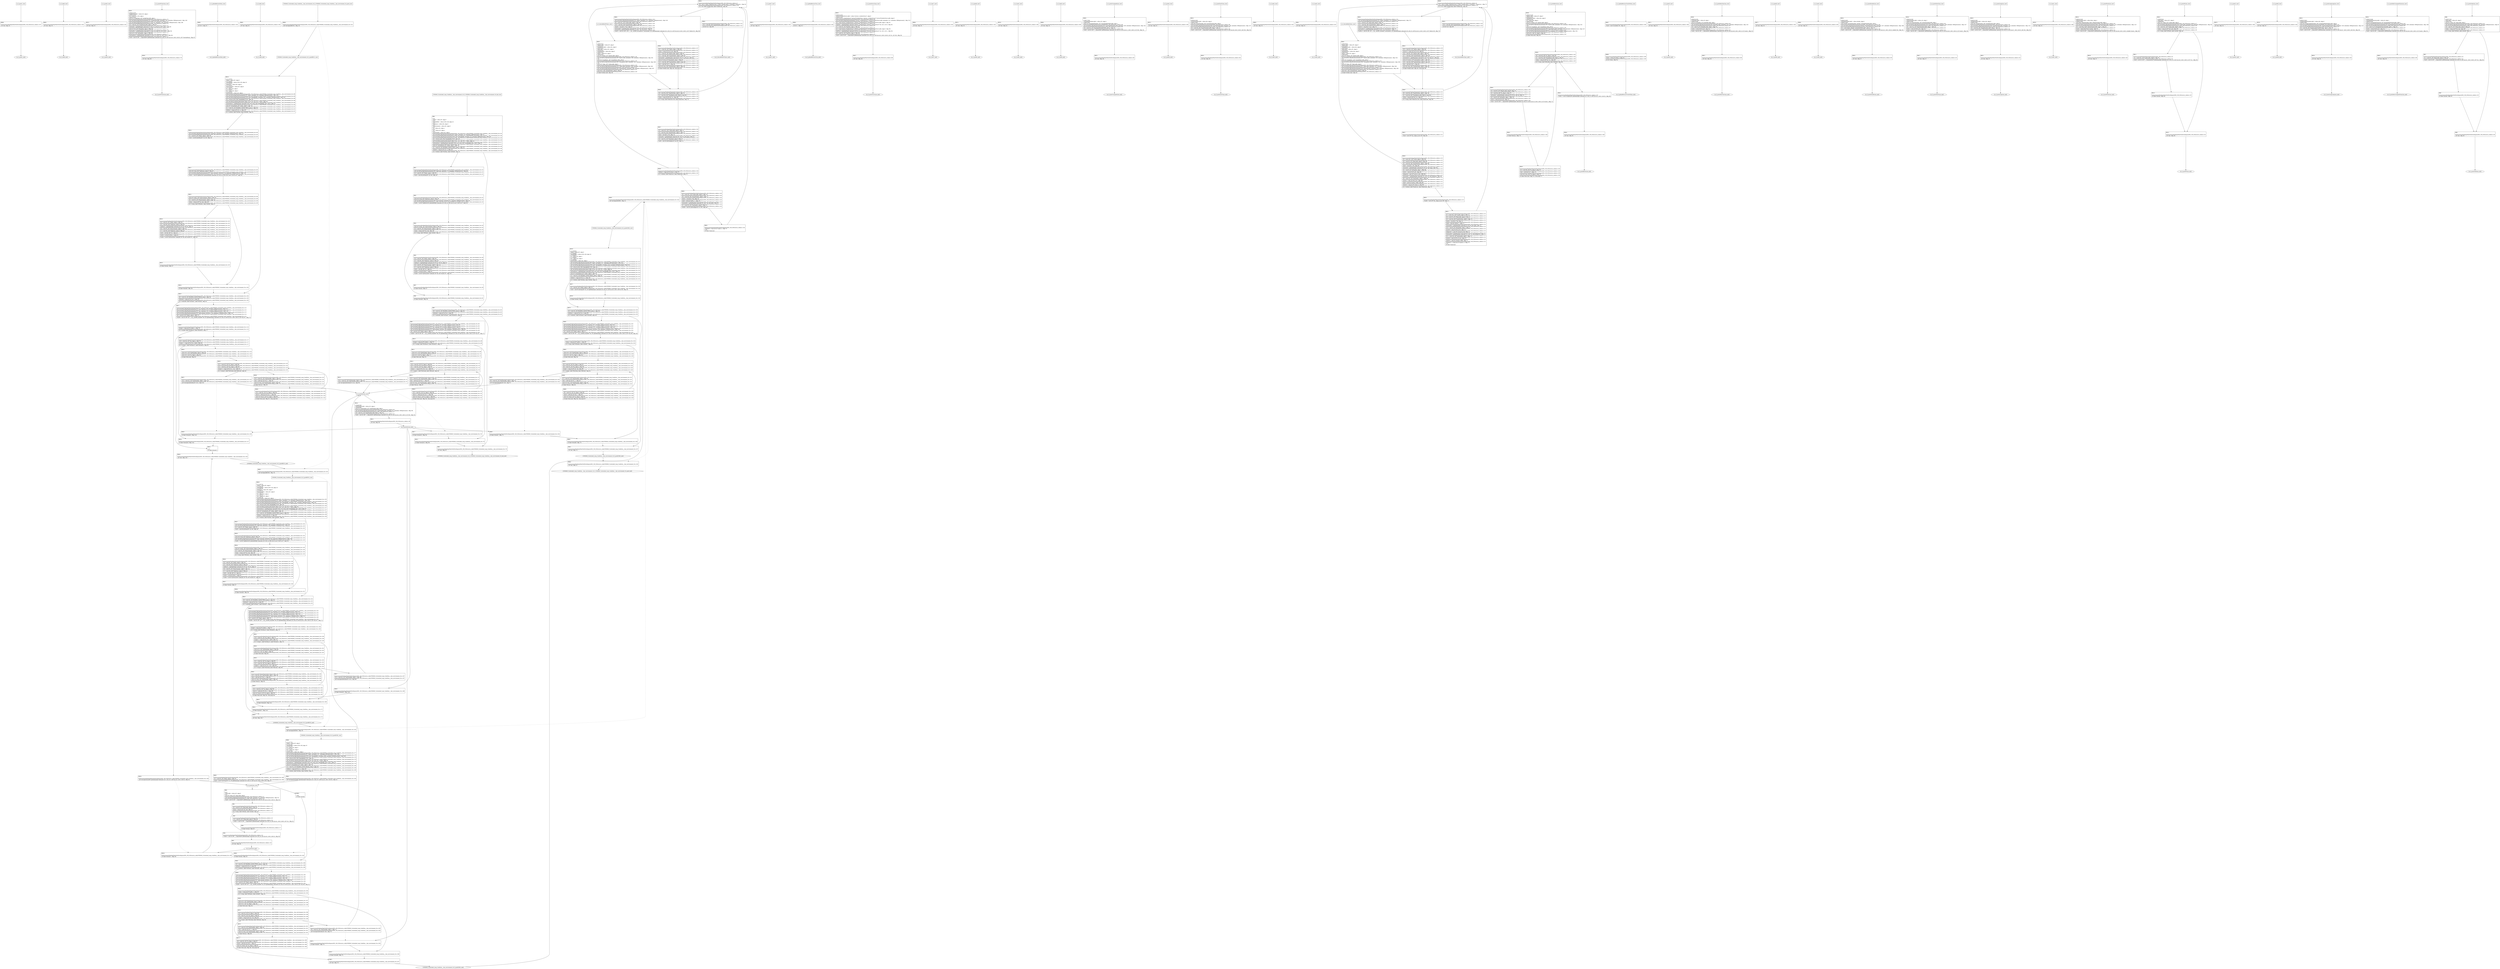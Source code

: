 digraph "icfg graph" {
BBio_ll_good1_end [label="{io_ll_good1_end}"];
BBio_ll_bad6_end [label="{io_ll_bad6_end}"];
BBio_ll_good5_end [label="{io_ll_good5_end}"];
BBio_ll_printWcharLine_end [label="{io_ll_printWcharLine_end}"];
BBio_ll_globalReturnsFalse_end [label="{io_ll_globalReturnsFalse_end}"];
BBio_ll_bad8_end [label="{io_ll_bad8_end}"];
BBCWE606_Unchecked_Loop_Condition__char_environment_04_ll_goodG2B2_end [label="{CWE606_Unchecked_Loop_Condition__char_environment_04_ll_goodG2B2_end}"];
BBio_ll_decodeHexWChars_end [label="{io_ll_decodeHexWChars_end}"];
BBio_ll_good7_end [label="{io_ll_good7_end}"];
BBio_ll_globalReturnsTrue_end [label="{io_ll_globalReturnsTrue_end}"];
BBio_ll_printStructLine_end [label="{io_ll_printStructLine_end}"];
BBio_ll_bad7_end [label="{io_ll_bad7_end}"];
BBio_ll_good6_end [label="{io_ll_good6_end}"];
BBCWE606_Unchecked_Loop_Condition__char_environment_04_ll_CWE606_Unchecked_Loop_Condition__char_environment_04_good_end [label="{CWE606_Unchecked_Loop_Condition__char_environment_04_ll_CWE606_Unchecked_Loop_Condition__char_environment_04_good_end}"];
BBio_ll_bad2_end [label="{io_ll_bad2_end}"];
BBio_ll_bad9_end [label="{io_ll_bad9_end}"];
BBio_ll_printUnsignedLine_end [label="{io_ll_printUnsignedLine_end}"];
BBio_ll_good4_end [label="{io_ll_good4_end}"];
BBio_ll_printSizeTLine_end [label="{io_ll_printSizeTLine_end}"];
BBio_ll_bad5_end [label="{io_ll_bad5_end}"];
BBio_ll_printLine_end [label="{io_ll_printLine_end}"];
BBio_ll_bad4_end [label="{io_ll_bad4_end}"];
BBio_ll_decodeHexChars_end [label="{io_ll_decodeHexChars_end}"];
BBio_ll_printBytesLine_end [label="{io_ll_printBytesLine_end}"];
BBCWE606_Unchecked_Loop_Condition__char_environment_04_ll_goodB2G1_end [label="{CWE606_Unchecked_Loop_Condition__char_environment_04_ll_goodB2G1_end}"];
BBio_ll_globalReturnsTrueOrFalse_end [label="{io_ll_globalReturnsTrueOrFalse_end}"];
BBio_ll_good3_end [label="{io_ll_good3_end}"];
BBCWE606_Unchecked_Loop_Condition__char_environment_04_ll_goodB2G2_end [label="{CWE606_Unchecked_Loop_Condition__char_environment_04_ll_goodB2G2_end}"];
BBio_ll_printHexCharLine_end [label="{io_ll_printHexCharLine_end}"];
BBCWE606_Unchecked_Loop_Condition__char_environment_04_ll_goodG2B1_end [label="{CWE606_Unchecked_Loop_Condition__char_environment_04_ll_goodG2B1_end}"];
BBio_ll_good9_end [label="{io_ll_good9_end}"];
BBio_ll_bad3_end [label="{io_ll_bad3_end}"];
BBio_ll_printDoubleLine_end [label="{io_ll_printDoubleLine_end}"];
BBio_ll_printShortLine_end [label="{io_ll_printShortLine_end}"];
BBCWE606_Unchecked_Loop_Condition__char_environment_04_ll_CWE606_Unchecked_Loop_Condition__char_environment_04_bad_end [label="{CWE606_Unchecked_Loop_Condition__char_environment_04_ll_CWE606_Unchecked_Loop_Condition__char_environment_04_bad_end}"];
BBio_ll_printLongLine_end [label="{io_ll_printLongLine_end}"];
BBio_ll_bad1_end [label="{io_ll_bad1_end}"];
BBio_ll_printFloatLine_end [label="{io_ll_printFloatLine_end}"];
BBio_ll_printWLine_end [label="{io_ll_printWLine_end}"];
BBio_ll_good2_end [label="{io_ll_good2_end}"];
BBio_ll_printIntLine_end [label="{io_ll_printIntLine_end}"];
BBio_ll_good8_end [label="{io_ll_good8_end}"];
BBio_ll_printLongLongLine_end [label="{io_ll_printLongLongLine_end}"];
BBio_ll_printHexUnsignedCharLine_end [label="{io_ll_printHexUnsignedCharLine_end}"];
BBio_ll_printSinkLine_end [label="{io_ll_printSinkLine_end}"];
BBio_ll_good1_start [label="{io_ll_good1_start}", shape=record];
io_ll_good1BB69 [label="{BB69:\l\l/home/raoxue/Desktop/MemVerif/workspace/000_109_029/source_code/io.c:187\l
  ret void, !dbg !52\l
}", shape=record];
BBio_ll_bad6_start [label="{io_ll_bad6_start}", shape=record];
io_ll_bad6BB83 [label="{BB83:\l\l/home/raoxue/Desktop/MemVerif/workspace/000_109_029/source_code/io.c:203\l
  ret void, !dbg !52\l
}", shape=record];
BBio_ll_good5_start [label="{io_ll_good5_start}", shape=record];
io_ll_good5BB73 [label="{BB73:\l\l/home/raoxue/Desktop/MemVerif/workspace/000_109_029/source_code/io.c:191\l
  ret void, !dbg !52\l
}", shape=record];
BBio_ll_printWcharLine_start [label="{io_ll_printWcharLine_start}", shape=record];
io_ll_printWcharLineBB28 [label="{BB28:\l\l/:3646141440\l
  %wideChar.addr = alloca i32, align 4\l
/:3646141440\l
  %s = alloca [2 x i32], align 4\l
/:3646141440\l
  store i32 %wideChar, i32* %wideChar.addr, align 4\l
/home/raoxue/Desktop/MemVerif/workspace/000_109_029/source_code/io.c:70\l
  call void @llvm.dbg.declare(metadata i32* %wideChar.addr, metadata !162, metadata !DIExpression()), !dbg !163\l
/home/raoxue/Desktop/MemVerif/workspace/000_109_029/source_code/io.c:74\l
  call void @llvm.dbg.declare(metadata [2 x i32]* %s, metadata !164, metadata !DIExpression()), !dbg !168\l
/home/raoxue/Desktop/MemVerif/workspace/000_109_029/source_code/io.c:75\l
  %0 = load i32, i32* %wideChar.addr, align 4, !dbg !61\l
/home/raoxue/Desktop/MemVerif/workspace/000_109_029/source_code/io.c:75\l
  %arrayidx = getelementptr inbounds [2 x i32], [2 x i32]* %s, i64 0, i64 0, !dbg !62\l
/home/raoxue/Desktop/MemVerif/workspace/000_109_029/source_code/io.c:75\l
  store i32 %0, i32* %arrayidx, align 4, !dbg !63\l
/home/raoxue/Desktop/MemVerif/workspace/000_109_029/source_code/io.c:76\l
  %arrayidx1 = getelementptr inbounds [2 x i32], [2 x i32]* %s, i64 0, i64 1, !dbg !64\l
/home/raoxue/Desktop/MemVerif/workspace/000_109_029/source_code/io.c:76\l
  store i32 0, i32* %arrayidx1, align 4, !dbg !65\l
/home/raoxue/Desktop/MemVerif/workspace/000_109_029/source_code/io.c:77\l
  %arraydecay = getelementptr inbounds [2 x i32], [2 x i32]* %s, i64 0, i64 0, !dbg !66\l
/home/raoxue/Desktop/MemVerif/workspace/000_109_029/source_code/io.c:77\l
  %call = call i32 (i8*, ...) @printf(i8* getelementptr inbounds ([5 x i8], [5 x i8]* @.str.10, i64 0, i64 0), i32* %arraydecay), !dbg !67\l
}", shape=record];
io_ll_printWcharLineBB28 [label="{BB28:\l\l/:3646141440\l
  %wideChar.addr = alloca i32, align 4\l
/:3646141440\l
  %s = alloca [2 x i32], align 4\l
/:3646141440\l
  store i32 %wideChar, i32* %wideChar.addr, align 4\l
/home/raoxue/Desktop/MemVerif/workspace/000_109_029/source_code/io.c:70\l
  call void @llvm.dbg.declare(metadata i32* %wideChar.addr, metadata !162, metadata !DIExpression()), !dbg !163\l
/home/raoxue/Desktop/MemVerif/workspace/000_109_029/source_code/io.c:74\l
  call void @llvm.dbg.declare(metadata [2 x i32]* %s, metadata !164, metadata !DIExpression()), !dbg !168\l
/home/raoxue/Desktop/MemVerif/workspace/000_109_029/source_code/io.c:75\l
  %0 = load i32, i32* %wideChar.addr, align 4, !dbg !61\l
/home/raoxue/Desktop/MemVerif/workspace/000_109_029/source_code/io.c:75\l
  %arrayidx = getelementptr inbounds [2 x i32], [2 x i32]* %s, i64 0, i64 0, !dbg !62\l
/home/raoxue/Desktop/MemVerif/workspace/000_109_029/source_code/io.c:75\l
  store i32 %0, i32* %arrayidx, align 4, !dbg !63\l
/home/raoxue/Desktop/MemVerif/workspace/000_109_029/source_code/io.c:76\l
  %arrayidx1 = getelementptr inbounds [2 x i32], [2 x i32]* %s, i64 0, i64 1, !dbg !64\l
/home/raoxue/Desktop/MemVerif/workspace/000_109_029/source_code/io.c:76\l
  store i32 0, i32* %arrayidx1, align 4, !dbg !65\l
/home/raoxue/Desktop/MemVerif/workspace/000_109_029/source_code/io.c:77\l
  %arraydecay = getelementptr inbounds [2 x i32], [2 x i32]* %s, i64 0, i64 0, !dbg !66\l
/home/raoxue/Desktop/MemVerif/workspace/000_109_029/source_code/io.c:77\l
  %call = call i32 (i8*, ...) @printf(i8* getelementptr inbounds ([5 x i8], [5 x i8]* @.str.10, i64 0, i64 0), i32* %arraydecay), !dbg !67\l
}", shape=record];
io_ll_printWcharLineBB29 [label="{BB29:\l\l/home/raoxue/Desktop/MemVerif/workspace/000_109_029/source_code/io.c:78\l
  ret void, !dbg !68\l
}", shape=record];
BBio_ll_globalReturnsFalse_start [label="{io_ll_globalReturnsFalse_start}", shape=record];
io_ll_globalReturnsFalseBB66 [label="{BB66:\l\l/home/raoxue/Desktop/MemVerif/workspace/000_109_029/source_code/io.c:163\l
  ret i32 0, !dbg !52\l
}", shape=record];
BBio_ll_bad8_start [label="{io_ll_bad8_start}", shape=record];
io_ll_bad8BB85 [label="{BB85:\l\l/home/raoxue/Desktop/MemVerif/workspace/000_109_029/source_code/io.c:205\l
  ret void, !dbg !52\l
}", shape=record];
BBCWE606_Unchecked_Loop_Condition__char_environment_04_ll_goodG2B2_start [label="{CWE606_Unchecked_Loop_Condition__char_environment_04_ll_goodG2B2_start}", shape=record];
CWE606_Unchecked_Loop_Condition__char_environment_04_ll_goodG2B2BB76 [label="{BB76:\l\l/:111264920\l
  %data = alloca i8*, align 8\l
/:111264920\l
  %dataBuffer = alloca [100 x i8], align 16\l
/:111264920\l
  %i = alloca i32, align 4\l
/:111264920\l
  %n = alloca i32, align 4\l
/:111264920\l
  %intVariable = alloca i32, align 4\l
/home/raoxue/Desktop/MemVerif/workspace/000_109_029/source_code/CWE606_Unchecked_Loop_Condition__char_environment_04.c:212\l
  call void @llvm.dbg.declare(metadata i8** %data, metadata !311, metadata !DIExpression()), !dbg !312\l
/home/raoxue/Desktop/MemVerif/workspace/000_109_029/source_code/CWE606_Unchecked_Loop_Condition__char_environment_04.c:213\l
  call void @llvm.dbg.declare(metadata [100 x i8]* %dataBuffer, metadata !313, metadata !DIExpression()), !dbg !314\l
/home/raoxue/Desktop/MemVerif/workspace/000_109_029/source_code/CWE606_Unchecked_Loop_Condition__char_environment_04.c:213\l
  %0 = bitcast [100 x i8]* %dataBuffer to i8*, !dbg !26\l
/home/raoxue/Desktop/MemVerif/workspace/000_109_029/source_code/CWE606_Unchecked_Loop_Condition__char_environment_04.c:213\l
  call void @llvm.memset.p0i8.i64(i8* align 16 %0, i8 0, i64 100, i1 false), !dbg !26\l
/home/raoxue/Desktop/MemVerif/workspace/000_109_029/source_code/CWE606_Unchecked_Loop_Condition__char_environment_04.c:214\l
  %arraydecay = getelementptr inbounds [100 x i8], [100 x i8]* %dataBuffer, i64 0, i64 0, !dbg !27\l
/home/raoxue/Desktop/MemVerif/workspace/000_109_029/source_code/CWE606_Unchecked_Loop_Condition__char_environment_04.c:214\l
  store i8* %arraydecay, i8** %data, align 8, !dbg !28\l
/home/raoxue/Desktop/MemVerif/workspace/000_109_029/source_code/CWE606_Unchecked_Loop_Condition__char_environment_04.c:215\l
  %1 = load i32, i32* @STATIC_CONST_TRUE, align 4, !dbg !29\l
/home/raoxue/Desktop/MemVerif/workspace/000_109_029/source_code/CWE606_Unchecked_Loop_Condition__char_environment_04.c:215\l
  %tobool = icmp ne i32 %1, 0, !dbg !29\l
/home/raoxue/Desktop/MemVerif/workspace/000_109_029/source_code/CWE606_Unchecked_Loop_Condition__char_environment_04.c:215\l
  br i1 %tobool, label %if.then, label %if.end, !dbg !31\l
}", shape=record];
CWE606_Unchecked_Loop_Condition__char_environment_04_ll_goodG2B2BB77 [label="{BB77:\l\l/home/raoxue/Desktop/MemVerif/workspace/000_109_029/source_code/CWE606_Unchecked_Loop_Condition__char_environment_04.c:218\l
  %2 = load i8*, i8** %data, align 8, !dbg !32\l
/home/raoxue/Desktop/MemVerif/workspace/000_109_029/source_code/CWE606_Unchecked_Loop_Condition__char_environment_04.c:218\l
  %call = call i8* @strcpy(i8* %2, i8* getelementptr inbounds ([3 x i8], [3 x i8]* @.str.3, i64 0, i64 0)) #6, !dbg !34\l
}", shape=record];
CWE606_Unchecked_Loop_Condition__char_environment_04_ll_goodG2B2BB77 [label="{BB77:\l\l/home/raoxue/Desktop/MemVerif/workspace/000_109_029/source_code/CWE606_Unchecked_Loop_Condition__char_environment_04.c:218\l
  %2 = load i8*, i8** %data, align 8, !dbg !32\l
/home/raoxue/Desktop/MemVerif/workspace/000_109_029/source_code/CWE606_Unchecked_Loop_Condition__char_environment_04.c:218\l
  %call = call i8* @strcpy(i8* %2, i8* getelementptr inbounds ([3 x i8], [3 x i8]* @.str.3, i64 0, i64 0)) #6, !dbg !34\l
}", shape=record];
CWE606_Unchecked_Loop_Condition__char_environment_04_ll_goodG2B2BB79 [label="{BB79:\l\l/home/raoxue/Desktop/MemVerif/workspace/000_109_029/source_code/CWE606_Unchecked_Loop_Condition__char_environment_04.c:219\l
  br label %if.end, !dbg !35\l
}", shape=record];
CWE606_Unchecked_Loop_Condition__char_environment_04_ll_goodG2B2BB78 [label="{BB78:\l\l/home/raoxue/Desktop/MemVerif/workspace/000_109_029/source_code/CWE606_Unchecked_Loop_Condition__char_environment_04.c:220\l
  %3 = load i32, i32* @STATIC_CONST_TRUE, align 4, !dbg !36\l
/home/raoxue/Desktop/MemVerif/workspace/000_109_029/source_code/CWE606_Unchecked_Loop_Condition__char_environment_04.c:220\l
  %tobool1 = icmp ne i32 %3, 0, !dbg !36\l
/home/raoxue/Desktop/MemVerif/workspace/000_109_029/source_code/CWE606_Unchecked_Loop_Condition__char_environment_04.c:220\l
  br i1 %tobool1, label %if.then2, label %if.end8, !dbg !38\l
}", shape=record];
CWE606_Unchecked_Loop_Condition__char_environment_04_ll_goodG2B2BB80 [label="{BB80:\l\l/home/raoxue/Desktop/MemVerif/workspace/000_109_029/source_code/CWE606_Unchecked_Loop_Condition__char_environment_04.c:223\l
  call void @llvm.dbg.declare(metadata i32* %i, metadata !327, metadata !DIExpression()), !dbg !330\l
/home/raoxue/Desktop/MemVerif/workspace/000_109_029/source_code/CWE606_Unchecked_Loop_Condition__char_environment_04.c:223\l
  call void @llvm.dbg.declare(metadata i32* %n, metadata !331, metadata !DIExpression()), !dbg !332\l
/home/raoxue/Desktop/MemVerif/workspace/000_109_029/source_code/CWE606_Unchecked_Loop_Condition__char_environment_04.c:223\l
  call void @llvm.dbg.declare(metadata i32* %intVariable, metadata !333, metadata !DIExpression()), !dbg !334\l
/home/raoxue/Desktop/MemVerif/workspace/000_109_029/source_code/CWE606_Unchecked_Loop_Condition__char_environment_04.c:224\l
  %4 = load i8*, i8** %data, align 8, !dbg !47\l
/home/raoxue/Desktop/MemVerif/workspace/000_109_029/source_code/CWE606_Unchecked_Loop_Condition__char_environment_04.c:224\l
  %call3 = call i32 (i8*, i8*, ...) @__isoc99_sscanf(i8* %4, i8* getelementptr inbounds ([3 x i8], [3 x i8]* @.str.1, i64 0, i64 0), i32* %n) #6, !dbg !49\l
}", shape=record];
CWE606_Unchecked_Loop_Condition__char_environment_04_ll_goodG2B2BB80 [label="{BB80:\l\l/home/raoxue/Desktop/MemVerif/workspace/000_109_029/source_code/CWE606_Unchecked_Loop_Condition__char_environment_04.c:223\l
  call void @llvm.dbg.declare(metadata i32* %i, metadata !327, metadata !DIExpression()), !dbg !330\l
/home/raoxue/Desktop/MemVerif/workspace/000_109_029/source_code/CWE606_Unchecked_Loop_Condition__char_environment_04.c:223\l
  call void @llvm.dbg.declare(metadata i32* %n, metadata !331, metadata !DIExpression()), !dbg !332\l
/home/raoxue/Desktop/MemVerif/workspace/000_109_029/source_code/CWE606_Unchecked_Loop_Condition__char_environment_04.c:223\l
  call void @llvm.dbg.declare(metadata i32* %intVariable, metadata !333, metadata !DIExpression()), !dbg !334\l
/home/raoxue/Desktop/MemVerif/workspace/000_109_029/source_code/CWE606_Unchecked_Loop_Condition__char_environment_04.c:224\l
  %4 = load i8*, i8** %data, align 8, !dbg !47\l
/home/raoxue/Desktop/MemVerif/workspace/000_109_029/source_code/CWE606_Unchecked_Loop_Condition__char_environment_04.c:224\l
  %call3 = call i32 (i8*, i8*, ...) @__isoc99_sscanf(i8* %4, i8* getelementptr inbounds ([3 x i8], [3 x i8]* @.str.1, i64 0, i64 0), i32* %n) #6, !dbg !49\l
}", shape=record];
CWE606_Unchecked_Loop_Condition__char_environment_04_ll_goodG2B2BB82 [label="{BB82:\l\l/home/raoxue/Desktop/MemVerif/workspace/000_109_029/source_code/CWE606_Unchecked_Loop_Condition__char_environment_04.c:224\l
  %cmp = icmp eq i32 %call3, 1, !dbg !50\l
/home/raoxue/Desktop/MemVerif/workspace/000_109_029/source_code/CWE606_Unchecked_Loop_Condition__char_environment_04.c:224\l
  br i1 %cmp, label %if.then4, label %if.end7, !dbg !51\l
}", shape=record];
CWE606_Unchecked_Loop_Condition__char_environment_04_ll_goodG2B2BB83 [label="{BB83:\l\l/home/raoxue/Desktop/MemVerif/workspace/000_109_029/source_code/CWE606_Unchecked_Loop_Condition__char_environment_04.c:227\l
  store i32 0, i32* %intVariable, align 4, !dbg !52\l
/home/raoxue/Desktop/MemVerif/workspace/000_109_029/source_code/CWE606_Unchecked_Loop_Condition__char_environment_04.c:228\l
  store i32 0, i32* %i, align 4, !dbg !54\l
/home/raoxue/Desktop/MemVerif/workspace/000_109_029/source_code/CWE606_Unchecked_Loop_Condition__char_environment_04.c:228\l
  br label %for.cond, !dbg !56\l
}", shape=record];
CWE606_Unchecked_Loop_Condition__char_environment_04_ll_goodG2B2BB85 [label="{BB85:\l\l/home/raoxue/Desktop/MemVerif/workspace/000_109_029/source_code/CWE606_Unchecked_Loop_Condition__char_environment_04.c:228\l
  %5 = load i32, i32* %i, align 4, !dbg !57\l
/home/raoxue/Desktop/MemVerif/workspace/000_109_029/source_code/CWE606_Unchecked_Loop_Condition__char_environment_04.c:228\l
  %6 = load i32, i32* %n, align 4, !dbg !59\l
/home/raoxue/Desktop/MemVerif/workspace/000_109_029/source_code/CWE606_Unchecked_Loop_Condition__char_environment_04.c:228\l
  %cmp5 = icmp slt i32 %5, %6, !dbg !60\l
/home/raoxue/Desktop/MemVerif/workspace/000_109_029/source_code/CWE606_Unchecked_Loop_Condition__char_environment_04.c:228\l
  br i1 %cmp5, label %for.body, label %for.end, !dbg !61\l
}", shape=record];
CWE606_Unchecked_Loop_Condition__char_environment_04_ll_goodG2B2BB86 [label="{BB86:\l\l/home/raoxue/Desktop/MemVerif/workspace/000_109_029/source_code/CWE606_Unchecked_Loop_Condition__char_environment_04.c:231\l
  %7 = load i32, i32* %intVariable, align 4, !dbg !62\l
/home/raoxue/Desktop/MemVerif/workspace/000_109_029/source_code/CWE606_Unchecked_Loop_Condition__char_environment_04.c:231\l
  %inc = add nsw i32 %7, 1, !dbg !62\l
/home/raoxue/Desktop/MemVerif/workspace/000_109_029/source_code/CWE606_Unchecked_Loop_Condition__char_environment_04.c:231\l
  store i32 %inc, i32* %intVariable, align 4, !dbg !62\l
/home/raoxue/Desktop/MemVerif/workspace/000_109_029/source_code/CWE606_Unchecked_Loop_Condition__char_environment_04.c:232\l
  br label %for.inc, !dbg !64\l
}", shape=record];
CWE606_Unchecked_Loop_Condition__char_environment_04_ll_goodG2B2BB88 [label="{BB88:\l\l/home/raoxue/Desktop/MemVerif/workspace/000_109_029/source_code/CWE606_Unchecked_Loop_Condition__char_environment_04.c:228\l
  %8 = load i32, i32* %i, align 4, !dbg !65\l
/home/raoxue/Desktop/MemVerif/workspace/000_109_029/source_code/CWE606_Unchecked_Loop_Condition__char_environment_04.c:228\l
  %inc6 = add nsw i32 %8, 1, !dbg !65\l
/home/raoxue/Desktop/MemVerif/workspace/000_109_029/source_code/CWE606_Unchecked_Loop_Condition__char_environment_04.c:228\l
  store i32 %inc6, i32* %i, align 4, !dbg !65\l
/home/raoxue/Desktop/MemVerif/workspace/000_109_029/source_code/CWE606_Unchecked_Loop_Condition__char_environment_04.c:228\l
  br label %for.cond, !dbg !66, !llvm.loop !67\l
}", shape=record];
CWE606_Unchecked_Loop_Condition__char_environment_04_ll_goodG2B2BB87 [label="{BB87:\l\l/home/raoxue/Desktop/MemVerif/workspace/000_109_029/source_code/CWE606_Unchecked_Loop_Condition__char_environment_04.c:233\l
  %9 = load i32, i32* %intVariable, align 4, !dbg !70\l
/home/raoxue/Desktop/MemVerif/workspace/000_109_029/source_code/CWE606_Unchecked_Loop_Condition__char_environment_04.c:233\l
  call void @printIntLine(i32 %9), !dbg !71\l
}", shape=record];
CWE606_Unchecked_Loop_Condition__char_environment_04_ll_goodG2B2BB87 [label="{BB87:\l\l/home/raoxue/Desktop/MemVerif/workspace/000_109_029/source_code/CWE606_Unchecked_Loop_Condition__char_environment_04.c:233\l
  %9 = load i32, i32* %intVariable, align 4, !dbg !70\l
/home/raoxue/Desktop/MemVerif/workspace/000_109_029/source_code/CWE606_Unchecked_Loop_Condition__char_environment_04.c:233\l
  call void @printIntLine(i32 %9), !dbg !71\l
}", shape=record];
CWE606_Unchecked_Loop_Condition__char_environment_04_ll_goodG2B2BB89 [label="{BB89:\l\l/home/raoxue/Desktop/MemVerif/workspace/000_109_029/source_code/CWE606_Unchecked_Loop_Condition__char_environment_04.c:234\l
  br label %if.end7, !dbg !72\l
}", shape=record];
CWE606_Unchecked_Loop_Condition__char_environment_04_ll_goodG2B2BB84 [label="{BB84:\l\l/home/raoxue/Desktop/MemVerif/workspace/000_109_029/source_code/CWE606_Unchecked_Loop_Condition__char_environment_04.c:236\l
  br label %if.end8, !dbg !73\l
}", shape=record];
CWE606_Unchecked_Loop_Condition__char_environment_04_ll_goodG2B2BB81 [label="{BB81:\l\l/home/raoxue/Desktop/MemVerif/workspace/000_109_029/source_code/CWE606_Unchecked_Loop_Condition__char_environment_04.c:237\l
  ret void, !dbg !74\l
}", shape=record];
BBio_ll_decodeHexWChars_start [label="{io_ll_decodeHexWChars_start}", shape=record];
io_ll_decodeHexWCharsBB55 [label="{BB55:\l\l/:106310216\l
  %bytes.addr = alloca i8*, align 8\l
/:106310216\l
  %numBytes.addr = alloca i64, align 8\l
/:106310216\l
  %hex.addr = alloca i32*, align 8\l
/:106310216\l
  %numWritten = alloca i64, align 8\l
/:106310216\l
  %byte = alloca i32, align 4\l
/:106310216\l
  store i8* %bytes, i8** %bytes.addr, align 8\l
/home/raoxue/Desktop/MemVerif/workspace/000_109_029/source_code/io.c:135\l
  call void @llvm.dbg.declare(metadata i8** %bytes.addr, metadata !290, metadata !DIExpression()), !dbg !291\l
/:135\l
  store i64 %numBytes, i64* %numBytes.addr, align 8\l
/home/raoxue/Desktop/MemVerif/workspace/000_109_029/source_code/io.c:135\l
  call void @llvm.dbg.declare(metadata i64* %numBytes.addr, metadata !292, metadata !DIExpression()), !dbg !293\l
/:135\l
  store i32* %hex, i32** %hex.addr, align 8\l
/home/raoxue/Desktop/MemVerif/workspace/000_109_029/source_code/io.c:135\l
  call void @llvm.dbg.declare(metadata i32** %hex.addr, metadata !294, metadata !DIExpression()), !dbg !295\l
/home/raoxue/Desktop/MemVerif/workspace/000_109_029/source_code/io.c:137\l
  call void @llvm.dbg.declare(metadata i64* %numWritten, metadata !296, metadata !DIExpression()), !dbg !297\l
/home/raoxue/Desktop/MemVerif/workspace/000_109_029/source_code/io.c:137\l
  store i64 0, i64* %numWritten, align 8, !dbg !65\l
/home/raoxue/Desktop/MemVerif/workspace/000_109_029/source_code/io.c:143\l
  br label %while.cond, !dbg !66\l
}", shape=record];
io_ll_decodeHexWCharsBB56 [label="{BB56:\l\l/home/raoxue/Desktop/MemVerif/workspace/000_109_029/source_code/io.c:143\l
  %0 = load i64, i64* %numWritten, align 8, !dbg !67\l
/home/raoxue/Desktop/MemVerif/workspace/000_109_029/source_code/io.c:143\l
  %1 = load i64, i64* %numBytes.addr, align 8, !dbg !68\l
/home/raoxue/Desktop/MemVerif/workspace/000_109_029/source_code/io.c:143\l
  %cmp = icmp ult i64 %0, %1, !dbg !69\l
/home/raoxue/Desktop/MemVerif/workspace/000_109_029/source_code/io.c:143\l
  br i1 %cmp, label %land.lhs.true, label %land.end, !dbg !70\l
}", shape=record];
io_ll_decodeHexWCharsBB57 [label="{BB57:\l\l/home/raoxue/Desktop/MemVerif/workspace/000_109_029/source_code/io.c:143\l
  %2 = load i32*, i32** %hex.addr, align 8, !dbg !71\l
/home/raoxue/Desktop/MemVerif/workspace/000_109_029/source_code/io.c:143\l
  %3 = load i64, i64* %numWritten, align 8, !dbg !72\l
/home/raoxue/Desktop/MemVerif/workspace/000_109_029/source_code/io.c:143\l
  %mul = mul i64 2, %3, !dbg !73\l
/home/raoxue/Desktop/MemVerif/workspace/000_109_029/source_code/io.c:143\l
  %arrayidx = getelementptr inbounds i32, i32* %2, i64 %mul, !dbg !71\l
/home/raoxue/Desktop/MemVerif/workspace/000_109_029/source_code/io.c:143\l
  %4 = load i32, i32* %arrayidx, align 4, !dbg !71\l
/home/raoxue/Desktop/MemVerif/workspace/000_109_029/source_code/io.c:143\l
  %call = call i32 @iswxdigit(i32 %4) #5, !dbg !74\l
}", shape=record];
io_ll_decodeHexWCharsBB57 [label="{BB57:\l\l/home/raoxue/Desktop/MemVerif/workspace/000_109_029/source_code/io.c:143\l
  %2 = load i32*, i32** %hex.addr, align 8, !dbg !71\l
/home/raoxue/Desktop/MemVerif/workspace/000_109_029/source_code/io.c:143\l
  %3 = load i64, i64* %numWritten, align 8, !dbg !72\l
/home/raoxue/Desktop/MemVerif/workspace/000_109_029/source_code/io.c:143\l
  %mul = mul i64 2, %3, !dbg !73\l
/home/raoxue/Desktop/MemVerif/workspace/000_109_029/source_code/io.c:143\l
  %arrayidx = getelementptr inbounds i32, i32* %2, i64 %mul, !dbg !71\l
/home/raoxue/Desktop/MemVerif/workspace/000_109_029/source_code/io.c:143\l
  %4 = load i32, i32* %arrayidx, align 4, !dbg !71\l
/home/raoxue/Desktop/MemVerif/workspace/000_109_029/source_code/io.c:143\l
  %call = call i32 @iswxdigit(i32 %4) #5, !dbg !74\l
}", shape=record];
io_ll_decodeHexWCharsBB59 [label="{BB59:\l\l/home/raoxue/Desktop/MemVerif/workspace/000_109_029/source_code/io.c:143\l
  %tobool = icmp ne i32 %call, 0, !dbg !74\l
/home/raoxue/Desktop/MemVerif/workspace/000_109_029/source_code/io.c:143\l
  br i1 %tobool, label %land.rhs, label %land.end, !dbg !75\l
}", shape=record];
io_ll_decodeHexWCharsBB60 [label="{BB60:\l\l/home/raoxue/Desktop/MemVerif/workspace/000_109_029/source_code/io.c:143\l
  %5 = load i32*, i32** %hex.addr, align 8, !dbg !76\l
/home/raoxue/Desktop/MemVerif/workspace/000_109_029/source_code/io.c:143\l
  %6 = load i64, i64* %numWritten, align 8, !dbg !77\l
/home/raoxue/Desktop/MemVerif/workspace/000_109_029/source_code/io.c:143\l
  %mul1 = mul i64 2, %6, !dbg !78\l
/home/raoxue/Desktop/MemVerif/workspace/000_109_029/source_code/io.c:143\l
  %add = add i64 %mul1, 1, !dbg !79\l
/home/raoxue/Desktop/MemVerif/workspace/000_109_029/source_code/io.c:143\l
  %arrayidx2 = getelementptr inbounds i32, i32* %5, i64 %add, !dbg !76\l
/home/raoxue/Desktop/MemVerif/workspace/000_109_029/source_code/io.c:143\l
  %7 = load i32, i32* %arrayidx2, align 4, !dbg !76\l
/home/raoxue/Desktop/MemVerif/workspace/000_109_029/source_code/io.c:143\l
  %call3 = call i32 @iswxdigit(i32 %7) #5, !dbg !80\l
}", shape=record];
io_ll_decodeHexWCharsBB60 [label="{BB60:\l\l/home/raoxue/Desktop/MemVerif/workspace/000_109_029/source_code/io.c:143\l
  %5 = load i32*, i32** %hex.addr, align 8, !dbg !76\l
/home/raoxue/Desktop/MemVerif/workspace/000_109_029/source_code/io.c:143\l
  %6 = load i64, i64* %numWritten, align 8, !dbg !77\l
/home/raoxue/Desktop/MemVerif/workspace/000_109_029/source_code/io.c:143\l
  %mul1 = mul i64 2, %6, !dbg !78\l
/home/raoxue/Desktop/MemVerif/workspace/000_109_029/source_code/io.c:143\l
  %add = add i64 %mul1, 1, !dbg !79\l
/home/raoxue/Desktop/MemVerif/workspace/000_109_029/source_code/io.c:143\l
  %arrayidx2 = getelementptr inbounds i32, i32* %5, i64 %add, !dbg !76\l
/home/raoxue/Desktop/MemVerif/workspace/000_109_029/source_code/io.c:143\l
  %7 = load i32, i32* %arrayidx2, align 4, !dbg !76\l
/home/raoxue/Desktop/MemVerif/workspace/000_109_029/source_code/io.c:143\l
  %call3 = call i32 @iswxdigit(i32 %7) #5, !dbg !80\l
}", shape=record];
io_ll_decodeHexWCharsBB61 [label="{BB61:\l\l/home/raoxue/Desktop/MemVerif/workspace/000_109_029/source_code/io.c:143\l
  %tobool4 = icmp ne i32 %call3, 0, !dbg !75\l
/:143\l
  br label %land.end\l
}", shape=record];
io_ll_decodeHexWCharsBB58 [label="{BB58:\l\l/home/raoxue/Desktop/MemVerif/workspace/000_109_029/source_code/io.c:0\l
  %8 = phi i1 [ false, %land.lhs.true ], [ false, %while.cond ], [ %tobool4, %land.rhs ], !dbg !81\l
/home/raoxue/Desktop/MemVerif/workspace/000_109_029/source_code/io.c:143\l
  br i1 %8, label %while.body, label %while.end, !dbg !66\l
}", shape=record];
io_ll_decodeHexWCharsBB62 [label="{BB62:\l\l/home/raoxue/Desktop/MemVerif/workspace/000_109_029/source_code/io.c:145\l
  call void @llvm.dbg.declare(metadata i32* %byte, metadata !314, metadata !DIExpression()), !dbg !316\l
/home/raoxue/Desktop/MemVerif/workspace/000_109_029/source_code/io.c:146\l
  %9 = load i32*, i32** %hex.addr, align 8, !dbg !85\l
/home/raoxue/Desktop/MemVerif/workspace/000_109_029/source_code/io.c:146\l
  %10 = load i64, i64* %numWritten, align 8, !dbg !86\l
/home/raoxue/Desktop/MemVerif/workspace/000_109_029/source_code/io.c:146\l
  %mul5 = mul i64 2, %10, !dbg !87\l
/home/raoxue/Desktop/MemVerif/workspace/000_109_029/source_code/io.c:146\l
  %arrayidx6 = getelementptr inbounds i32, i32* %9, i64 %mul5, !dbg !85\l
/home/raoxue/Desktop/MemVerif/workspace/000_109_029/source_code/io.c:146\l
  %call7 = call i32 (i32*, i32*, ...) @__isoc99_swscanf(i32* %arrayidx6, i32* getelementptr inbounds ([5 x i32], [5 x i32]* @.str.16, i64 0, i64 0), i32* %byte) #5, !dbg !88\l
}", shape=record];
io_ll_decodeHexWCharsBB62 [label="{BB62:\l\l/home/raoxue/Desktop/MemVerif/workspace/000_109_029/source_code/io.c:145\l
  call void @llvm.dbg.declare(metadata i32* %byte, metadata !314, metadata !DIExpression()), !dbg !316\l
/home/raoxue/Desktop/MemVerif/workspace/000_109_029/source_code/io.c:146\l
  %9 = load i32*, i32** %hex.addr, align 8, !dbg !85\l
/home/raoxue/Desktop/MemVerif/workspace/000_109_029/source_code/io.c:146\l
  %10 = load i64, i64* %numWritten, align 8, !dbg !86\l
/home/raoxue/Desktop/MemVerif/workspace/000_109_029/source_code/io.c:146\l
  %mul5 = mul i64 2, %10, !dbg !87\l
/home/raoxue/Desktop/MemVerif/workspace/000_109_029/source_code/io.c:146\l
  %arrayidx6 = getelementptr inbounds i32, i32* %9, i64 %mul5, !dbg !85\l
/home/raoxue/Desktop/MemVerif/workspace/000_109_029/source_code/io.c:146\l
  %call7 = call i32 (i32*, i32*, ...) @__isoc99_swscanf(i32* %arrayidx6, i32* getelementptr inbounds ([5 x i32], [5 x i32]* @.str.16, i64 0, i64 0), i32* %byte) #5, !dbg !88\l
}", shape=record];
io_ll_decodeHexWCharsBB64 [label="{BB64:\l\l/home/raoxue/Desktop/MemVerif/workspace/000_109_029/source_code/io.c:147\l
  %11 = load i32, i32* %byte, align 4, !dbg !89\l
/home/raoxue/Desktop/MemVerif/workspace/000_109_029/source_code/io.c:147\l
  %conv = trunc i32 %11 to i8, !dbg !90\l
/home/raoxue/Desktop/MemVerif/workspace/000_109_029/source_code/io.c:147\l
  %12 = load i8*, i8** %bytes.addr, align 8, !dbg !91\l
/home/raoxue/Desktop/MemVerif/workspace/000_109_029/source_code/io.c:147\l
  %13 = load i64, i64* %numWritten, align 8, !dbg !92\l
/home/raoxue/Desktop/MemVerif/workspace/000_109_029/source_code/io.c:147\l
  %arrayidx8 = getelementptr inbounds i8, i8* %12, i64 %13, !dbg !91\l
/home/raoxue/Desktop/MemVerif/workspace/000_109_029/source_code/io.c:147\l
  store i8 %conv, i8* %arrayidx8, align 1, !dbg !93\l
/home/raoxue/Desktop/MemVerif/workspace/000_109_029/source_code/io.c:148\l
  %14 = load i64, i64* %numWritten, align 8, !dbg !94\l
/home/raoxue/Desktop/MemVerif/workspace/000_109_029/source_code/io.c:148\l
  %inc = add i64 %14, 1, !dbg !94\l
/home/raoxue/Desktop/MemVerif/workspace/000_109_029/source_code/io.c:148\l
  store i64 %inc, i64* %numWritten, align 8, !dbg !94\l
/home/raoxue/Desktop/MemVerif/workspace/000_109_029/source_code/io.c:143\l
  br label %while.cond, !dbg !66, !llvm.loop !95\l
}", shape=record];
io_ll_decodeHexWCharsBB63 [label="{BB63:\l\l/home/raoxue/Desktop/MemVerif/workspace/000_109_029/source_code/io.c:151\l
  %15 = load i64, i64* %numWritten, align 8, !dbg !98\l
/home/raoxue/Desktop/MemVerif/workspace/000_109_029/source_code/io.c:151\l
  ret i64 %15, !dbg !99\l
}", shape=record];
BBio_ll_good7_start [label="{io_ll_good7_start}", shape=record];
io_ll_good7BB75 [label="{BB75:\l\l/home/raoxue/Desktop/MemVerif/workspace/000_109_029/source_code/io.c:193\l
  ret void, !dbg !52\l
}", shape=record];
BBio_ll_globalReturnsTrue_start [label="{io_ll_globalReturnsTrue_start}", shape=record];
io_ll_globalReturnsTrueBB65 [label="{BB65:\l\l/home/raoxue/Desktop/MemVerif/workspace/000_109_029/source_code/io.c:158\l
  ret i32 1, !dbg !52\l
}", shape=record];
BBio_ll_printStructLine_start [label="{io_ll_printStructLine_start}", shape=record];
io_ll_printStructLineBB36 [label="{BB36:\l\l/:3646141440\l
  %structTwoIntsStruct.addr = alloca %struct._twoIntsStruct*, align 8\l
/:3646141440\l
  store %struct._twoIntsStruct* %structTwoIntsStruct, %struct._twoIntsStruct** %structTwoIntsStruct.addr, align 8\l
/home/raoxue/Desktop/MemVerif/workspace/000_109_029/source_code/io.c:95\l
  call void @llvm.dbg.declare(metadata %struct._twoIntsStruct** %structTwoIntsStruct.addr, metadata !212, metadata !DIExpression()), !dbg !213\l
/home/raoxue/Desktop/MemVerif/workspace/000_109_029/source_code/io.c:97\l
  %0 = load %struct._twoIntsStruct*, %struct._twoIntsStruct** %structTwoIntsStruct.addr, align 8, !dbg !61\l
/home/raoxue/Desktop/MemVerif/workspace/000_109_029/source_code/io.c:97\l
  %intOne = getelementptr inbounds %struct._twoIntsStruct, %struct._twoIntsStruct* %0, i32 0, i32 0, !dbg !62\l
/home/raoxue/Desktop/MemVerif/workspace/000_109_029/source_code/io.c:97\l
  %1 = load i32, i32* %intOne, align 4, !dbg !62\l
/home/raoxue/Desktop/MemVerif/workspace/000_109_029/source_code/io.c:97\l
  %2 = load %struct._twoIntsStruct*, %struct._twoIntsStruct** %structTwoIntsStruct.addr, align 8, !dbg !63\l
/home/raoxue/Desktop/MemVerif/workspace/000_109_029/source_code/io.c:97\l
  %intTwo = getelementptr inbounds %struct._twoIntsStruct, %struct._twoIntsStruct* %2, i32 0, i32 1, !dbg !64\l
/home/raoxue/Desktop/MemVerif/workspace/000_109_029/source_code/io.c:97\l
  %3 = load i32, i32* %intTwo, align 4, !dbg !64\l
/home/raoxue/Desktop/MemVerif/workspace/000_109_029/source_code/io.c:97\l
  %call = call i32 (i8*, ...) @printf(i8* getelementptr inbounds ([10 x i8], [10 x i8]* @.str.13, i64 0, i64 0), i32 %1, i32 %3), !dbg !65\l
}", shape=record];
io_ll_printStructLineBB36 [label="{BB36:\l\l/:3646141440\l
  %structTwoIntsStruct.addr = alloca %struct._twoIntsStruct*, align 8\l
/:3646141440\l
  store %struct._twoIntsStruct* %structTwoIntsStruct, %struct._twoIntsStruct** %structTwoIntsStruct.addr, align 8\l
/home/raoxue/Desktop/MemVerif/workspace/000_109_029/source_code/io.c:95\l
  call void @llvm.dbg.declare(metadata %struct._twoIntsStruct** %structTwoIntsStruct.addr, metadata !212, metadata !DIExpression()), !dbg !213\l
/home/raoxue/Desktop/MemVerif/workspace/000_109_029/source_code/io.c:97\l
  %0 = load %struct._twoIntsStruct*, %struct._twoIntsStruct** %structTwoIntsStruct.addr, align 8, !dbg !61\l
/home/raoxue/Desktop/MemVerif/workspace/000_109_029/source_code/io.c:97\l
  %intOne = getelementptr inbounds %struct._twoIntsStruct, %struct._twoIntsStruct* %0, i32 0, i32 0, !dbg !62\l
/home/raoxue/Desktop/MemVerif/workspace/000_109_029/source_code/io.c:97\l
  %1 = load i32, i32* %intOne, align 4, !dbg !62\l
/home/raoxue/Desktop/MemVerif/workspace/000_109_029/source_code/io.c:97\l
  %2 = load %struct._twoIntsStruct*, %struct._twoIntsStruct** %structTwoIntsStruct.addr, align 8, !dbg !63\l
/home/raoxue/Desktop/MemVerif/workspace/000_109_029/source_code/io.c:97\l
  %intTwo = getelementptr inbounds %struct._twoIntsStruct, %struct._twoIntsStruct* %2, i32 0, i32 1, !dbg !64\l
/home/raoxue/Desktop/MemVerif/workspace/000_109_029/source_code/io.c:97\l
  %3 = load i32, i32* %intTwo, align 4, !dbg !64\l
/home/raoxue/Desktop/MemVerif/workspace/000_109_029/source_code/io.c:97\l
  %call = call i32 (i8*, ...) @printf(i8* getelementptr inbounds ([10 x i8], [10 x i8]* @.str.13, i64 0, i64 0), i32 %1, i32 %3), !dbg !65\l
}", shape=record];
io_ll_printStructLineBB37 [label="{BB37:\l\l/home/raoxue/Desktop/MemVerif/workspace/000_109_029/source_code/io.c:98\l
  ret void, !dbg !66\l
}", shape=record];
BBio_ll_bad7_start [label="{io_ll_bad7_start}", shape=record];
io_ll_bad7BB84 [label="{BB84:\l\l/home/raoxue/Desktop/MemVerif/workspace/000_109_029/source_code/io.c:204\l
  ret void, !dbg !52\l
}", shape=record];
BBio_ll_good6_start [label="{io_ll_good6_start}", shape=record];
io_ll_good6BB74 [label="{BB74:\l\l/home/raoxue/Desktop/MemVerif/workspace/000_109_029/source_code/io.c:192\l
  ret void, !dbg !52\l
}", shape=record];
BBCWE606_Unchecked_Loop_Condition__char_environment_04_ll_CWE606_Unchecked_Loop_Condition__char_environment_04_good_start [label="{CWE606_Unchecked_Loop_Condition__char_environment_04_ll_CWE606_Unchecked_Loop_Condition__char_environment_04_good_start}", shape=record];
CWE606_Unchecked_Loop_Condition__char_environment_04_ll_CWE606_Unchecked_Loop_Condition__char_environment_04_goodBB90 [label="{BB90:\l\l/home/raoxue/Desktop/MemVerif/workspace/000_109_029/source_code/CWE606_Unchecked_Loop_Condition__char_environment_04.c:241\l
  call void @goodB2G1(), !dbg !18\l
}", shape=record];
CWE606_Unchecked_Loop_Condition__char_environment_04_ll_CWE606_Unchecked_Loop_Condition__char_environment_04_goodBB90 [label="{BB90:\l\l/home/raoxue/Desktop/MemVerif/workspace/000_109_029/source_code/CWE606_Unchecked_Loop_Condition__char_environment_04.c:241\l
  call void @goodB2G1(), !dbg !18\l
}", shape=record];
CWE606_Unchecked_Loop_Condition__char_environment_04_ll_CWE606_Unchecked_Loop_Condition__char_environment_04_goodBB91 [label="{BB91:\l\l/home/raoxue/Desktop/MemVerif/workspace/000_109_029/source_code/CWE606_Unchecked_Loop_Condition__char_environment_04.c:242\l
  call void @goodB2G2(), !dbg !19\l
}", shape=record];
CWE606_Unchecked_Loop_Condition__char_environment_04_ll_CWE606_Unchecked_Loop_Condition__char_environment_04_goodBB91 [label="{BB91:\l\l/home/raoxue/Desktop/MemVerif/workspace/000_109_029/source_code/CWE606_Unchecked_Loop_Condition__char_environment_04.c:242\l
  call void @goodB2G2(), !dbg !19\l
}", shape=record];
CWE606_Unchecked_Loop_Condition__char_environment_04_ll_CWE606_Unchecked_Loop_Condition__char_environment_04_goodBB92 [label="{BB92:\l\l/home/raoxue/Desktop/MemVerif/workspace/000_109_029/source_code/CWE606_Unchecked_Loop_Condition__char_environment_04.c:243\l
  call void @goodG2B1(), !dbg !20\l
}", shape=record];
CWE606_Unchecked_Loop_Condition__char_environment_04_ll_CWE606_Unchecked_Loop_Condition__char_environment_04_goodBB92 [label="{BB92:\l\l/home/raoxue/Desktop/MemVerif/workspace/000_109_029/source_code/CWE606_Unchecked_Loop_Condition__char_environment_04.c:243\l
  call void @goodG2B1(), !dbg !20\l
}", shape=record];
CWE606_Unchecked_Loop_Condition__char_environment_04_ll_CWE606_Unchecked_Loop_Condition__char_environment_04_goodBB93 [label="{BB93:\l\l/home/raoxue/Desktop/MemVerif/workspace/000_109_029/source_code/CWE606_Unchecked_Loop_Condition__char_environment_04.c:244\l
  call void @goodG2B2(), !dbg !21\l
}", shape=record];
CWE606_Unchecked_Loop_Condition__char_environment_04_ll_CWE606_Unchecked_Loop_Condition__char_environment_04_goodBB93 [label="{BB93:\l\l/home/raoxue/Desktop/MemVerif/workspace/000_109_029/source_code/CWE606_Unchecked_Loop_Condition__char_environment_04.c:244\l
  call void @goodG2B2(), !dbg !21\l
}", shape=record];
CWE606_Unchecked_Loop_Condition__char_environment_04_ll_CWE606_Unchecked_Loop_Condition__char_environment_04_goodBB94 [label="{BB94:\l\l/home/raoxue/Desktop/MemVerif/workspace/000_109_029/source_code/CWE606_Unchecked_Loop_Condition__char_environment_04.c:245\l
  ret void, !dbg !22\l
}", shape=record];
BBio_ll_bad2_start [label="{io_ll_bad2_start}", shape=record];
io_ll_bad2BB79 [label="{BB79:\l\l/home/raoxue/Desktop/MemVerif/workspace/000_109_029/source_code/io.c:199\l
  ret void, !dbg !52\l
}", shape=record];
BBio_ll_bad9_start [label="{io_ll_bad9_start}", shape=record];
io_ll_bad9BB86 [label="{BB86:\l\l/home/raoxue/Desktop/MemVerif/workspace/000_109_029/source_code/io.c:206\l
  ret void, !dbg !52\l
}", shape=record];
BBio_ll_printUnsignedLine_start [label="{io_ll_printUnsignedLine_start}", shape=record];
io_ll_printUnsignedLineBB30 [label="{BB30:\l\l/:106471256\l
  %unsignedNumber.addr = alloca i32, align 4\l
/:106471256\l
  store i32 %unsignedNumber, i32* %unsignedNumber.addr, align 4\l
/home/raoxue/Desktop/MemVerif/workspace/000_109_029/source_code/io.c:80\l
  call void @llvm.dbg.declare(metadata i32* %unsignedNumber.addr, metadata !180, metadata !DIExpression()), !dbg !181\l
/home/raoxue/Desktop/MemVerif/workspace/000_109_029/source_code/io.c:82\l
  %0 = load i32, i32* %unsignedNumber.addr, align 4, !dbg !54\l
/home/raoxue/Desktop/MemVerif/workspace/000_109_029/source_code/io.c:82\l
  %call = call i32 (i8*, ...) @printf(i8* getelementptr inbounds ([4 x i8], [4 x i8]* @.str.11, i64 0, i64 0), i32 %0), !dbg !55\l
}", shape=record];
io_ll_printUnsignedLineBB30 [label="{BB30:\l\l/:106471256\l
  %unsignedNumber.addr = alloca i32, align 4\l
/:106471256\l
  store i32 %unsignedNumber, i32* %unsignedNumber.addr, align 4\l
/home/raoxue/Desktop/MemVerif/workspace/000_109_029/source_code/io.c:80\l
  call void @llvm.dbg.declare(metadata i32* %unsignedNumber.addr, metadata !180, metadata !DIExpression()), !dbg !181\l
/home/raoxue/Desktop/MemVerif/workspace/000_109_029/source_code/io.c:82\l
  %0 = load i32, i32* %unsignedNumber.addr, align 4, !dbg !54\l
/home/raoxue/Desktop/MemVerif/workspace/000_109_029/source_code/io.c:82\l
  %call = call i32 (i8*, ...) @printf(i8* getelementptr inbounds ([4 x i8], [4 x i8]* @.str.11, i64 0, i64 0), i32 %0), !dbg !55\l
}", shape=record];
io_ll_printUnsignedLineBB31 [label="{BB31:\l\l/home/raoxue/Desktop/MemVerif/workspace/000_109_029/source_code/io.c:83\l
  ret void, !dbg !56\l
}", shape=record];
BBio_ll_good4_start [label="{io_ll_good4_start}", shape=record];
io_ll_good4BB72 [label="{BB72:\l\l/home/raoxue/Desktop/MemVerif/workspace/000_109_029/source_code/io.c:190\l
  ret void, !dbg !52\l
}", shape=record];
BBio_ll_printSizeTLine_start [label="{io_ll_printSizeTLine_start}", shape=record];
io_ll_printSizeTLineBB24 [label="{BB24:\l\l/:3646141440\l
  %sizeTNumber.addr = alloca i64, align 8\l
/:3646141440\l
  store i64 %sizeTNumber, i64* %sizeTNumber.addr, align 8\l
/home/raoxue/Desktop/MemVerif/workspace/000_109_029/source_code/io.c:60\l
  call void @llvm.dbg.declare(metadata i64* %sizeTNumber.addr, metadata !146, metadata !DIExpression()), !dbg !147\l
/home/raoxue/Desktop/MemVerif/workspace/000_109_029/source_code/io.c:62\l
  %0 = load i64, i64* %sizeTNumber.addr, align 8, !dbg !57\l
/home/raoxue/Desktop/MemVerif/workspace/000_109_029/source_code/io.c:62\l
  %call = call i32 (i8*, ...) @printf(i8* getelementptr inbounds ([5 x i8], [5 x i8]* @.str.8, i64 0, i64 0), i64 %0), !dbg !58\l
}", shape=record];
io_ll_printSizeTLineBB24 [label="{BB24:\l\l/:3646141440\l
  %sizeTNumber.addr = alloca i64, align 8\l
/:3646141440\l
  store i64 %sizeTNumber, i64* %sizeTNumber.addr, align 8\l
/home/raoxue/Desktop/MemVerif/workspace/000_109_029/source_code/io.c:60\l
  call void @llvm.dbg.declare(metadata i64* %sizeTNumber.addr, metadata !146, metadata !DIExpression()), !dbg !147\l
/home/raoxue/Desktop/MemVerif/workspace/000_109_029/source_code/io.c:62\l
  %0 = load i64, i64* %sizeTNumber.addr, align 8, !dbg !57\l
/home/raoxue/Desktop/MemVerif/workspace/000_109_029/source_code/io.c:62\l
  %call = call i32 (i8*, ...) @printf(i8* getelementptr inbounds ([5 x i8], [5 x i8]* @.str.8, i64 0, i64 0), i64 %0), !dbg !58\l
}", shape=record];
io_ll_printSizeTLineBB25 [label="{BB25:\l\l/home/raoxue/Desktop/MemVerif/workspace/000_109_029/source_code/io.c:63\l
  ret void, !dbg !59\l
}", shape=record];
BBio_ll_bad5_start [label="{io_ll_bad5_start}", shape=record];
io_ll_bad5BB82 [label="{BB82:\l\l/home/raoxue/Desktop/MemVerif/workspace/000_109_029/source_code/io.c:202\l
  ret void, !dbg !52\l
}", shape=record];
BBio_ll_printLine_start [label="{io_ll_printLine_start}", shape=record];
io_ll_printLineBB0 [label="{BB0:\l\l/:415\l
  %line.addr = alloca i8*, align 8\l
/:415\l
  store i8* %line, i8** %line.addr, align 8\l
/home/raoxue/Desktop/MemVerif/workspace/000_109_029/source_code/io.c:11\l
  call void @llvm.dbg.declare(metadata i8** %line.addr, metadata !52, metadata !DIExpression()), !dbg !53\l
/home/raoxue/Desktop/MemVerif/workspace/000_109_029/source_code/io.c:13\l
  %call = call i32 (i8*, ...) @printf(i8* getelementptr inbounds ([9 x i8], [9 x i8]* @.str, i64 0, i64 0)), !dbg !54\l
}", shape=record];
io_ll_printLineBB0 [label="{BB0:\l\l/:415\l
  %line.addr = alloca i8*, align 8\l
/:415\l
  store i8* %line, i8** %line.addr, align 8\l
/home/raoxue/Desktop/MemVerif/workspace/000_109_029/source_code/io.c:11\l
  call void @llvm.dbg.declare(metadata i8** %line.addr, metadata !52, metadata !DIExpression()), !dbg !53\l
/home/raoxue/Desktop/MemVerif/workspace/000_109_029/source_code/io.c:13\l
  %call = call i32 (i8*, ...) @printf(i8* getelementptr inbounds ([9 x i8], [9 x i8]* @.str, i64 0, i64 0)), !dbg !54\l
}", shape=record];
io_ll_printLineBB1 [label="{BB1:\l\l/home/raoxue/Desktop/MemVerif/workspace/000_109_029/source_code/io.c:14\l
  %0 = load i8*, i8** %line.addr, align 8, !dbg !55\l
/home/raoxue/Desktop/MemVerif/workspace/000_109_029/source_code/io.c:14\l
  %cmp = icmp ne i8* %0, null, !dbg !57\l
/home/raoxue/Desktop/MemVerif/workspace/000_109_029/source_code/io.c:14\l
  br i1 %cmp, label %if.then, label %if.end, !dbg !58\l
}", shape=record];
io_ll_printLineBB2 [label="{BB2:\l\l/home/raoxue/Desktop/MemVerif/workspace/000_109_029/source_code/io.c:16\l
  %1 = load i8*, i8** %line.addr, align 8, !dbg !59\l
/home/raoxue/Desktop/MemVerif/workspace/000_109_029/source_code/io.c:16\l
  %call1 = call i32 (i8*, ...) @printf(i8* getelementptr inbounds ([4 x i8], [4 x i8]* @.str.1, i64 0, i64 0), i8* %1), !dbg !61\l
}", shape=record];
io_ll_printLineBB2 [label="{BB2:\l\l/home/raoxue/Desktop/MemVerif/workspace/000_109_029/source_code/io.c:16\l
  %1 = load i8*, i8** %line.addr, align 8, !dbg !59\l
/home/raoxue/Desktop/MemVerif/workspace/000_109_029/source_code/io.c:16\l
  %call1 = call i32 (i8*, ...) @printf(i8* getelementptr inbounds ([4 x i8], [4 x i8]* @.str.1, i64 0, i64 0), i8* %1), !dbg !61\l
}", shape=record];
io_ll_printLineBB4 [label="{BB4:\l\l/home/raoxue/Desktop/MemVerif/workspace/000_109_029/source_code/io.c:17\l
  br label %if.end, !dbg !62\l
}", shape=record];
io_ll_printLineBB3 [label="{BB3:\l\l/home/raoxue/Desktop/MemVerif/workspace/000_109_029/source_code/io.c:18\l
  %call2 = call i32 (i8*, ...) @printf(i8* getelementptr inbounds ([9 x i8], [9 x i8]* @.str.2, i64 0, i64 0)), !dbg !63\l
}", shape=record];
io_ll_printLineBB3 [label="{BB3:\l\l/home/raoxue/Desktop/MemVerif/workspace/000_109_029/source_code/io.c:18\l
  %call2 = call i32 (i8*, ...) @printf(i8* getelementptr inbounds ([9 x i8], [9 x i8]* @.str.2, i64 0, i64 0)), !dbg !63\l
}", shape=record];
io_ll_printLineBB5 [label="{BB5:\l\l/home/raoxue/Desktop/MemVerif/workspace/000_109_029/source_code/io.c:19\l
  ret void, !dbg !64\l
}", shape=record];
BBio_ll_bad4_start [label="{io_ll_bad4_start}", shape=record];
io_ll_bad4BB81 [label="{BB81:\l\l/home/raoxue/Desktop/MemVerif/workspace/000_109_029/source_code/io.c:201\l
  ret void, !dbg !52\l
}", shape=record];
BBio_ll_decodeHexChars_start [label="{io_ll_decodeHexChars_start}", shape=record];
io_ll_decodeHexCharsBB45 [label="{BB45:\l\l/:106324544\l
  %bytes.addr = alloca i8*, align 8\l
/:106324544\l
  %numBytes.addr = alloca i64, align 8\l
/:106324544\l
  %hex.addr = alloca i8*, align 8\l
/:106324544\l
  %numWritten = alloca i64, align 8\l
/:106324544\l
  %byte = alloca i32, align 4\l
/:106324544\l
  store i8* %bytes, i8** %bytes.addr, align 8\l
/home/raoxue/Desktop/MemVerif/workspace/000_109_029/source_code/io.c:113\l
  call void @llvm.dbg.declare(metadata i8** %bytes.addr, metadata !253, metadata !DIExpression()), !dbg !254\l
/:113\l
  store i64 %numBytes, i64* %numBytes.addr, align 8\l
/home/raoxue/Desktop/MemVerif/workspace/000_109_029/source_code/io.c:113\l
  call void @llvm.dbg.declare(metadata i64* %numBytes.addr, metadata !255, metadata !DIExpression()), !dbg !256\l
/:113\l
  store i8* %hex, i8** %hex.addr, align 8\l
/home/raoxue/Desktop/MemVerif/workspace/000_109_029/source_code/io.c:113\l
  call void @llvm.dbg.declare(metadata i8** %hex.addr, metadata !257, metadata !DIExpression()), !dbg !258\l
/home/raoxue/Desktop/MemVerif/workspace/000_109_029/source_code/io.c:115\l
  call void @llvm.dbg.declare(metadata i64* %numWritten, metadata !259, metadata !DIExpression()), !dbg !260\l
/home/raoxue/Desktop/MemVerif/workspace/000_109_029/source_code/io.c:115\l
  store i64 0, i64* %numWritten, align 8, !dbg !63\l
/home/raoxue/Desktop/MemVerif/workspace/000_109_029/source_code/io.c:121\l
  br label %while.cond, !dbg !64\l
}", shape=record];
io_ll_decodeHexCharsBB46 [label="{BB46:\l\l/home/raoxue/Desktop/MemVerif/workspace/000_109_029/source_code/io.c:121\l
  %0 = load i64, i64* %numWritten, align 8, !dbg !65\l
/home/raoxue/Desktop/MemVerif/workspace/000_109_029/source_code/io.c:121\l
  %1 = load i64, i64* %numBytes.addr, align 8, !dbg !66\l
/home/raoxue/Desktop/MemVerif/workspace/000_109_029/source_code/io.c:121\l
  %cmp = icmp ult i64 %0, %1, !dbg !67\l
/home/raoxue/Desktop/MemVerif/workspace/000_109_029/source_code/io.c:121\l
  br i1 %cmp, label %land.lhs.true, label %land.end, !dbg !68\l
}", shape=record];
io_ll_decodeHexCharsBB47 [label="{BB47:\l\l/home/raoxue/Desktop/MemVerif/workspace/000_109_029/source_code/io.c:121\l
  %call = call i16** @__ctype_b_loc() #5, !dbg !69\l
}", shape=record];
io_ll_decodeHexCharsBB47 [label="{BB47:\l\l/home/raoxue/Desktop/MemVerif/workspace/000_109_029/source_code/io.c:121\l
  %call = call i16** @__ctype_b_loc() #5, !dbg !69\l
}", shape=record];
io_ll_decodeHexCharsBB49 [label="{BB49:\l\l/home/raoxue/Desktop/MemVerif/workspace/000_109_029/source_code/io.c:121\l
  %2 = load i16*, i16** %call, align 8, !dbg !69\l
/home/raoxue/Desktop/MemVerif/workspace/000_109_029/source_code/io.c:121\l
  %3 = load i8*, i8** %hex.addr, align 8, !dbg !69\l
/home/raoxue/Desktop/MemVerif/workspace/000_109_029/source_code/io.c:121\l
  %4 = load i64, i64* %numWritten, align 8, !dbg !69\l
/home/raoxue/Desktop/MemVerif/workspace/000_109_029/source_code/io.c:121\l
  %mul = mul i64 2, %4, !dbg !69\l
/home/raoxue/Desktop/MemVerif/workspace/000_109_029/source_code/io.c:121\l
  %arrayidx = getelementptr inbounds i8, i8* %3, i64 %mul, !dbg !69\l
/home/raoxue/Desktop/MemVerif/workspace/000_109_029/source_code/io.c:121\l
  %5 = load i8, i8* %arrayidx, align 1, !dbg !69\l
/home/raoxue/Desktop/MemVerif/workspace/000_109_029/source_code/io.c:121\l
  %conv = sext i8 %5 to i32, !dbg !69\l
/home/raoxue/Desktop/MemVerif/workspace/000_109_029/source_code/io.c:121\l
  %idxprom = sext i32 %conv to i64, !dbg !69\l
/home/raoxue/Desktop/MemVerif/workspace/000_109_029/source_code/io.c:121\l
  %arrayidx1 = getelementptr inbounds i16, i16* %2, i64 %idxprom, !dbg !69\l
/home/raoxue/Desktop/MemVerif/workspace/000_109_029/source_code/io.c:121\l
  %6 = load i16, i16* %arrayidx1, align 2, !dbg !69\l
/home/raoxue/Desktop/MemVerif/workspace/000_109_029/source_code/io.c:121\l
  %conv2 = zext i16 %6 to i32, !dbg !69\l
/home/raoxue/Desktop/MemVerif/workspace/000_109_029/source_code/io.c:121\l
  %and = and i32 %conv2, 4096, !dbg !69\l
/home/raoxue/Desktop/MemVerif/workspace/000_109_029/source_code/io.c:121\l
  %tobool = icmp ne i32 %and, 0, !dbg !69\l
/home/raoxue/Desktop/MemVerif/workspace/000_109_029/source_code/io.c:121\l
  br i1 %tobool, label %land.rhs, label %land.end, !dbg !70\l
}", shape=record];
io_ll_decodeHexCharsBB50 [label="{BB50:\l\l/home/raoxue/Desktop/MemVerif/workspace/000_109_029/source_code/io.c:121\l
  %call3 = call i16** @__ctype_b_loc() #5, !dbg !71\l
}", shape=record];
io_ll_decodeHexCharsBB50 [label="{BB50:\l\l/home/raoxue/Desktop/MemVerif/workspace/000_109_029/source_code/io.c:121\l
  %call3 = call i16** @__ctype_b_loc() #5, !dbg !71\l
}", shape=record];
io_ll_decodeHexCharsBB51 [label="{BB51:\l\l/home/raoxue/Desktop/MemVerif/workspace/000_109_029/source_code/io.c:121\l
  %7 = load i16*, i16** %call3, align 8, !dbg !71\l
/home/raoxue/Desktop/MemVerif/workspace/000_109_029/source_code/io.c:121\l
  %8 = load i8*, i8** %hex.addr, align 8, !dbg !71\l
/home/raoxue/Desktop/MemVerif/workspace/000_109_029/source_code/io.c:121\l
  %9 = load i64, i64* %numWritten, align 8, !dbg !71\l
/home/raoxue/Desktop/MemVerif/workspace/000_109_029/source_code/io.c:121\l
  %mul4 = mul i64 2, %9, !dbg !71\l
/home/raoxue/Desktop/MemVerif/workspace/000_109_029/source_code/io.c:121\l
  %add = add i64 %mul4, 1, !dbg !71\l
/home/raoxue/Desktop/MemVerif/workspace/000_109_029/source_code/io.c:121\l
  %arrayidx5 = getelementptr inbounds i8, i8* %8, i64 %add, !dbg !71\l
/home/raoxue/Desktop/MemVerif/workspace/000_109_029/source_code/io.c:121\l
  %10 = load i8, i8* %arrayidx5, align 1, !dbg !71\l
/home/raoxue/Desktop/MemVerif/workspace/000_109_029/source_code/io.c:121\l
  %conv6 = sext i8 %10 to i32, !dbg !71\l
/home/raoxue/Desktop/MemVerif/workspace/000_109_029/source_code/io.c:121\l
  %idxprom7 = sext i32 %conv6 to i64, !dbg !71\l
/home/raoxue/Desktop/MemVerif/workspace/000_109_029/source_code/io.c:121\l
  %arrayidx8 = getelementptr inbounds i16, i16* %7, i64 %idxprom7, !dbg !71\l
/home/raoxue/Desktop/MemVerif/workspace/000_109_029/source_code/io.c:121\l
  %11 = load i16, i16* %arrayidx8, align 2, !dbg !71\l
/home/raoxue/Desktop/MemVerif/workspace/000_109_029/source_code/io.c:121\l
  %conv9 = zext i16 %11 to i32, !dbg !71\l
/home/raoxue/Desktop/MemVerif/workspace/000_109_029/source_code/io.c:121\l
  %and10 = and i32 %conv9, 4096, !dbg !71\l
/home/raoxue/Desktop/MemVerif/workspace/000_109_029/source_code/io.c:121\l
  %tobool11 = icmp ne i32 %and10, 0, !dbg !70\l
/:121\l
  br label %land.end\l
}", shape=record];
io_ll_decodeHexCharsBB48 [label="{BB48:\l\l/home/raoxue/Desktop/MemVerif/workspace/000_109_029/source_code/io.c:0\l
  %12 = phi i1 [ false, %land.lhs.true ], [ false, %while.cond ], [ %tobool11, %land.rhs ], !dbg !72\l
/home/raoxue/Desktop/MemVerif/workspace/000_109_029/source_code/io.c:121\l
  br i1 %12, label %while.body, label %while.end, !dbg !64\l
}", shape=record];
io_ll_decodeHexCharsBB52 [label="{BB52:\l\l/home/raoxue/Desktop/MemVerif/workspace/000_109_029/source_code/io.c:123\l
  call void @llvm.dbg.declare(metadata i32* %byte, metadata !270, metadata !DIExpression()), !dbg !272\l
/home/raoxue/Desktop/MemVerif/workspace/000_109_029/source_code/io.c:124\l
  %13 = load i8*, i8** %hex.addr, align 8, !dbg !76\l
/home/raoxue/Desktop/MemVerif/workspace/000_109_029/source_code/io.c:124\l
  %14 = load i64, i64* %numWritten, align 8, !dbg !77\l
/home/raoxue/Desktop/MemVerif/workspace/000_109_029/source_code/io.c:124\l
  %mul12 = mul i64 2, %14, !dbg !78\l
/home/raoxue/Desktop/MemVerif/workspace/000_109_029/source_code/io.c:124\l
  %arrayidx13 = getelementptr inbounds i8, i8* %13, i64 %mul12, !dbg !76\l
/home/raoxue/Desktop/MemVerif/workspace/000_109_029/source_code/io.c:124\l
  %call14 = call i32 (i8*, i8*, ...) @__isoc99_sscanf(i8* %arrayidx13, i8* getelementptr inbounds ([5 x i8], [5 x i8]* @.str.14, i64 0, i64 0), i32* %byte) #6, !dbg !79\l
}", shape=record];
io_ll_decodeHexCharsBB52 [label="{BB52:\l\l/home/raoxue/Desktop/MemVerif/workspace/000_109_029/source_code/io.c:123\l
  call void @llvm.dbg.declare(metadata i32* %byte, metadata !270, metadata !DIExpression()), !dbg !272\l
/home/raoxue/Desktop/MemVerif/workspace/000_109_029/source_code/io.c:124\l
  %13 = load i8*, i8** %hex.addr, align 8, !dbg !76\l
/home/raoxue/Desktop/MemVerif/workspace/000_109_029/source_code/io.c:124\l
  %14 = load i64, i64* %numWritten, align 8, !dbg !77\l
/home/raoxue/Desktop/MemVerif/workspace/000_109_029/source_code/io.c:124\l
  %mul12 = mul i64 2, %14, !dbg !78\l
/home/raoxue/Desktop/MemVerif/workspace/000_109_029/source_code/io.c:124\l
  %arrayidx13 = getelementptr inbounds i8, i8* %13, i64 %mul12, !dbg !76\l
/home/raoxue/Desktop/MemVerif/workspace/000_109_029/source_code/io.c:124\l
  %call14 = call i32 (i8*, i8*, ...) @__isoc99_sscanf(i8* %arrayidx13, i8* getelementptr inbounds ([5 x i8], [5 x i8]* @.str.14, i64 0, i64 0), i32* %byte) #6, !dbg !79\l
}", shape=record];
io_ll_decodeHexCharsBB54 [label="{BB54:\l\l/home/raoxue/Desktop/MemVerif/workspace/000_109_029/source_code/io.c:125\l
  %15 = load i32, i32* %byte, align 4, !dbg !80\l
/home/raoxue/Desktop/MemVerif/workspace/000_109_029/source_code/io.c:125\l
  %conv15 = trunc i32 %15 to i8, !dbg !81\l
/home/raoxue/Desktop/MemVerif/workspace/000_109_029/source_code/io.c:125\l
  %16 = load i8*, i8** %bytes.addr, align 8, !dbg !82\l
/home/raoxue/Desktop/MemVerif/workspace/000_109_029/source_code/io.c:125\l
  %17 = load i64, i64* %numWritten, align 8, !dbg !83\l
/home/raoxue/Desktop/MemVerif/workspace/000_109_029/source_code/io.c:125\l
  %arrayidx16 = getelementptr inbounds i8, i8* %16, i64 %17, !dbg !82\l
/home/raoxue/Desktop/MemVerif/workspace/000_109_029/source_code/io.c:125\l
  store i8 %conv15, i8* %arrayidx16, align 1, !dbg !84\l
/home/raoxue/Desktop/MemVerif/workspace/000_109_029/source_code/io.c:126\l
  %18 = load i64, i64* %numWritten, align 8, !dbg !85\l
/home/raoxue/Desktop/MemVerif/workspace/000_109_029/source_code/io.c:126\l
  %inc = add i64 %18, 1, !dbg !85\l
/home/raoxue/Desktop/MemVerif/workspace/000_109_029/source_code/io.c:126\l
  store i64 %inc, i64* %numWritten, align 8, !dbg !85\l
/home/raoxue/Desktop/MemVerif/workspace/000_109_029/source_code/io.c:121\l
  br label %while.cond, !dbg !64, !llvm.loop !86\l
}", shape=record];
io_ll_decodeHexCharsBB53 [label="{BB53:\l\l/home/raoxue/Desktop/MemVerif/workspace/000_109_029/source_code/io.c:129\l
  %19 = load i64, i64* %numWritten, align 8, !dbg !89\l
/home/raoxue/Desktop/MemVerif/workspace/000_109_029/source_code/io.c:129\l
  ret i64 %19, !dbg !90\l
}", shape=record];
BBio_ll_printBytesLine_start [label="{io_ll_printBytesLine_start}", shape=record];
io_ll_printBytesLineBB38 [label="{BB38:\l\l/:3646141440\l
  %bytes.addr = alloca i8*, align 8\l
/:3646141440\l
  %numBytes.addr = alloca i64, align 8\l
/:3646141440\l
  %i = alloca i64, align 8\l
/:3646141440\l
  store i8* %bytes, i8** %bytes.addr, align 8\l
/home/raoxue/Desktop/MemVerif/workspace/000_109_029/source_code/io.c:100\l
  call void @llvm.dbg.declare(metadata i8** %bytes.addr, metadata !224, metadata !DIExpression()), !dbg !225\l
/:100\l
  store i64 %numBytes, i64* %numBytes.addr, align 8\l
/home/raoxue/Desktop/MemVerif/workspace/000_109_029/source_code/io.c:100\l
  call void @llvm.dbg.declare(metadata i64* %numBytes.addr, metadata !226, metadata !DIExpression()), !dbg !227\l
/home/raoxue/Desktop/MemVerif/workspace/000_109_029/source_code/io.c:102\l
  call void @llvm.dbg.declare(metadata i64* %i, metadata !228, metadata !DIExpression()), !dbg !229\l
/home/raoxue/Desktop/MemVerif/workspace/000_109_029/source_code/io.c:103\l
  store i64 0, i64* %i, align 8, !dbg !62\l
/home/raoxue/Desktop/MemVerif/workspace/000_109_029/source_code/io.c:103\l
  br label %for.cond, !dbg !64\l
}", shape=record];
io_ll_printBytesLineBB39 [label="{BB39:\l\l/home/raoxue/Desktop/MemVerif/workspace/000_109_029/source_code/io.c:103\l
  %0 = load i64, i64* %i, align 8, !dbg !65\l
/home/raoxue/Desktop/MemVerif/workspace/000_109_029/source_code/io.c:103\l
  %1 = load i64, i64* %numBytes.addr, align 8, !dbg !67\l
/home/raoxue/Desktop/MemVerif/workspace/000_109_029/source_code/io.c:103\l
  %cmp = icmp ult i64 %0, %1, !dbg !68\l
/home/raoxue/Desktop/MemVerif/workspace/000_109_029/source_code/io.c:103\l
  br i1 %cmp, label %for.body, label %for.end, !dbg !69\l
}", shape=record];
io_ll_printBytesLineBB40 [label="{BB40:\l\l/home/raoxue/Desktop/MemVerif/workspace/000_109_029/source_code/io.c:105\l
  %2 = load i8*, i8** %bytes.addr, align 8, !dbg !70\l
/home/raoxue/Desktop/MemVerif/workspace/000_109_029/source_code/io.c:105\l
  %3 = load i64, i64* %i, align 8, !dbg !72\l
/home/raoxue/Desktop/MemVerif/workspace/000_109_029/source_code/io.c:105\l
  %arrayidx = getelementptr inbounds i8, i8* %2, i64 %3, !dbg !70\l
/home/raoxue/Desktop/MemVerif/workspace/000_109_029/source_code/io.c:105\l
  %4 = load i8, i8* %arrayidx, align 1, !dbg !70\l
/home/raoxue/Desktop/MemVerif/workspace/000_109_029/source_code/io.c:105\l
  %conv = zext i8 %4 to i32, !dbg !70\l
/home/raoxue/Desktop/MemVerif/workspace/000_109_029/source_code/io.c:105\l
  %call = call i32 (i8*, ...) @printf(i8* getelementptr inbounds ([5 x i8], [5 x i8]* @.str.14, i64 0, i64 0), i32 %conv), !dbg !73\l
}", shape=record];
io_ll_printBytesLineBB40 [label="{BB40:\l\l/home/raoxue/Desktop/MemVerif/workspace/000_109_029/source_code/io.c:105\l
  %2 = load i8*, i8** %bytes.addr, align 8, !dbg !70\l
/home/raoxue/Desktop/MemVerif/workspace/000_109_029/source_code/io.c:105\l
  %3 = load i64, i64* %i, align 8, !dbg !72\l
/home/raoxue/Desktop/MemVerif/workspace/000_109_029/source_code/io.c:105\l
  %arrayidx = getelementptr inbounds i8, i8* %2, i64 %3, !dbg !70\l
/home/raoxue/Desktop/MemVerif/workspace/000_109_029/source_code/io.c:105\l
  %4 = load i8, i8* %arrayidx, align 1, !dbg !70\l
/home/raoxue/Desktop/MemVerif/workspace/000_109_029/source_code/io.c:105\l
  %conv = zext i8 %4 to i32, !dbg !70\l
/home/raoxue/Desktop/MemVerif/workspace/000_109_029/source_code/io.c:105\l
  %call = call i32 (i8*, ...) @printf(i8* getelementptr inbounds ([5 x i8], [5 x i8]* @.str.14, i64 0, i64 0), i32 %conv), !dbg !73\l
}", shape=record];
io_ll_printBytesLineBB42 [label="{BB42:\l\l/home/raoxue/Desktop/MemVerif/workspace/000_109_029/source_code/io.c:106\l
  br label %for.inc, !dbg !74\l
}", shape=record];
io_ll_printBytesLineBB43 [label="{BB43:\l\l/home/raoxue/Desktop/MemVerif/workspace/000_109_029/source_code/io.c:103\l
  %5 = load i64, i64* %i, align 8, !dbg !75\l
/home/raoxue/Desktop/MemVerif/workspace/000_109_029/source_code/io.c:103\l
  %inc = add i64 %5, 1, !dbg !75\l
/home/raoxue/Desktop/MemVerif/workspace/000_109_029/source_code/io.c:103\l
  store i64 %inc, i64* %i, align 8, !dbg !75\l
/home/raoxue/Desktop/MemVerif/workspace/000_109_029/source_code/io.c:103\l
  br label %for.cond, !dbg !76, !llvm.loop !77\l
}", shape=record];
io_ll_printBytesLineBB41 [label="{BB41:\l\l/home/raoxue/Desktop/MemVerif/workspace/000_109_029/source_code/io.c:107\l
  %call1 = call i32 @puts(i8* getelementptr inbounds ([1 x i8], [1 x i8]* @.str.15, i64 0, i64 0)), !dbg !80\l
}", shape=record];
io_ll_printBytesLineBB41 [label="{BB41:\l\l/home/raoxue/Desktop/MemVerif/workspace/000_109_029/source_code/io.c:107\l
  %call1 = call i32 @puts(i8* getelementptr inbounds ([1 x i8], [1 x i8]* @.str.15, i64 0, i64 0)), !dbg !80\l
}", shape=record];
io_ll_printBytesLineBB44 [label="{BB44:\l\l/home/raoxue/Desktop/MemVerif/workspace/000_109_029/source_code/io.c:108\l
  ret void, !dbg !81\l
}", shape=record];
BBCWE606_Unchecked_Loop_Condition__char_environment_04_ll_goodB2G1_start [label="{CWE606_Unchecked_Loop_Condition__char_environment_04_ll_goodB2G1_start}", shape=record];
CWE606_Unchecked_Loop_Condition__char_environment_04_ll_goodB2G1BB18 [label="{BB18:\l\l/:111119576\l
  %data = alloca i8*, align 8\l
/:111119576\l
  %dataBuffer = alloca [100 x i8], align 16\l
/:111119576\l
  %dataLen = alloca i64, align 8\l
/:111119576\l
  %environment = alloca i8*, align 8\l
/:111119576\l
  %i = alloca i32, align 4\l
/:111119576\l
  %n = alloca i32, align 4\l
/:111119576\l
  %intVariable = alloca i32, align 4\l
/home/raoxue/Desktop/MemVerif/workspace/000_109_029/source_code/CWE606_Unchecked_Loop_Condition__char_environment_04.c:88\l
  call void @llvm.dbg.declare(metadata i8** %data, metadata !99, metadata !DIExpression()), !dbg !100\l
/home/raoxue/Desktop/MemVerif/workspace/000_109_029/source_code/CWE606_Unchecked_Loop_Condition__char_environment_04.c:89\l
  call void @llvm.dbg.declare(metadata [100 x i8]* %dataBuffer, metadata !101, metadata !DIExpression()), !dbg !102\l
/home/raoxue/Desktop/MemVerif/workspace/000_109_029/source_code/CWE606_Unchecked_Loop_Condition__char_environment_04.c:89\l
  %0 = bitcast [100 x i8]* %dataBuffer to i8*, !dbg !26\l
/home/raoxue/Desktop/MemVerif/workspace/000_109_029/source_code/CWE606_Unchecked_Loop_Condition__char_environment_04.c:89\l
  call void @llvm.memset.p0i8.i64(i8* align 16 %0, i8 0, i64 100, i1 false), !dbg !26\l
/home/raoxue/Desktop/MemVerif/workspace/000_109_029/source_code/CWE606_Unchecked_Loop_Condition__char_environment_04.c:90\l
  %arraydecay = getelementptr inbounds [100 x i8], [100 x i8]* %dataBuffer, i64 0, i64 0, !dbg !27\l
/home/raoxue/Desktop/MemVerif/workspace/000_109_029/source_code/CWE606_Unchecked_Loop_Condition__char_environment_04.c:90\l
  store i8* %arraydecay, i8** %data, align 8, !dbg !28\l
/home/raoxue/Desktop/MemVerif/workspace/000_109_029/source_code/CWE606_Unchecked_Loop_Condition__char_environment_04.c:91\l
  %1 = load i32, i32* @STATIC_CONST_TRUE, align 4, !dbg !29\l
/home/raoxue/Desktop/MemVerif/workspace/000_109_029/source_code/CWE606_Unchecked_Loop_Condition__char_environment_04.c:91\l
  %tobool = icmp ne i32 %1, 0, !dbg !29\l
/home/raoxue/Desktop/MemVerif/workspace/000_109_029/source_code/CWE606_Unchecked_Loop_Condition__char_environment_04.c:91\l
  br i1 %tobool, label %if.then, label %if.end5, !dbg !31\l
}", shape=record];
CWE606_Unchecked_Loop_Condition__char_environment_04_ll_goodB2G1BB19 [label="{BB19:\l\l/home/raoxue/Desktop/MemVerif/workspace/000_109_029/source_code/CWE606_Unchecked_Loop_Condition__char_environment_04.c:95\l
  call void @llvm.dbg.declare(metadata i64* %dataLen, metadata !108, metadata !DIExpression()), !dbg !111\l
/home/raoxue/Desktop/MemVerif/workspace/000_109_029/source_code/CWE606_Unchecked_Loop_Condition__char_environment_04.c:95\l
  %2 = load i8*, i8** %data, align 8, !dbg !39\l
/home/raoxue/Desktop/MemVerif/workspace/000_109_029/source_code/CWE606_Unchecked_Loop_Condition__char_environment_04.c:95\l
  %call = call i64 @strlen(i8* %2) #6, !dbg !40\l
}", shape=record];
CWE606_Unchecked_Loop_Condition__char_environment_04_ll_goodB2G1BB19 [label="{BB19:\l\l/home/raoxue/Desktop/MemVerif/workspace/000_109_029/source_code/CWE606_Unchecked_Loop_Condition__char_environment_04.c:95\l
  call void @llvm.dbg.declare(metadata i64* %dataLen, metadata !108, metadata !DIExpression()), !dbg !111\l
/home/raoxue/Desktop/MemVerif/workspace/000_109_029/source_code/CWE606_Unchecked_Loop_Condition__char_environment_04.c:95\l
  %2 = load i8*, i8** %data, align 8, !dbg !39\l
/home/raoxue/Desktop/MemVerif/workspace/000_109_029/source_code/CWE606_Unchecked_Loop_Condition__char_environment_04.c:95\l
  %call = call i64 @strlen(i8* %2) #6, !dbg !40\l
}", shape=record];
CWE606_Unchecked_Loop_Condition__char_environment_04_ll_goodB2G1BB21 [label="{BB21:\l\l/home/raoxue/Desktop/MemVerif/workspace/000_109_029/source_code/CWE606_Unchecked_Loop_Condition__char_environment_04.c:95\l
  store i64 %call, i64* %dataLen, align 8, !dbg !38\l
/home/raoxue/Desktop/MemVerif/workspace/000_109_029/source_code/CWE606_Unchecked_Loop_Condition__char_environment_04.c:96\l
  call void @llvm.dbg.declare(metadata i8** %environment, metadata !114, metadata !DIExpression()), !dbg !115\l
/home/raoxue/Desktop/MemVerif/workspace/000_109_029/source_code/CWE606_Unchecked_Loop_Condition__char_environment_04.c:96\l
  %call1 = call i8* @getenv(i8* getelementptr inbounds ([4 x i8], [4 x i8]* @.str, i64 0, i64 0)) #7, !dbg !43\l
}", shape=record];
CWE606_Unchecked_Loop_Condition__char_environment_04_ll_goodB2G1BB21 [label="{BB21:\l\l/home/raoxue/Desktop/MemVerif/workspace/000_109_029/source_code/CWE606_Unchecked_Loop_Condition__char_environment_04.c:95\l
  store i64 %call, i64* %dataLen, align 8, !dbg !38\l
/home/raoxue/Desktop/MemVerif/workspace/000_109_029/source_code/CWE606_Unchecked_Loop_Condition__char_environment_04.c:96\l
  call void @llvm.dbg.declare(metadata i8** %environment, metadata !114, metadata !DIExpression()), !dbg !115\l
/home/raoxue/Desktop/MemVerif/workspace/000_109_029/source_code/CWE606_Unchecked_Loop_Condition__char_environment_04.c:96\l
  %call1 = call i8* @getenv(i8* getelementptr inbounds ([4 x i8], [4 x i8]* @.str, i64 0, i64 0)) #7, !dbg !43\l
}", shape=record];
CWE606_Unchecked_Loop_Condition__char_environment_04_ll_goodB2G1BB22 [label="{BB22:\l\l/home/raoxue/Desktop/MemVerif/workspace/000_109_029/source_code/CWE606_Unchecked_Loop_Condition__char_environment_04.c:96\l
  store i8* %call1, i8** %environment, align 8, !dbg !42\l
/home/raoxue/Desktop/MemVerif/workspace/000_109_029/source_code/CWE606_Unchecked_Loop_Condition__char_environment_04.c:98\l
  %3 = load i8*, i8** %environment, align 8, !dbg !44\l
/home/raoxue/Desktop/MemVerif/workspace/000_109_029/source_code/CWE606_Unchecked_Loop_Condition__char_environment_04.c:98\l
  %cmp = icmp ne i8* %3, null, !dbg !46\l
/home/raoxue/Desktop/MemVerif/workspace/000_109_029/source_code/CWE606_Unchecked_Loop_Condition__char_environment_04.c:98\l
  br i1 %cmp, label %if.then2, label %if.end, !dbg !47\l
}", shape=record];
CWE606_Unchecked_Loop_Condition__char_environment_04_ll_goodB2G1BB23 [label="{BB23:\l\l/home/raoxue/Desktop/MemVerif/workspace/000_109_029/source_code/CWE606_Unchecked_Loop_Condition__char_environment_04.c:101\l
  %4 = load i8*, i8** %data, align 8, !dbg !48\l
/home/raoxue/Desktop/MemVerif/workspace/000_109_029/source_code/CWE606_Unchecked_Loop_Condition__char_environment_04.c:101\l
  %5 = load i64, i64* %dataLen, align 8, !dbg !50\l
/home/raoxue/Desktop/MemVerif/workspace/000_109_029/source_code/CWE606_Unchecked_Loop_Condition__char_environment_04.c:101\l
  %add.ptr = getelementptr inbounds i8, i8* %4, i64 %5, !dbg !51\l
/home/raoxue/Desktop/MemVerif/workspace/000_109_029/source_code/CWE606_Unchecked_Loop_Condition__char_environment_04.c:101\l
  %6 = load i8*, i8** %environment, align 8, !dbg !52\l
/home/raoxue/Desktop/MemVerif/workspace/000_109_029/source_code/CWE606_Unchecked_Loop_Condition__char_environment_04.c:101\l
  %7 = load i64, i64* %dataLen, align 8, !dbg !53\l
/home/raoxue/Desktop/MemVerif/workspace/000_109_029/source_code/CWE606_Unchecked_Loop_Condition__char_environment_04.c:101\l
  %sub = sub i64 100, %7, !dbg !54\l
/home/raoxue/Desktop/MemVerif/workspace/000_109_029/source_code/CWE606_Unchecked_Loop_Condition__char_environment_04.c:101\l
  %sub3 = sub i64 %sub, 1, !dbg !55\l
/home/raoxue/Desktop/MemVerif/workspace/000_109_029/source_code/CWE606_Unchecked_Loop_Condition__char_environment_04.c:101\l
  %call4 = call i8* @strncat(i8* %add.ptr, i8* %6, i64 %sub3) #7, !dbg !56\l
}", shape=record];
CWE606_Unchecked_Loop_Condition__char_environment_04_ll_goodB2G1BB23 [label="{BB23:\l\l/home/raoxue/Desktop/MemVerif/workspace/000_109_029/source_code/CWE606_Unchecked_Loop_Condition__char_environment_04.c:101\l
  %4 = load i8*, i8** %data, align 8, !dbg !48\l
/home/raoxue/Desktop/MemVerif/workspace/000_109_029/source_code/CWE606_Unchecked_Loop_Condition__char_environment_04.c:101\l
  %5 = load i64, i64* %dataLen, align 8, !dbg !50\l
/home/raoxue/Desktop/MemVerif/workspace/000_109_029/source_code/CWE606_Unchecked_Loop_Condition__char_environment_04.c:101\l
  %add.ptr = getelementptr inbounds i8, i8* %4, i64 %5, !dbg !51\l
/home/raoxue/Desktop/MemVerif/workspace/000_109_029/source_code/CWE606_Unchecked_Loop_Condition__char_environment_04.c:101\l
  %6 = load i8*, i8** %environment, align 8, !dbg !52\l
/home/raoxue/Desktop/MemVerif/workspace/000_109_029/source_code/CWE606_Unchecked_Loop_Condition__char_environment_04.c:101\l
  %7 = load i64, i64* %dataLen, align 8, !dbg !53\l
/home/raoxue/Desktop/MemVerif/workspace/000_109_029/source_code/CWE606_Unchecked_Loop_Condition__char_environment_04.c:101\l
  %sub = sub i64 100, %7, !dbg !54\l
/home/raoxue/Desktop/MemVerif/workspace/000_109_029/source_code/CWE606_Unchecked_Loop_Condition__char_environment_04.c:101\l
  %sub3 = sub i64 %sub, 1, !dbg !55\l
/home/raoxue/Desktop/MemVerif/workspace/000_109_029/source_code/CWE606_Unchecked_Loop_Condition__char_environment_04.c:101\l
  %call4 = call i8* @strncat(i8* %add.ptr, i8* %6, i64 %sub3) #7, !dbg !56\l
}", shape=record];
CWE606_Unchecked_Loop_Condition__char_environment_04_ll_goodB2G1BB25 [label="{BB25:\l\l/home/raoxue/Desktop/MemVerif/workspace/000_109_029/source_code/CWE606_Unchecked_Loop_Condition__char_environment_04.c:102\l
  br label %if.end, !dbg !57\l
}", shape=record];
CWE606_Unchecked_Loop_Condition__char_environment_04_ll_goodB2G1BB24 [label="{BB24:\l\l/home/raoxue/Desktop/MemVerif/workspace/000_109_029/source_code/CWE606_Unchecked_Loop_Condition__char_environment_04.c:104\l
  br label %if.end5, !dbg !58\l
}", shape=record];
CWE606_Unchecked_Loop_Condition__char_environment_04_ll_goodB2G1BB20 [label="{BB20:\l\l/home/raoxue/Desktop/MemVerif/workspace/000_109_029/source_code/CWE606_Unchecked_Loop_Condition__char_environment_04.c:105\l
  %8 = load i32, i32* @STATIC_CONST_FALSE, align 4, !dbg !59\l
/home/raoxue/Desktop/MemVerif/workspace/000_109_029/source_code/CWE606_Unchecked_Loop_Condition__char_environment_04.c:105\l
  %tobool6 = icmp ne i32 %8, 0, !dbg !59\l
/home/raoxue/Desktop/MemVerif/workspace/000_109_029/source_code/CWE606_Unchecked_Loop_Condition__char_environment_04.c:105\l
  br i1 %tobool6, label %if.then7, label %if.else, !dbg !61\l
}", shape=record];
CWE606_Unchecked_Loop_Condition__char_environment_04_ll_goodB2G1BB26 [label="{BB26:\l\l/home/raoxue/Desktop/MemVerif/workspace/000_109_029/source_code/CWE606_Unchecked_Loop_Condition__char_environment_04.c:108\l
  call void @printLine(i8* getelementptr inbounds ([21 x i8], [21 x i8]* @.str.2, i64 0, i64 0)), !dbg !62\l
}", shape=record];
CWE606_Unchecked_Loop_Condition__char_environment_04_ll_goodB2G1BB26 [label="{BB26:\l\l/home/raoxue/Desktop/MemVerif/workspace/000_109_029/source_code/CWE606_Unchecked_Loop_Condition__char_environment_04.c:108\l
  call void @printLine(i8* getelementptr inbounds ([21 x i8], [21 x i8]* @.str.2, i64 0, i64 0)), !dbg !62\l
}", shape=record];
CWE606_Unchecked_Loop_Condition__char_environment_04_ll_goodB2G1BB28 [label="{BB28:\l\l/home/raoxue/Desktop/MemVerif/workspace/000_109_029/source_code/CWE606_Unchecked_Loop_Condition__char_environment_04.c:109\l
  br label %if.end17, !dbg !64\l
}", shape=record];
CWE606_Unchecked_Loop_Condition__char_environment_04_ll_goodB2G1BB27 [label="{BB27:\l\l/home/raoxue/Desktop/MemVerif/workspace/000_109_029/source_code/CWE606_Unchecked_Loop_Condition__char_environment_04.c:113\l
  call void @llvm.dbg.declare(metadata i32* %i, metadata !138, metadata !DIExpression()), !dbg !141\l
/home/raoxue/Desktop/MemVerif/workspace/000_109_029/source_code/CWE606_Unchecked_Loop_Condition__char_environment_04.c:113\l
  call void @llvm.dbg.declare(metadata i32* %n, metadata !142, metadata !DIExpression()), !dbg !143\l
/home/raoxue/Desktop/MemVerif/workspace/000_109_029/source_code/CWE606_Unchecked_Loop_Condition__char_environment_04.c:113\l
  call void @llvm.dbg.declare(metadata i32* %intVariable, metadata !144, metadata !DIExpression()), !dbg !145\l
/home/raoxue/Desktop/MemVerif/workspace/000_109_029/source_code/CWE606_Unchecked_Loop_Condition__char_environment_04.c:114\l
  %9 = load i8*, i8** %data, align 8, !dbg !73\l
/home/raoxue/Desktop/MemVerif/workspace/000_109_029/source_code/CWE606_Unchecked_Loop_Condition__char_environment_04.c:114\l
  %call8 = call i32 (i8*, i8*, ...) @__isoc99_sscanf(i8* %9, i8* getelementptr inbounds ([3 x i8], [3 x i8]* @.str.1, i64 0, i64 0), i32* %n) #7, !dbg !75\l
}", shape=record];
CWE606_Unchecked_Loop_Condition__char_environment_04_ll_goodB2G1BB27 [label="{BB27:\l\l/home/raoxue/Desktop/MemVerif/workspace/000_109_029/source_code/CWE606_Unchecked_Loop_Condition__char_environment_04.c:113\l
  call void @llvm.dbg.declare(metadata i32* %i, metadata !138, metadata !DIExpression()), !dbg !141\l
/home/raoxue/Desktop/MemVerif/workspace/000_109_029/source_code/CWE606_Unchecked_Loop_Condition__char_environment_04.c:113\l
  call void @llvm.dbg.declare(metadata i32* %n, metadata !142, metadata !DIExpression()), !dbg !143\l
/home/raoxue/Desktop/MemVerif/workspace/000_109_029/source_code/CWE606_Unchecked_Loop_Condition__char_environment_04.c:113\l
  call void @llvm.dbg.declare(metadata i32* %intVariable, metadata !144, metadata !DIExpression()), !dbg !145\l
/home/raoxue/Desktop/MemVerif/workspace/000_109_029/source_code/CWE606_Unchecked_Loop_Condition__char_environment_04.c:114\l
  %9 = load i8*, i8** %data, align 8, !dbg !73\l
/home/raoxue/Desktop/MemVerif/workspace/000_109_029/source_code/CWE606_Unchecked_Loop_Condition__char_environment_04.c:114\l
  %call8 = call i32 (i8*, i8*, ...) @__isoc99_sscanf(i8* %9, i8* getelementptr inbounds ([3 x i8], [3 x i8]* @.str.1, i64 0, i64 0), i32* %n) #7, !dbg !75\l
}", shape=record];
CWE606_Unchecked_Loop_Condition__char_environment_04_ll_goodB2G1BB30 [label="{BB30:\l\l/home/raoxue/Desktop/MemVerif/workspace/000_109_029/source_code/CWE606_Unchecked_Loop_Condition__char_environment_04.c:114\l
  %cmp9 = icmp eq i32 %call8, 1, !dbg !76\l
/home/raoxue/Desktop/MemVerif/workspace/000_109_029/source_code/CWE606_Unchecked_Loop_Condition__char_environment_04.c:114\l
  br i1 %cmp9, label %if.then10, label %if.end16, !dbg !77\l
}", shape=record];
CWE606_Unchecked_Loop_Condition__char_environment_04_ll_goodB2G1BB31 [label="{BB31:\l\l/home/raoxue/Desktop/MemVerif/workspace/000_109_029/source_code/CWE606_Unchecked_Loop_Condition__char_environment_04.c:117\l
  %10 = load i32, i32* %n, align 4, !dbg !78\l
/home/raoxue/Desktop/MemVerif/workspace/000_109_029/source_code/CWE606_Unchecked_Loop_Condition__char_environment_04.c:117\l
  %cmp11 = icmp slt i32 %10, 10000, !dbg !81\l
/home/raoxue/Desktop/MemVerif/workspace/000_109_029/source_code/CWE606_Unchecked_Loop_Condition__char_environment_04.c:117\l
  br i1 %cmp11, label %if.then12, label %if.end15, !dbg !82\l
}", shape=record];
CWE606_Unchecked_Loop_Condition__char_environment_04_ll_goodB2G1BB33 [label="{BB33:\l\l/home/raoxue/Desktop/MemVerif/workspace/000_109_029/source_code/CWE606_Unchecked_Loop_Condition__char_environment_04.c:119\l
  store i32 0, i32* %intVariable, align 4, !dbg !83\l
/home/raoxue/Desktop/MemVerif/workspace/000_109_029/source_code/CWE606_Unchecked_Loop_Condition__char_environment_04.c:120\l
  store i32 0, i32* %i, align 4, !dbg !85\l
/home/raoxue/Desktop/MemVerif/workspace/000_109_029/source_code/CWE606_Unchecked_Loop_Condition__char_environment_04.c:120\l
  br label %for.cond, !dbg !87\l
}", shape=record];
CWE606_Unchecked_Loop_Condition__char_environment_04_ll_goodB2G1BB35 [label="{BB35:\l\l/home/raoxue/Desktop/MemVerif/workspace/000_109_029/source_code/CWE606_Unchecked_Loop_Condition__char_environment_04.c:120\l
  %11 = load i32, i32* %i, align 4, !dbg !88\l
/home/raoxue/Desktop/MemVerif/workspace/000_109_029/source_code/CWE606_Unchecked_Loop_Condition__char_environment_04.c:120\l
  %12 = load i32, i32* %n, align 4, !dbg !90\l
/home/raoxue/Desktop/MemVerif/workspace/000_109_029/source_code/CWE606_Unchecked_Loop_Condition__char_environment_04.c:120\l
  %cmp13 = icmp slt i32 %11, %12, !dbg !91\l
/home/raoxue/Desktop/MemVerif/workspace/000_109_029/source_code/CWE606_Unchecked_Loop_Condition__char_environment_04.c:120\l
  br i1 %cmp13, label %for.body, label %for.end, !dbg !92\l
}", shape=record];
CWE606_Unchecked_Loop_Condition__char_environment_04_ll_goodB2G1BB36 [label="{BB36:\l\l/home/raoxue/Desktop/MemVerif/workspace/000_109_029/source_code/CWE606_Unchecked_Loop_Condition__char_environment_04.c:123\l
  %13 = load i32, i32* %intVariable, align 4, !dbg !93\l
/home/raoxue/Desktop/MemVerif/workspace/000_109_029/source_code/CWE606_Unchecked_Loop_Condition__char_environment_04.c:123\l
  %inc = add nsw i32 %13, 1, !dbg !93\l
/home/raoxue/Desktop/MemVerif/workspace/000_109_029/source_code/CWE606_Unchecked_Loop_Condition__char_environment_04.c:123\l
  store i32 %inc, i32* %intVariable, align 4, !dbg !93\l
/home/raoxue/Desktop/MemVerif/workspace/000_109_029/source_code/CWE606_Unchecked_Loop_Condition__char_environment_04.c:124\l
  br label %for.inc, !dbg !95\l
}", shape=record];
CWE606_Unchecked_Loop_Condition__char_environment_04_ll_goodB2G1BB38 [label="{BB38:\l\l/home/raoxue/Desktop/MemVerif/workspace/000_109_029/source_code/CWE606_Unchecked_Loop_Condition__char_environment_04.c:120\l
  %14 = load i32, i32* %i, align 4, !dbg !96\l
/home/raoxue/Desktop/MemVerif/workspace/000_109_029/source_code/CWE606_Unchecked_Loop_Condition__char_environment_04.c:120\l
  %inc14 = add nsw i32 %14, 1, !dbg !96\l
/home/raoxue/Desktop/MemVerif/workspace/000_109_029/source_code/CWE606_Unchecked_Loop_Condition__char_environment_04.c:120\l
  store i32 %inc14, i32* %i, align 4, !dbg !96\l
/home/raoxue/Desktop/MemVerif/workspace/000_109_029/source_code/CWE606_Unchecked_Loop_Condition__char_environment_04.c:120\l
  br label %for.cond, !dbg !97, !llvm.loop !98\l
}", shape=record];
CWE606_Unchecked_Loop_Condition__char_environment_04_ll_goodB2G1BB37 [label="{BB37:\l\l/home/raoxue/Desktop/MemVerif/workspace/000_109_029/source_code/CWE606_Unchecked_Loop_Condition__char_environment_04.c:125\l
  %15 = load i32, i32* %intVariable, align 4, !dbg !101\l
/home/raoxue/Desktop/MemVerif/workspace/000_109_029/source_code/CWE606_Unchecked_Loop_Condition__char_environment_04.c:125\l
  call void @printIntLine(i32 %15), !dbg !102\l
}", shape=record];
CWE606_Unchecked_Loop_Condition__char_environment_04_ll_goodB2G1BB37 [label="{BB37:\l\l/home/raoxue/Desktop/MemVerif/workspace/000_109_029/source_code/CWE606_Unchecked_Loop_Condition__char_environment_04.c:125\l
  %15 = load i32, i32* %intVariable, align 4, !dbg !101\l
/home/raoxue/Desktop/MemVerif/workspace/000_109_029/source_code/CWE606_Unchecked_Loop_Condition__char_environment_04.c:125\l
  call void @printIntLine(i32 %15), !dbg !102\l
}", shape=record];
CWE606_Unchecked_Loop_Condition__char_environment_04_ll_goodB2G1BB39 [label="{BB39:\l\l/home/raoxue/Desktop/MemVerif/workspace/000_109_029/source_code/CWE606_Unchecked_Loop_Condition__char_environment_04.c:126\l
  br label %if.end15, !dbg !103\l
}", shape=record];
CWE606_Unchecked_Loop_Condition__char_environment_04_ll_goodB2G1BB34 [label="{BB34:\l\l/home/raoxue/Desktop/MemVerif/workspace/000_109_029/source_code/CWE606_Unchecked_Loop_Condition__char_environment_04.c:127\l
  br label %if.end16, !dbg !104\l
}", shape=record];
CWE606_Unchecked_Loop_Condition__char_environment_04_ll_goodB2G1BB32 [label="{BB32:\l\l/:127\l
  br label %if.end17\l
}", shape=record];
CWE606_Unchecked_Loop_Condition__char_environment_04_ll_goodB2G1BB29 [label="{BB29:\l\l/home/raoxue/Desktop/MemVerif/workspace/000_109_029/source_code/CWE606_Unchecked_Loop_Condition__char_environment_04.c:130\l
  ret void, !dbg !105\l
}", shape=record];
BBio_ll_globalReturnsTrueOrFalse_start [label="{io_ll_globalReturnsTrueOrFalse_start}", shape=record];
io_ll_globalReturnsTrueOrFalseBB67 [label="{BB67:\l\l/home/raoxue/Desktop/MemVerif/workspace/000_109_029/source_code/io.c:168\l
  %call = call i32 @rand() #5, !dbg !52\l
}", shape=record];
io_ll_globalReturnsTrueOrFalseBB67 [label="{BB67:\l\l/home/raoxue/Desktop/MemVerif/workspace/000_109_029/source_code/io.c:168\l
  %call = call i32 @rand() #5, !dbg !52\l
}", shape=record];
io_ll_globalReturnsTrueOrFalseBB68 [label="{BB68:\l\l/home/raoxue/Desktop/MemVerif/workspace/000_109_029/source_code/io.c:168\l
  %rem = srem i32 %call, 2, !dbg !53\l
/home/raoxue/Desktop/MemVerif/workspace/000_109_029/source_code/io.c:168\l
  ret i32 %rem, !dbg !54\l
}", shape=record];
BBio_ll_good3_start [label="{io_ll_good3_start}", shape=record];
io_ll_good3BB71 [label="{BB71:\l\l/home/raoxue/Desktop/MemVerif/workspace/000_109_029/source_code/io.c:189\l
  ret void, !dbg !52\l
}", shape=record];
BBCWE606_Unchecked_Loop_Condition__char_environment_04_ll_goodB2G2_start [label="{CWE606_Unchecked_Loop_Condition__char_environment_04_ll_goodB2G2_start}", shape=record];
CWE606_Unchecked_Loop_Condition__char_environment_04_ll_goodB2G2BB40 [label="{BB40:\l\l/:111165720\l
  %data = alloca i8*, align 8\l
/:111165720\l
  %dataBuffer = alloca [100 x i8], align 16\l
/:111165720\l
  %dataLen = alloca i64, align 8\l
/:111165720\l
  %environment = alloca i8*, align 8\l
/:111165720\l
  %i = alloca i32, align 4\l
/:111165720\l
  %n = alloca i32, align 4\l
/:111165720\l
  %intVariable = alloca i32, align 4\l
/home/raoxue/Desktop/MemVerif/workspace/000_109_029/source_code/CWE606_Unchecked_Loop_Condition__char_environment_04.c:135\l
  call void @llvm.dbg.declare(metadata i8** %data, metadata !179, metadata !DIExpression()), !dbg !180\l
/home/raoxue/Desktop/MemVerif/workspace/000_109_029/source_code/CWE606_Unchecked_Loop_Condition__char_environment_04.c:136\l
  call void @llvm.dbg.declare(metadata [100 x i8]* %dataBuffer, metadata !181, metadata !DIExpression()), !dbg !182\l
/home/raoxue/Desktop/MemVerif/workspace/000_109_029/source_code/CWE606_Unchecked_Loop_Condition__char_environment_04.c:136\l
  %0 = bitcast [100 x i8]* %dataBuffer to i8*, !dbg !26\l
/home/raoxue/Desktop/MemVerif/workspace/000_109_029/source_code/CWE606_Unchecked_Loop_Condition__char_environment_04.c:136\l
  call void @llvm.memset.p0i8.i64(i8* align 16 %0, i8 0, i64 100, i1 false), !dbg !26\l
/home/raoxue/Desktop/MemVerif/workspace/000_109_029/source_code/CWE606_Unchecked_Loop_Condition__char_environment_04.c:137\l
  %arraydecay = getelementptr inbounds [100 x i8], [100 x i8]* %dataBuffer, i64 0, i64 0, !dbg !27\l
/home/raoxue/Desktop/MemVerif/workspace/000_109_029/source_code/CWE606_Unchecked_Loop_Condition__char_environment_04.c:137\l
  store i8* %arraydecay, i8** %data, align 8, !dbg !28\l
/home/raoxue/Desktop/MemVerif/workspace/000_109_029/source_code/CWE606_Unchecked_Loop_Condition__char_environment_04.c:138\l
  %1 = load i32, i32* @STATIC_CONST_TRUE, align 4, !dbg !29\l
/home/raoxue/Desktop/MemVerif/workspace/000_109_029/source_code/CWE606_Unchecked_Loop_Condition__char_environment_04.c:138\l
  %tobool = icmp ne i32 %1, 0, !dbg !29\l
/home/raoxue/Desktop/MemVerif/workspace/000_109_029/source_code/CWE606_Unchecked_Loop_Condition__char_environment_04.c:138\l
  br i1 %tobool, label %if.then, label %if.end5, !dbg !31\l
}", shape=record];
CWE606_Unchecked_Loop_Condition__char_environment_04_ll_goodB2G2BB41 [label="{BB41:\l\l/home/raoxue/Desktop/MemVerif/workspace/000_109_029/source_code/CWE606_Unchecked_Loop_Condition__char_environment_04.c:142\l
  call void @llvm.dbg.declare(metadata i64* %dataLen, metadata !188, metadata !DIExpression()), !dbg !191\l
/home/raoxue/Desktop/MemVerif/workspace/000_109_029/source_code/CWE606_Unchecked_Loop_Condition__char_environment_04.c:142\l
  %2 = load i8*, i8** %data, align 8, !dbg !39\l
/home/raoxue/Desktop/MemVerif/workspace/000_109_029/source_code/CWE606_Unchecked_Loop_Condition__char_environment_04.c:142\l
  %call = call i64 @strlen(i8* %2) #6, !dbg !40\l
}", shape=record];
CWE606_Unchecked_Loop_Condition__char_environment_04_ll_goodB2G2BB41 [label="{BB41:\l\l/home/raoxue/Desktop/MemVerif/workspace/000_109_029/source_code/CWE606_Unchecked_Loop_Condition__char_environment_04.c:142\l
  call void @llvm.dbg.declare(metadata i64* %dataLen, metadata !188, metadata !DIExpression()), !dbg !191\l
/home/raoxue/Desktop/MemVerif/workspace/000_109_029/source_code/CWE606_Unchecked_Loop_Condition__char_environment_04.c:142\l
  %2 = load i8*, i8** %data, align 8, !dbg !39\l
/home/raoxue/Desktop/MemVerif/workspace/000_109_029/source_code/CWE606_Unchecked_Loop_Condition__char_environment_04.c:142\l
  %call = call i64 @strlen(i8* %2) #6, !dbg !40\l
}", shape=record];
CWE606_Unchecked_Loop_Condition__char_environment_04_ll_goodB2G2BB43 [label="{BB43:\l\l/home/raoxue/Desktop/MemVerif/workspace/000_109_029/source_code/CWE606_Unchecked_Loop_Condition__char_environment_04.c:142\l
  store i64 %call, i64* %dataLen, align 8, !dbg !38\l
/home/raoxue/Desktop/MemVerif/workspace/000_109_029/source_code/CWE606_Unchecked_Loop_Condition__char_environment_04.c:143\l
  call void @llvm.dbg.declare(metadata i8** %environment, metadata !194, metadata !DIExpression()), !dbg !195\l
/home/raoxue/Desktop/MemVerif/workspace/000_109_029/source_code/CWE606_Unchecked_Loop_Condition__char_environment_04.c:143\l
  %call1 = call i8* @getenv(i8* getelementptr inbounds ([4 x i8], [4 x i8]* @.str, i64 0, i64 0)) #7, !dbg !43\l
}", shape=record];
CWE606_Unchecked_Loop_Condition__char_environment_04_ll_goodB2G2BB43 [label="{BB43:\l\l/home/raoxue/Desktop/MemVerif/workspace/000_109_029/source_code/CWE606_Unchecked_Loop_Condition__char_environment_04.c:142\l
  store i64 %call, i64* %dataLen, align 8, !dbg !38\l
/home/raoxue/Desktop/MemVerif/workspace/000_109_029/source_code/CWE606_Unchecked_Loop_Condition__char_environment_04.c:143\l
  call void @llvm.dbg.declare(metadata i8** %environment, metadata !194, metadata !DIExpression()), !dbg !195\l
/home/raoxue/Desktop/MemVerif/workspace/000_109_029/source_code/CWE606_Unchecked_Loop_Condition__char_environment_04.c:143\l
  %call1 = call i8* @getenv(i8* getelementptr inbounds ([4 x i8], [4 x i8]* @.str, i64 0, i64 0)) #7, !dbg !43\l
}", shape=record];
CWE606_Unchecked_Loop_Condition__char_environment_04_ll_goodB2G2BB44 [label="{BB44:\l\l/home/raoxue/Desktop/MemVerif/workspace/000_109_029/source_code/CWE606_Unchecked_Loop_Condition__char_environment_04.c:143\l
  store i8* %call1, i8** %environment, align 8, !dbg !42\l
/home/raoxue/Desktop/MemVerif/workspace/000_109_029/source_code/CWE606_Unchecked_Loop_Condition__char_environment_04.c:145\l
  %3 = load i8*, i8** %environment, align 8, !dbg !44\l
/home/raoxue/Desktop/MemVerif/workspace/000_109_029/source_code/CWE606_Unchecked_Loop_Condition__char_environment_04.c:145\l
  %cmp = icmp ne i8* %3, null, !dbg !46\l
/home/raoxue/Desktop/MemVerif/workspace/000_109_029/source_code/CWE606_Unchecked_Loop_Condition__char_environment_04.c:145\l
  br i1 %cmp, label %if.then2, label %if.end, !dbg !47\l
}", shape=record];
CWE606_Unchecked_Loop_Condition__char_environment_04_ll_goodB2G2BB45 [label="{BB45:\l\l/home/raoxue/Desktop/MemVerif/workspace/000_109_029/source_code/CWE606_Unchecked_Loop_Condition__char_environment_04.c:148\l
  %4 = load i8*, i8** %data, align 8, !dbg !48\l
/home/raoxue/Desktop/MemVerif/workspace/000_109_029/source_code/CWE606_Unchecked_Loop_Condition__char_environment_04.c:148\l
  %5 = load i64, i64* %dataLen, align 8, !dbg !50\l
/home/raoxue/Desktop/MemVerif/workspace/000_109_029/source_code/CWE606_Unchecked_Loop_Condition__char_environment_04.c:148\l
  %add.ptr = getelementptr inbounds i8, i8* %4, i64 %5, !dbg !51\l
/home/raoxue/Desktop/MemVerif/workspace/000_109_029/source_code/CWE606_Unchecked_Loop_Condition__char_environment_04.c:148\l
  %6 = load i8*, i8** %environment, align 8, !dbg !52\l
/home/raoxue/Desktop/MemVerif/workspace/000_109_029/source_code/CWE606_Unchecked_Loop_Condition__char_environment_04.c:148\l
  %7 = load i64, i64* %dataLen, align 8, !dbg !53\l
/home/raoxue/Desktop/MemVerif/workspace/000_109_029/source_code/CWE606_Unchecked_Loop_Condition__char_environment_04.c:148\l
  %sub = sub i64 100, %7, !dbg !54\l
/home/raoxue/Desktop/MemVerif/workspace/000_109_029/source_code/CWE606_Unchecked_Loop_Condition__char_environment_04.c:148\l
  %sub3 = sub i64 %sub, 1, !dbg !55\l
/home/raoxue/Desktop/MemVerif/workspace/000_109_029/source_code/CWE606_Unchecked_Loop_Condition__char_environment_04.c:148\l
  %call4 = call i8* @strncat(i8* %add.ptr, i8* %6, i64 %sub3) #7, !dbg !56\l
}", shape=record];
CWE606_Unchecked_Loop_Condition__char_environment_04_ll_goodB2G2BB45 [label="{BB45:\l\l/home/raoxue/Desktop/MemVerif/workspace/000_109_029/source_code/CWE606_Unchecked_Loop_Condition__char_environment_04.c:148\l
  %4 = load i8*, i8** %data, align 8, !dbg !48\l
/home/raoxue/Desktop/MemVerif/workspace/000_109_029/source_code/CWE606_Unchecked_Loop_Condition__char_environment_04.c:148\l
  %5 = load i64, i64* %dataLen, align 8, !dbg !50\l
/home/raoxue/Desktop/MemVerif/workspace/000_109_029/source_code/CWE606_Unchecked_Loop_Condition__char_environment_04.c:148\l
  %add.ptr = getelementptr inbounds i8, i8* %4, i64 %5, !dbg !51\l
/home/raoxue/Desktop/MemVerif/workspace/000_109_029/source_code/CWE606_Unchecked_Loop_Condition__char_environment_04.c:148\l
  %6 = load i8*, i8** %environment, align 8, !dbg !52\l
/home/raoxue/Desktop/MemVerif/workspace/000_109_029/source_code/CWE606_Unchecked_Loop_Condition__char_environment_04.c:148\l
  %7 = load i64, i64* %dataLen, align 8, !dbg !53\l
/home/raoxue/Desktop/MemVerif/workspace/000_109_029/source_code/CWE606_Unchecked_Loop_Condition__char_environment_04.c:148\l
  %sub = sub i64 100, %7, !dbg !54\l
/home/raoxue/Desktop/MemVerif/workspace/000_109_029/source_code/CWE606_Unchecked_Loop_Condition__char_environment_04.c:148\l
  %sub3 = sub i64 %sub, 1, !dbg !55\l
/home/raoxue/Desktop/MemVerif/workspace/000_109_029/source_code/CWE606_Unchecked_Loop_Condition__char_environment_04.c:148\l
  %call4 = call i8* @strncat(i8* %add.ptr, i8* %6, i64 %sub3) #7, !dbg !56\l
}", shape=record];
CWE606_Unchecked_Loop_Condition__char_environment_04_ll_goodB2G2BB47 [label="{BB47:\l\l/home/raoxue/Desktop/MemVerif/workspace/000_109_029/source_code/CWE606_Unchecked_Loop_Condition__char_environment_04.c:149\l
  br label %if.end, !dbg !57\l
}", shape=record];
CWE606_Unchecked_Loop_Condition__char_environment_04_ll_goodB2G2BB46 [label="{BB46:\l\l/home/raoxue/Desktop/MemVerif/workspace/000_109_029/source_code/CWE606_Unchecked_Loop_Condition__char_environment_04.c:151\l
  br label %if.end5, !dbg !58\l
}", shape=record];
CWE606_Unchecked_Loop_Condition__char_environment_04_ll_goodB2G2BB42 [label="{BB42:\l\l/home/raoxue/Desktop/MemVerif/workspace/000_109_029/source_code/CWE606_Unchecked_Loop_Condition__char_environment_04.c:152\l
  %8 = load i32, i32* @STATIC_CONST_TRUE, align 4, !dbg !59\l
/home/raoxue/Desktop/MemVerif/workspace/000_109_029/source_code/CWE606_Unchecked_Loop_Condition__char_environment_04.c:152\l
  %tobool6 = icmp ne i32 %8, 0, !dbg !59\l
/home/raoxue/Desktop/MemVerif/workspace/000_109_029/source_code/CWE606_Unchecked_Loop_Condition__char_environment_04.c:152\l
  br i1 %tobool6, label %if.then7, label %if.end17, !dbg !61\l
}", shape=record];
CWE606_Unchecked_Loop_Condition__char_environment_04_ll_goodB2G2BB48 [label="{BB48:\l\l/home/raoxue/Desktop/MemVerif/workspace/000_109_029/source_code/CWE606_Unchecked_Loop_Condition__char_environment_04.c:155\l
  call void @llvm.dbg.declare(metadata i32* %i, metadata !215, metadata !DIExpression()), !dbg !218\l
/home/raoxue/Desktop/MemVerif/workspace/000_109_029/source_code/CWE606_Unchecked_Loop_Condition__char_environment_04.c:155\l
  call void @llvm.dbg.declare(metadata i32* %n, metadata !219, metadata !DIExpression()), !dbg !220\l
/home/raoxue/Desktop/MemVerif/workspace/000_109_029/source_code/CWE606_Unchecked_Loop_Condition__char_environment_04.c:155\l
  call void @llvm.dbg.declare(metadata i32* %intVariable, metadata !221, metadata !DIExpression()), !dbg !222\l
/home/raoxue/Desktop/MemVerif/workspace/000_109_029/source_code/CWE606_Unchecked_Loop_Condition__char_environment_04.c:156\l
  %9 = load i8*, i8** %data, align 8, !dbg !70\l
/home/raoxue/Desktop/MemVerif/workspace/000_109_029/source_code/CWE606_Unchecked_Loop_Condition__char_environment_04.c:156\l
  %call8 = call i32 (i8*, i8*, ...) @__isoc99_sscanf(i8* %9, i8* getelementptr inbounds ([3 x i8], [3 x i8]* @.str.1, i64 0, i64 0), i32* %n) #7, !dbg !72\l
}", shape=record];
CWE606_Unchecked_Loop_Condition__char_environment_04_ll_goodB2G2BB48 [label="{BB48:\l\l/home/raoxue/Desktop/MemVerif/workspace/000_109_029/source_code/CWE606_Unchecked_Loop_Condition__char_environment_04.c:155\l
  call void @llvm.dbg.declare(metadata i32* %i, metadata !215, metadata !DIExpression()), !dbg !218\l
/home/raoxue/Desktop/MemVerif/workspace/000_109_029/source_code/CWE606_Unchecked_Loop_Condition__char_environment_04.c:155\l
  call void @llvm.dbg.declare(metadata i32* %n, metadata !219, metadata !DIExpression()), !dbg !220\l
/home/raoxue/Desktop/MemVerif/workspace/000_109_029/source_code/CWE606_Unchecked_Loop_Condition__char_environment_04.c:155\l
  call void @llvm.dbg.declare(metadata i32* %intVariable, metadata !221, metadata !DIExpression()), !dbg !222\l
/home/raoxue/Desktop/MemVerif/workspace/000_109_029/source_code/CWE606_Unchecked_Loop_Condition__char_environment_04.c:156\l
  %9 = load i8*, i8** %data, align 8, !dbg !70\l
/home/raoxue/Desktop/MemVerif/workspace/000_109_029/source_code/CWE606_Unchecked_Loop_Condition__char_environment_04.c:156\l
  %call8 = call i32 (i8*, i8*, ...) @__isoc99_sscanf(i8* %9, i8* getelementptr inbounds ([3 x i8], [3 x i8]* @.str.1, i64 0, i64 0), i32* %n) #7, !dbg !72\l
}", shape=record];
CWE606_Unchecked_Loop_Condition__char_environment_04_ll_goodB2G2BB50 [label="{BB50:\l\l/home/raoxue/Desktop/MemVerif/workspace/000_109_029/source_code/CWE606_Unchecked_Loop_Condition__char_environment_04.c:156\l
  %cmp9 = icmp eq i32 %call8, 1, !dbg !73\l
/home/raoxue/Desktop/MemVerif/workspace/000_109_029/source_code/CWE606_Unchecked_Loop_Condition__char_environment_04.c:156\l
  br i1 %cmp9, label %if.then10, label %if.end16, !dbg !74\l
}", shape=record];
CWE606_Unchecked_Loop_Condition__char_environment_04_ll_goodB2G2BB51 [label="{BB51:\l\l/home/raoxue/Desktop/MemVerif/workspace/000_109_029/source_code/CWE606_Unchecked_Loop_Condition__char_environment_04.c:159\l
  %10 = load i32, i32* %n, align 4, !dbg !75\l
/home/raoxue/Desktop/MemVerif/workspace/000_109_029/source_code/CWE606_Unchecked_Loop_Condition__char_environment_04.c:159\l
  %cmp11 = icmp slt i32 %10, 10000, !dbg !78\l
/home/raoxue/Desktop/MemVerif/workspace/000_109_029/source_code/CWE606_Unchecked_Loop_Condition__char_environment_04.c:159\l
  br i1 %cmp11, label %if.then12, label %if.end15, !dbg !79\l
}", shape=record];
CWE606_Unchecked_Loop_Condition__char_environment_04_ll_goodB2G2BB53 [label="{BB53:\l\l/home/raoxue/Desktop/MemVerif/workspace/000_109_029/source_code/CWE606_Unchecked_Loop_Condition__char_environment_04.c:161\l
  store i32 0, i32* %intVariable, align 4, !dbg !80\l
/home/raoxue/Desktop/MemVerif/workspace/000_109_029/source_code/CWE606_Unchecked_Loop_Condition__char_environment_04.c:162\l
  store i32 0, i32* %i, align 4, !dbg !82\l
/home/raoxue/Desktop/MemVerif/workspace/000_109_029/source_code/CWE606_Unchecked_Loop_Condition__char_environment_04.c:162\l
  br label %for.cond, !dbg !84\l
}", shape=record];
CWE606_Unchecked_Loop_Condition__char_environment_04_ll_goodB2G2BB55 [label="{BB55:\l\l/home/raoxue/Desktop/MemVerif/workspace/000_109_029/source_code/CWE606_Unchecked_Loop_Condition__char_environment_04.c:162\l
  %11 = load i32, i32* %i, align 4, !dbg !85\l
/home/raoxue/Desktop/MemVerif/workspace/000_109_029/source_code/CWE606_Unchecked_Loop_Condition__char_environment_04.c:162\l
  %12 = load i32, i32* %n, align 4, !dbg !87\l
/home/raoxue/Desktop/MemVerif/workspace/000_109_029/source_code/CWE606_Unchecked_Loop_Condition__char_environment_04.c:162\l
  %cmp13 = icmp slt i32 %11, %12, !dbg !88\l
/home/raoxue/Desktop/MemVerif/workspace/000_109_029/source_code/CWE606_Unchecked_Loop_Condition__char_environment_04.c:162\l
  br i1 %cmp13, label %for.body, label %for.end, !dbg !89\l
}", shape=record];
CWE606_Unchecked_Loop_Condition__char_environment_04_ll_goodB2G2BB56 [label="{BB56:\l\l/home/raoxue/Desktop/MemVerif/workspace/000_109_029/source_code/CWE606_Unchecked_Loop_Condition__char_environment_04.c:165\l
  %13 = load i32, i32* %intVariable, align 4, !dbg !90\l
/home/raoxue/Desktop/MemVerif/workspace/000_109_029/source_code/CWE606_Unchecked_Loop_Condition__char_environment_04.c:165\l
  %inc = add nsw i32 %13, 1, !dbg !90\l
/home/raoxue/Desktop/MemVerif/workspace/000_109_029/source_code/CWE606_Unchecked_Loop_Condition__char_environment_04.c:165\l
  store i32 %inc, i32* %intVariable, align 4, !dbg !90\l
/home/raoxue/Desktop/MemVerif/workspace/000_109_029/source_code/CWE606_Unchecked_Loop_Condition__char_environment_04.c:166\l
  br label %for.inc, !dbg !92\l
}", shape=record];
CWE606_Unchecked_Loop_Condition__char_environment_04_ll_goodB2G2BB58 [label="{BB58:\l\l/home/raoxue/Desktop/MemVerif/workspace/000_109_029/source_code/CWE606_Unchecked_Loop_Condition__char_environment_04.c:162\l
  %14 = load i32, i32* %i, align 4, !dbg !93\l
/home/raoxue/Desktop/MemVerif/workspace/000_109_029/source_code/CWE606_Unchecked_Loop_Condition__char_environment_04.c:162\l
  %inc14 = add nsw i32 %14, 1, !dbg !93\l
/home/raoxue/Desktop/MemVerif/workspace/000_109_029/source_code/CWE606_Unchecked_Loop_Condition__char_environment_04.c:162\l
  store i32 %inc14, i32* %i, align 4, !dbg !93\l
/home/raoxue/Desktop/MemVerif/workspace/000_109_029/source_code/CWE606_Unchecked_Loop_Condition__char_environment_04.c:162\l
  br label %for.cond, !dbg !94, !llvm.loop !95\l
}", shape=record];
CWE606_Unchecked_Loop_Condition__char_environment_04_ll_goodB2G2BB57 [label="{BB57:\l\l/home/raoxue/Desktop/MemVerif/workspace/000_109_029/source_code/CWE606_Unchecked_Loop_Condition__char_environment_04.c:167\l
  %15 = load i32, i32* %intVariable, align 4, !dbg !98\l
/home/raoxue/Desktop/MemVerif/workspace/000_109_029/source_code/CWE606_Unchecked_Loop_Condition__char_environment_04.c:167\l
  call void @printIntLine(i32 %15), !dbg !99\l
}", shape=record];
CWE606_Unchecked_Loop_Condition__char_environment_04_ll_goodB2G2BB57 [label="{BB57:\l\l/home/raoxue/Desktop/MemVerif/workspace/000_109_029/source_code/CWE606_Unchecked_Loop_Condition__char_environment_04.c:167\l
  %15 = load i32, i32* %intVariable, align 4, !dbg !98\l
/home/raoxue/Desktop/MemVerif/workspace/000_109_029/source_code/CWE606_Unchecked_Loop_Condition__char_environment_04.c:167\l
  call void @printIntLine(i32 %15), !dbg !99\l
}", shape=record];
CWE606_Unchecked_Loop_Condition__char_environment_04_ll_goodB2G2BB59 [label="{BB59:\l\l/home/raoxue/Desktop/MemVerif/workspace/000_109_029/source_code/CWE606_Unchecked_Loop_Condition__char_environment_04.c:168\l
  br label %if.end15, !dbg !100\l
}", shape=record];
CWE606_Unchecked_Loop_Condition__char_environment_04_ll_goodB2G2BB54 [label="{BB54:\l\l/home/raoxue/Desktop/MemVerif/workspace/000_109_029/source_code/CWE606_Unchecked_Loop_Condition__char_environment_04.c:169\l
  br label %if.end16, !dbg !101\l
}", shape=record];
CWE606_Unchecked_Loop_Condition__char_environment_04_ll_goodB2G2BB52 [label="{BB52:\l\l/home/raoxue/Desktop/MemVerif/workspace/000_109_029/source_code/CWE606_Unchecked_Loop_Condition__char_environment_04.c:171\l
  br label %if.end17, !dbg !102\l
}", shape=record];
CWE606_Unchecked_Loop_Condition__char_environment_04_ll_goodB2G2BB49 [label="{BB49:\l\l/home/raoxue/Desktop/MemVerif/workspace/000_109_029/source_code/CWE606_Unchecked_Loop_Condition__char_environment_04.c:172\l
  ret void, !dbg !103\l
}", shape=record];
BBio_ll_printHexCharLine_start [label="{io_ll_printHexCharLine_start}", shape=record];
io_ll_printHexCharLineBB26 [label="{BB26:\l\l/:3646141440\l
  %charHex.addr = alloca i8, align 1\l
/:3646141440\l
  store i8 %charHex, i8* %charHex.addr, align 1\l
/home/raoxue/Desktop/MemVerif/workspace/000_109_029/source_code/io.c:65\l
  call void @llvm.dbg.declare(metadata i8* %charHex.addr, metadata !154, metadata !DIExpression()), !dbg !155\l
/home/raoxue/Desktop/MemVerif/workspace/000_109_029/source_code/io.c:67\l
  %0 = load i8, i8* %charHex.addr, align 1, !dbg !54\l
/home/raoxue/Desktop/MemVerif/workspace/000_109_029/source_code/io.c:67\l
  %conv = sext i8 %0 to i32, !dbg !54\l
/home/raoxue/Desktop/MemVerif/workspace/000_109_029/source_code/io.c:67\l
  %call = call i32 (i8*, ...) @printf(i8* getelementptr inbounds ([6 x i8], [6 x i8]* @.str.9, i64 0, i64 0), i32 %conv), !dbg !55\l
}", shape=record];
io_ll_printHexCharLineBB26 [label="{BB26:\l\l/:3646141440\l
  %charHex.addr = alloca i8, align 1\l
/:3646141440\l
  store i8 %charHex, i8* %charHex.addr, align 1\l
/home/raoxue/Desktop/MemVerif/workspace/000_109_029/source_code/io.c:65\l
  call void @llvm.dbg.declare(metadata i8* %charHex.addr, metadata !154, metadata !DIExpression()), !dbg !155\l
/home/raoxue/Desktop/MemVerif/workspace/000_109_029/source_code/io.c:67\l
  %0 = load i8, i8* %charHex.addr, align 1, !dbg !54\l
/home/raoxue/Desktop/MemVerif/workspace/000_109_029/source_code/io.c:67\l
  %conv = sext i8 %0 to i32, !dbg !54\l
/home/raoxue/Desktop/MemVerif/workspace/000_109_029/source_code/io.c:67\l
  %call = call i32 (i8*, ...) @printf(i8* getelementptr inbounds ([6 x i8], [6 x i8]* @.str.9, i64 0, i64 0), i32 %conv), !dbg !55\l
}", shape=record];
io_ll_printHexCharLineBB27 [label="{BB27:\l\l/home/raoxue/Desktop/MemVerif/workspace/000_109_029/source_code/io.c:68\l
  ret void, !dbg !56\l
}", shape=record];
BBCWE606_Unchecked_Loop_Condition__char_environment_04_ll_goodG2B1_start [label="{CWE606_Unchecked_Loop_Condition__char_environment_04_ll_goodG2B1_start}", shape=record];
CWE606_Unchecked_Loop_Condition__char_environment_04_ll_goodG2B1BB60 [label="{BB60:\l\l/:111157752\l
  %data = alloca i8*, align 8\l
/:111157752\l
  %dataBuffer = alloca [100 x i8], align 16\l
/:111157752\l
  %i = alloca i32, align 4\l
/:111157752\l
  %n = alloca i32, align 4\l
/:111157752\l
  %intVariable = alloca i32, align 4\l
/home/raoxue/Desktop/MemVerif/workspace/000_109_029/source_code/CWE606_Unchecked_Loop_Condition__char_environment_04.c:177\l
  call void @llvm.dbg.declare(metadata i8** %data, metadata !257, metadata !DIExpression()), !dbg !258\l
/home/raoxue/Desktop/MemVerif/workspace/000_109_029/source_code/CWE606_Unchecked_Loop_Condition__char_environment_04.c:178\l
  call void @llvm.dbg.declare(metadata [100 x i8]* %dataBuffer, metadata !259, metadata !DIExpression()), !dbg !260\l
/home/raoxue/Desktop/MemVerif/workspace/000_109_029/source_code/CWE606_Unchecked_Loop_Condition__char_environment_04.c:178\l
  %0 = bitcast [100 x i8]* %dataBuffer to i8*, !dbg !26\l
/home/raoxue/Desktop/MemVerif/workspace/000_109_029/source_code/CWE606_Unchecked_Loop_Condition__char_environment_04.c:178\l
  call void @llvm.memset.p0i8.i64(i8* align 16 %0, i8 0, i64 100, i1 false), !dbg !26\l
/home/raoxue/Desktop/MemVerif/workspace/000_109_029/source_code/CWE606_Unchecked_Loop_Condition__char_environment_04.c:179\l
  %arraydecay = getelementptr inbounds [100 x i8], [100 x i8]* %dataBuffer, i64 0, i64 0, !dbg !27\l
/home/raoxue/Desktop/MemVerif/workspace/000_109_029/source_code/CWE606_Unchecked_Loop_Condition__char_environment_04.c:179\l
  store i8* %arraydecay, i8** %data, align 8, !dbg !28\l
/home/raoxue/Desktop/MemVerif/workspace/000_109_029/source_code/CWE606_Unchecked_Loop_Condition__char_environment_04.c:180\l
  %1 = load i32, i32* @STATIC_CONST_FALSE, align 4, !dbg !29\l
/home/raoxue/Desktop/MemVerif/workspace/000_109_029/source_code/CWE606_Unchecked_Loop_Condition__char_environment_04.c:180\l
  %tobool = icmp ne i32 %1, 0, !dbg !29\l
/home/raoxue/Desktop/MemVerif/workspace/000_109_029/source_code/CWE606_Unchecked_Loop_Condition__char_environment_04.c:180\l
  br i1 %tobool, label %if.then, label %if.else, !dbg !31\l
}", shape=record];
CWE606_Unchecked_Loop_Condition__char_environment_04_ll_goodG2B1BB61 [label="{BB61:\l\l/home/raoxue/Desktop/MemVerif/workspace/000_109_029/source_code/CWE606_Unchecked_Loop_Condition__char_environment_04.c:183\l
  call void @printLine(i8* getelementptr inbounds ([21 x i8], [21 x i8]* @.str.2, i64 0, i64 0)), !dbg !32\l
}", shape=record];
CWE606_Unchecked_Loop_Condition__char_environment_04_ll_goodG2B1BB61 [label="{BB61:\l\l/home/raoxue/Desktop/MemVerif/workspace/000_109_029/source_code/CWE606_Unchecked_Loop_Condition__char_environment_04.c:183\l
  call void @printLine(i8* getelementptr inbounds ([21 x i8], [21 x i8]* @.str.2, i64 0, i64 0)), !dbg !32\l
}", shape=record];
CWE606_Unchecked_Loop_Condition__char_environment_04_ll_goodG2B1BB63 [label="{BB63:\l\l/home/raoxue/Desktop/MemVerif/workspace/000_109_029/source_code/CWE606_Unchecked_Loop_Condition__char_environment_04.c:184\l
  br label %if.end, !dbg !34\l
}", shape=record];
CWE606_Unchecked_Loop_Condition__char_environment_04_ll_goodG2B1BB62 [label="{BB62:\l\l/home/raoxue/Desktop/MemVerif/workspace/000_109_029/source_code/CWE606_Unchecked_Loop_Condition__char_environment_04.c:188\l
  %2 = load i8*, i8** %data, align 8, !dbg !35\l
/home/raoxue/Desktop/MemVerif/workspace/000_109_029/source_code/CWE606_Unchecked_Loop_Condition__char_environment_04.c:188\l
  %call = call i8* @strcpy(i8* %2, i8* getelementptr inbounds ([3 x i8], [3 x i8]* @.str.3, i64 0, i64 0)) #6, !dbg !37\l
}", shape=record];
CWE606_Unchecked_Loop_Condition__char_environment_04_ll_goodG2B1BB62 [label="{BB62:\l\l/home/raoxue/Desktop/MemVerif/workspace/000_109_029/source_code/CWE606_Unchecked_Loop_Condition__char_environment_04.c:188\l
  %2 = load i8*, i8** %data, align 8, !dbg !35\l
/home/raoxue/Desktop/MemVerif/workspace/000_109_029/source_code/CWE606_Unchecked_Loop_Condition__char_environment_04.c:188\l
  %call = call i8* @strcpy(i8* %2, i8* getelementptr inbounds ([3 x i8], [3 x i8]* @.str.3, i64 0, i64 0)) #6, !dbg !37\l
}", shape=record];
CWE606_Unchecked_Loop_Condition__char_environment_04_ll_goodG2B1BB65 [label="{BB65:\l\l/:188\l
  br label %if.end\l
}", shape=record];
CWE606_Unchecked_Loop_Condition__char_environment_04_ll_goodG2B1BB64 [label="{BB64:\l\l/home/raoxue/Desktop/MemVerif/workspace/000_109_029/source_code/CWE606_Unchecked_Loop_Condition__char_environment_04.c:190\l
  %3 = load i32, i32* @STATIC_CONST_TRUE, align 4, !dbg !38\l
/home/raoxue/Desktop/MemVerif/workspace/000_109_029/source_code/CWE606_Unchecked_Loop_Condition__char_environment_04.c:190\l
  %tobool1 = icmp ne i32 %3, 0, !dbg !38\l
/home/raoxue/Desktop/MemVerif/workspace/000_109_029/source_code/CWE606_Unchecked_Loop_Condition__char_environment_04.c:190\l
  br i1 %tobool1, label %if.then2, label %if.end8, !dbg !40\l
}", shape=record];
CWE606_Unchecked_Loop_Condition__char_environment_04_ll_goodG2B1BB66 [label="{BB66:\l\l/home/raoxue/Desktop/MemVerif/workspace/000_109_029/source_code/CWE606_Unchecked_Loop_Condition__char_environment_04.c:193\l
  call void @llvm.dbg.declare(metadata i32* %i, metadata !275, metadata !DIExpression()), !dbg !278\l
/home/raoxue/Desktop/MemVerif/workspace/000_109_029/source_code/CWE606_Unchecked_Loop_Condition__char_environment_04.c:193\l
  call void @llvm.dbg.declare(metadata i32* %n, metadata !279, metadata !DIExpression()), !dbg !280\l
/home/raoxue/Desktop/MemVerif/workspace/000_109_029/source_code/CWE606_Unchecked_Loop_Condition__char_environment_04.c:193\l
  call void @llvm.dbg.declare(metadata i32* %intVariable, metadata !281, metadata !DIExpression()), !dbg !282\l
/home/raoxue/Desktop/MemVerif/workspace/000_109_029/source_code/CWE606_Unchecked_Loop_Condition__char_environment_04.c:194\l
  %4 = load i8*, i8** %data, align 8, !dbg !49\l
/home/raoxue/Desktop/MemVerif/workspace/000_109_029/source_code/CWE606_Unchecked_Loop_Condition__char_environment_04.c:194\l
  %call3 = call i32 (i8*, i8*, ...) @__isoc99_sscanf(i8* %4, i8* getelementptr inbounds ([3 x i8], [3 x i8]* @.str.1, i64 0, i64 0), i32* %n) #6, !dbg !51\l
}", shape=record];
CWE606_Unchecked_Loop_Condition__char_environment_04_ll_goodG2B1BB66 [label="{BB66:\l\l/home/raoxue/Desktop/MemVerif/workspace/000_109_029/source_code/CWE606_Unchecked_Loop_Condition__char_environment_04.c:193\l
  call void @llvm.dbg.declare(metadata i32* %i, metadata !275, metadata !DIExpression()), !dbg !278\l
/home/raoxue/Desktop/MemVerif/workspace/000_109_029/source_code/CWE606_Unchecked_Loop_Condition__char_environment_04.c:193\l
  call void @llvm.dbg.declare(metadata i32* %n, metadata !279, metadata !DIExpression()), !dbg !280\l
/home/raoxue/Desktop/MemVerif/workspace/000_109_029/source_code/CWE606_Unchecked_Loop_Condition__char_environment_04.c:193\l
  call void @llvm.dbg.declare(metadata i32* %intVariable, metadata !281, metadata !DIExpression()), !dbg !282\l
/home/raoxue/Desktop/MemVerif/workspace/000_109_029/source_code/CWE606_Unchecked_Loop_Condition__char_environment_04.c:194\l
  %4 = load i8*, i8** %data, align 8, !dbg !49\l
/home/raoxue/Desktop/MemVerif/workspace/000_109_029/source_code/CWE606_Unchecked_Loop_Condition__char_environment_04.c:194\l
  %call3 = call i32 (i8*, i8*, ...) @__isoc99_sscanf(i8* %4, i8* getelementptr inbounds ([3 x i8], [3 x i8]* @.str.1, i64 0, i64 0), i32* %n) #6, !dbg !51\l
}", shape=record];
CWE606_Unchecked_Loop_Condition__char_environment_04_ll_goodG2B1BB68 [label="{BB68:\l\l/home/raoxue/Desktop/MemVerif/workspace/000_109_029/source_code/CWE606_Unchecked_Loop_Condition__char_environment_04.c:194\l
  %cmp = icmp eq i32 %call3, 1, !dbg !52\l
/home/raoxue/Desktop/MemVerif/workspace/000_109_029/source_code/CWE606_Unchecked_Loop_Condition__char_environment_04.c:194\l
  br i1 %cmp, label %if.then4, label %if.end7, !dbg !53\l
}", shape=record];
CWE606_Unchecked_Loop_Condition__char_environment_04_ll_goodG2B1BB69 [label="{BB69:\l\l/home/raoxue/Desktop/MemVerif/workspace/000_109_029/source_code/CWE606_Unchecked_Loop_Condition__char_environment_04.c:197\l
  store i32 0, i32* %intVariable, align 4, !dbg !54\l
/home/raoxue/Desktop/MemVerif/workspace/000_109_029/source_code/CWE606_Unchecked_Loop_Condition__char_environment_04.c:198\l
  store i32 0, i32* %i, align 4, !dbg !56\l
/home/raoxue/Desktop/MemVerif/workspace/000_109_029/source_code/CWE606_Unchecked_Loop_Condition__char_environment_04.c:198\l
  br label %for.cond, !dbg !58\l
}", shape=record];
CWE606_Unchecked_Loop_Condition__char_environment_04_ll_goodG2B1BB71 [label="{BB71:\l\l/home/raoxue/Desktop/MemVerif/workspace/000_109_029/source_code/CWE606_Unchecked_Loop_Condition__char_environment_04.c:198\l
  %5 = load i32, i32* %i, align 4, !dbg !59\l
/home/raoxue/Desktop/MemVerif/workspace/000_109_029/source_code/CWE606_Unchecked_Loop_Condition__char_environment_04.c:198\l
  %6 = load i32, i32* %n, align 4, !dbg !61\l
/home/raoxue/Desktop/MemVerif/workspace/000_109_029/source_code/CWE606_Unchecked_Loop_Condition__char_environment_04.c:198\l
  %cmp5 = icmp slt i32 %5, %6, !dbg !62\l
/home/raoxue/Desktop/MemVerif/workspace/000_109_029/source_code/CWE606_Unchecked_Loop_Condition__char_environment_04.c:198\l
  br i1 %cmp5, label %for.body, label %for.end, !dbg !63\l
}", shape=record];
CWE606_Unchecked_Loop_Condition__char_environment_04_ll_goodG2B1BB72 [label="{BB72:\l\l/home/raoxue/Desktop/MemVerif/workspace/000_109_029/source_code/CWE606_Unchecked_Loop_Condition__char_environment_04.c:201\l
  %7 = load i32, i32* %intVariable, align 4, !dbg !64\l
/home/raoxue/Desktop/MemVerif/workspace/000_109_029/source_code/CWE606_Unchecked_Loop_Condition__char_environment_04.c:201\l
  %inc = add nsw i32 %7, 1, !dbg !64\l
/home/raoxue/Desktop/MemVerif/workspace/000_109_029/source_code/CWE606_Unchecked_Loop_Condition__char_environment_04.c:201\l
  store i32 %inc, i32* %intVariable, align 4, !dbg !64\l
/home/raoxue/Desktop/MemVerif/workspace/000_109_029/source_code/CWE606_Unchecked_Loop_Condition__char_environment_04.c:202\l
  br label %for.inc, !dbg !66\l
}", shape=record];
CWE606_Unchecked_Loop_Condition__char_environment_04_ll_goodG2B1BB74 [label="{BB74:\l\l/home/raoxue/Desktop/MemVerif/workspace/000_109_029/source_code/CWE606_Unchecked_Loop_Condition__char_environment_04.c:198\l
  %8 = load i32, i32* %i, align 4, !dbg !67\l
/home/raoxue/Desktop/MemVerif/workspace/000_109_029/source_code/CWE606_Unchecked_Loop_Condition__char_environment_04.c:198\l
  %inc6 = add nsw i32 %8, 1, !dbg !67\l
/home/raoxue/Desktop/MemVerif/workspace/000_109_029/source_code/CWE606_Unchecked_Loop_Condition__char_environment_04.c:198\l
  store i32 %inc6, i32* %i, align 4, !dbg !67\l
/home/raoxue/Desktop/MemVerif/workspace/000_109_029/source_code/CWE606_Unchecked_Loop_Condition__char_environment_04.c:198\l
  br label %for.cond, !dbg !68, !llvm.loop !69\l
}", shape=record];
CWE606_Unchecked_Loop_Condition__char_environment_04_ll_goodG2B1BB73 [label="{BB73:\l\l/home/raoxue/Desktop/MemVerif/workspace/000_109_029/source_code/CWE606_Unchecked_Loop_Condition__char_environment_04.c:203\l
  %9 = load i32, i32* %intVariable, align 4, !dbg !72\l
/home/raoxue/Desktop/MemVerif/workspace/000_109_029/source_code/CWE606_Unchecked_Loop_Condition__char_environment_04.c:203\l
  call void @printIntLine(i32 %9), !dbg !73\l
}", shape=record];
CWE606_Unchecked_Loop_Condition__char_environment_04_ll_goodG2B1BB73 [label="{BB73:\l\l/home/raoxue/Desktop/MemVerif/workspace/000_109_029/source_code/CWE606_Unchecked_Loop_Condition__char_environment_04.c:203\l
  %9 = load i32, i32* %intVariable, align 4, !dbg !72\l
/home/raoxue/Desktop/MemVerif/workspace/000_109_029/source_code/CWE606_Unchecked_Loop_Condition__char_environment_04.c:203\l
  call void @printIntLine(i32 %9), !dbg !73\l
}", shape=record];
CWE606_Unchecked_Loop_Condition__char_environment_04_ll_goodG2B1BB75 [label="{BB75:\l\l/home/raoxue/Desktop/MemVerif/workspace/000_109_029/source_code/CWE606_Unchecked_Loop_Condition__char_environment_04.c:204\l
  br label %if.end7, !dbg !74\l
}", shape=record];
CWE606_Unchecked_Loop_Condition__char_environment_04_ll_goodG2B1BB70 [label="{BB70:\l\l/home/raoxue/Desktop/MemVerif/workspace/000_109_029/source_code/CWE606_Unchecked_Loop_Condition__char_environment_04.c:206\l
  br label %if.end8, !dbg !75\l
}", shape=record];
CWE606_Unchecked_Loop_Condition__char_environment_04_ll_goodG2B1BB67 [label="{BB67:\l\l/home/raoxue/Desktop/MemVerif/workspace/000_109_029/source_code/CWE606_Unchecked_Loop_Condition__char_environment_04.c:207\l
  ret void, !dbg !76\l
}", shape=record];
BBio_ll_good9_start [label="{io_ll_good9_start}", shape=record];
io_ll_good9BB77 [label="{BB77:\l\l/home/raoxue/Desktop/MemVerif/workspace/000_109_029/source_code/io.c:195\l
  ret void, !dbg !52\l
}", shape=record];
BBio_ll_bad3_start [label="{io_ll_bad3_start}", shape=record];
io_ll_bad3BB80 [label="{BB80:\l\l/home/raoxue/Desktop/MemVerif/workspace/000_109_029/source_code/io.c:200\l
  ret void, !dbg !52\l
}", shape=record];
BBio_ll_printDoubleLine_start [label="{io_ll_printDoubleLine_start}", shape=record];
io_ll_printDoubleLineBB34 [label="{BB34:\l\l/:3646141440\l
  %doubleNumber.addr = alloca double, align 8\l
/:3646141440\l
  store double %doubleNumber, double* %doubleNumber.addr, align 8\l
/home/raoxue/Desktop/MemVerif/workspace/000_109_029/source_code/io.c:90\l
  call void @llvm.dbg.declare(metadata double* %doubleNumber.addr, metadata !197, metadata !DIExpression()), !dbg !198\l
/home/raoxue/Desktop/MemVerif/workspace/000_109_029/source_code/io.c:92\l
  %0 = load double, double* %doubleNumber.addr, align 8, !dbg !55\l
/home/raoxue/Desktop/MemVerif/workspace/000_109_029/source_code/io.c:92\l
  %call = call i32 (i8*, ...) @printf(i8* getelementptr inbounds ([4 x i8], [4 x i8]* @.str.12, i64 0, i64 0), double %0), !dbg !56\l
}", shape=record];
io_ll_printDoubleLineBB34 [label="{BB34:\l\l/:3646141440\l
  %doubleNumber.addr = alloca double, align 8\l
/:3646141440\l
  store double %doubleNumber, double* %doubleNumber.addr, align 8\l
/home/raoxue/Desktop/MemVerif/workspace/000_109_029/source_code/io.c:90\l
  call void @llvm.dbg.declare(metadata double* %doubleNumber.addr, metadata !197, metadata !DIExpression()), !dbg !198\l
/home/raoxue/Desktop/MemVerif/workspace/000_109_029/source_code/io.c:92\l
  %0 = load double, double* %doubleNumber.addr, align 8, !dbg !55\l
/home/raoxue/Desktop/MemVerif/workspace/000_109_029/source_code/io.c:92\l
  %call = call i32 (i8*, ...) @printf(i8* getelementptr inbounds ([4 x i8], [4 x i8]* @.str.12, i64 0, i64 0), double %0), !dbg !56\l
}", shape=record];
io_ll_printDoubleLineBB35 [label="{BB35:\l\l/home/raoxue/Desktop/MemVerif/workspace/000_109_029/source_code/io.c:93\l
  ret void, !dbg !57\l
}", shape=record];
BBio_ll_printShortLine_start [label="{io_ll_printShortLine_start}", shape=record];
io_ll_printShortLineBB16 [label="{BB16:\l\l/:3646141440\l
  %shortNumber.addr = alloca i16, align 2\l
/:3646141440\l
  store i16 %shortNumber, i16* %shortNumber.addr, align 2\l
/home/raoxue/Desktop/MemVerif/workspace/000_109_029/source_code/io.c:40\l
  call void @llvm.dbg.declare(metadata i16* %shortNumber.addr, metadata !106, metadata !DIExpression()), !dbg !107\l
/home/raoxue/Desktop/MemVerif/workspace/000_109_029/source_code/io.c:42\l
  %0 = load i16, i16* %shortNumber.addr, align 2, !dbg !55\l
/home/raoxue/Desktop/MemVerif/workspace/000_109_029/source_code/io.c:42\l
  %conv = sext i16 %0 to i32, !dbg !55\l
/home/raoxue/Desktop/MemVerif/workspace/000_109_029/source_code/io.c:42\l
  %call = call i32 (i8*, ...) @printf(i8* getelementptr inbounds ([5 x i8], [5 x i8]* @.str.5, i64 0, i64 0), i32 %conv), !dbg !56\l
}", shape=record];
io_ll_printShortLineBB16 [label="{BB16:\l\l/:3646141440\l
  %shortNumber.addr = alloca i16, align 2\l
/:3646141440\l
  store i16 %shortNumber, i16* %shortNumber.addr, align 2\l
/home/raoxue/Desktop/MemVerif/workspace/000_109_029/source_code/io.c:40\l
  call void @llvm.dbg.declare(metadata i16* %shortNumber.addr, metadata !106, metadata !DIExpression()), !dbg !107\l
/home/raoxue/Desktop/MemVerif/workspace/000_109_029/source_code/io.c:42\l
  %0 = load i16, i16* %shortNumber.addr, align 2, !dbg !55\l
/home/raoxue/Desktop/MemVerif/workspace/000_109_029/source_code/io.c:42\l
  %conv = sext i16 %0 to i32, !dbg !55\l
/home/raoxue/Desktop/MemVerif/workspace/000_109_029/source_code/io.c:42\l
  %call = call i32 (i8*, ...) @printf(i8* getelementptr inbounds ([5 x i8], [5 x i8]* @.str.5, i64 0, i64 0), i32 %conv), !dbg !56\l
}", shape=record];
io_ll_printShortLineBB17 [label="{BB17:\l\l/home/raoxue/Desktop/MemVerif/workspace/000_109_029/source_code/io.c:43\l
  ret void, !dbg !57\l
}", shape=record];
BBCWE606_Unchecked_Loop_Condition__char_environment_04_ll_CWE606_Unchecked_Loop_Condition__char_environment_04_bad_start [label="{CWE606_Unchecked_Loop_Condition__char_environment_04_ll_CWE606_Unchecked_Loop_Condition__char_environment_04_bad_start}", shape=record];
CWE606_Unchecked_Loop_Condition__char_environment_04_ll_CWE606_Unchecked_Loop_Condition__char_environment_04_badBB0 [label="{BB0:\l\l/:415\l
  %data = alloca i8*, align 8\l
/:415\l
  %dataBuffer = alloca [100 x i8], align 16\l
/:415\l
  %dataLen = alloca i64, align 8\l
/:415\l
  %environment = alloca i8*, align 8\l
/:415\l
  %i = alloca i32, align 4\l
/:415\l
  %n = alloca i32, align 4\l
/:415\l
  %intVariable = alloca i32, align 4\l
/home/raoxue/Desktop/MemVerif/workspace/000_109_029/source_code/CWE606_Unchecked_Loop_Condition__char_environment_04.c:45\l
  call void @llvm.dbg.declare(metadata i8** %data, metadata !18, metadata !DIExpression()), !dbg !21\l
/home/raoxue/Desktop/MemVerif/workspace/000_109_029/source_code/CWE606_Unchecked_Loop_Condition__char_environment_04.c:46\l
  call void @llvm.dbg.declare(metadata [100 x i8]* %dataBuffer, metadata !22, metadata !DIExpression()), !dbg !26\l
/home/raoxue/Desktop/MemVerif/workspace/000_109_029/source_code/CWE606_Unchecked_Loop_Condition__char_environment_04.c:46\l
  %0 = bitcast [100 x i8]* %dataBuffer to i8*, !dbg !26\l
/home/raoxue/Desktop/MemVerif/workspace/000_109_029/source_code/CWE606_Unchecked_Loop_Condition__char_environment_04.c:46\l
  call void @llvm.memset.p0i8.i64(i8* align 16 %0, i8 0, i64 100, i1 false), !dbg !26\l
/home/raoxue/Desktop/MemVerif/workspace/000_109_029/source_code/CWE606_Unchecked_Loop_Condition__char_environment_04.c:47\l
  %arraydecay = getelementptr inbounds [100 x i8], [100 x i8]* %dataBuffer, i64 0, i64 0, !dbg !27\l
/home/raoxue/Desktop/MemVerif/workspace/000_109_029/source_code/CWE606_Unchecked_Loop_Condition__char_environment_04.c:47\l
  store i8* %arraydecay, i8** %data, align 8, !dbg !28\l
/home/raoxue/Desktop/MemVerif/workspace/000_109_029/source_code/CWE606_Unchecked_Loop_Condition__char_environment_04.c:48\l
  %1 = load i32, i32* @STATIC_CONST_TRUE, align 4, !dbg !29\l
/home/raoxue/Desktop/MemVerif/workspace/000_109_029/source_code/CWE606_Unchecked_Loop_Condition__char_environment_04.c:48\l
  %tobool = icmp ne i32 %1, 0, !dbg !29\l
/home/raoxue/Desktop/MemVerif/workspace/000_109_029/source_code/CWE606_Unchecked_Loop_Condition__char_environment_04.c:48\l
  br i1 %tobool, label %if.then, label %if.end5, !dbg !31\l
}", shape=record];
CWE606_Unchecked_Loop_Condition__char_environment_04_ll_CWE606_Unchecked_Loop_Condition__char_environment_04_badBB1 [label="{BB1:\l\l/home/raoxue/Desktop/MemVerif/workspace/000_109_029/source_code/CWE606_Unchecked_Loop_Condition__char_environment_04.c:52\l
  call void @llvm.dbg.declare(metadata i64* %dataLen, metadata !32, metadata !DIExpression()), !dbg !38\l
/home/raoxue/Desktop/MemVerif/workspace/000_109_029/source_code/CWE606_Unchecked_Loop_Condition__char_environment_04.c:52\l
  %2 = load i8*, i8** %data, align 8, !dbg !39\l
/home/raoxue/Desktop/MemVerif/workspace/000_109_029/source_code/CWE606_Unchecked_Loop_Condition__char_environment_04.c:52\l
  %call = call i64 @strlen(i8* %2) #6, !dbg !40\l
}", shape=record];
CWE606_Unchecked_Loop_Condition__char_environment_04_ll_CWE606_Unchecked_Loop_Condition__char_environment_04_badBB1 [label="{BB1:\l\l/home/raoxue/Desktop/MemVerif/workspace/000_109_029/source_code/CWE606_Unchecked_Loop_Condition__char_environment_04.c:52\l
  call void @llvm.dbg.declare(metadata i64* %dataLen, metadata !32, metadata !DIExpression()), !dbg !38\l
/home/raoxue/Desktop/MemVerif/workspace/000_109_029/source_code/CWE606_Unchecked_Loop_Condition__char_environment_04.c:52\l
  %2 = load i8*, i8** %data, align 8, !dbg !39\l
/home/raoxue/Desktop/MemVerif/workspace/000_109_029/source_code/CWE606_Unchecked_Loop_Condition__char_environment_04.c:52\l
  %call = call i64 @strlen(i8* %2) #6, !dbg !40\l
}", shape=record];
CWE606_Unchecked_Loop_Condition__char_environment_04_ll_CWE606_Unchecked_Loop_Condition__char_environment_04_badBB3 [label="{BB3:\l\l/home/raoxue/Desktop/MemVerif/workspace/000_109_029/source_code/CWE606_Unchecked_Loop_Condition__char_environment_04.c:52\l
  store i64 %call, i64* %dataLen, align 8, !dbg !38\l
/home/raoxue/Desktop/MemVerif/workspace/000_109_029/source_code/CWE606_Unchecked_Loop_Condition__char_environment_04.c:53\l
  call void @llvm.dbg.declare(metadata i8** %environment, metadata !41, metadata !DIExpression()), !dbg !42\l
/home/raoxue/Desktop/MemVerif/workspace/000_109_029/source_code/CWE606_Unchecked_Loop_Condition__char_environment_04.c:53\l
  %call1 = call i8* @getenv(i8* getelementptr inbounds ([4 x i8], [4 x i8]* @.str, i64 0, i64 0)) #7, !dbg !43\l
}", shape=record];
CWE606_Unchecked_Loop_Condition__char_environment_04_ll_CWE606_Unchecked_Loop_Condition__char_environment_04_badBB3 [label="{BB3:\l\l/home/raoxue/Desktop/MemVerif/workspace/000_109_029/source_code/CWE606_Unchecked_Loop_Condition__char_environment_04.c:52\l
  store i64 %call, i64* %dataLen, align 8, !dbg !38\l
/home/raoxue/Desktop/MemVerif/workspace/000_109_029/source_code/CWE606_Unchecked_Loop_Condition__char_environment_04.c:53\l
  call void @llvm.dbg.declare(metadata i8** %environment, metadata !41, metadata !DIExpression()), !dbg !42\l
/home/raoxue/Desktop/MemVerif/workspace/000_109_029/source_code/CWE606_Unchecked_Loop_Condition__char_environment_04.c:53\l
  %call1 = call i8* @getenv(i8* getelementptr inbounds ([4 x i8], [4 x i8]* @.str, i64 0, i64 0)) #7, !dbg !43\l
}", shape=record];
CWE606_Unchecked_Loop_Condition__char_environment_04_ll_CWE606_Unchecked_Loop_Condition__char_environment_04_badBB4 [label="{BB4:\l\l/home/raoxue/Desktop/MemVerif/workspace/000_109_029/source_code/CWE606_Unchecked_Loop_Condition__char_environment_04.c:53\l
  store i8* %call1, i8** %environment, align 8, !dbg !42\l
/home/raoxue/Desktop/MemVerif/workspace/000_109_029/source_code/CWE606_Unchecked_Loop_Condition__char_environment_04.c:55\l
  %3 = load i8*, i8** %environment, align 8, !dbg !44\l
/home/raoxue/Desktop/MemVerif/workspace/000_109_029/source_code/CWE606_Unchecked_Loop_Condition__char_environment_04.c:55\l
  %cmp = icmp ne i8* %3, null, !dbg !46\l
/home/raoxue/Desktop/MemVerif/workspace/000_109_029/source_code/CWE606_Unchecked_Loop_Condition__char_environment_04.c:55\l
  br i1 %cmp, label %if.then2, label %if.end, !dbg !47\l
}", shape=record];
CWE606_Unchecked_Loop_Condition__char_environment_04_ll_CWE606_Unchecked_Loop_Condition__char_environment_04_badBB5 [label="{BB5:\l\l/home/raoxue/Desktop/MemVerif/workspace/000_109_029/source_code/CWE606_Unchecked_Loop_Condition__char_environment_04.c:58\l
  %4 = load i8*, i8** %data, align 8, !dbg !48\l
/home/raoxue/Desktop/MemVerif/workspace/000_109_029/source_code/CWE606_Unchecked_Loop_Condition__char_environment_04.c:58\l
  %5 = load i64, i64* %dataLen, align 8, !dbg !50\l
/home/raoxue/Desktop/MemVerif/workspace/000_109_029/source_code/CWE606_Unchecked_Loop_Condition__char_environment_04.c:58\l
  %add.ptr = getelementptr inbounds i8, i8* %4, i64 %5, !dbg !51\l
/home/raoxue/Desktop/MemVerif/workspace/000_109_029/source_code/CWE606_Unchecked_Loop_Condition__char_environment_04.c:58\l
  %6 = load i8*, i8** %environment, align 8, !dbg !52\l
/home/raoxue/Desktop/MemVerif/workspace/000_109_029/source_code/CWE606_Unchecked_Loop_Condition__char_environment_04.c:58\l
  %7 = load i64, i64* %dataLen, align 8, !dbg !53\l
/home/raoxue/Desktop/MemVerif/workspace/000_109_029/source_code/CWE606_Unchecked_Loop_Condition__char_environment_04.c:58\l
  %sub = sub i64 100, %7, !dbg !54\l
/home/raoxue/Desktop/MemVerif/workspace/000_109_029/source_code/CWE606_Unchecked_Loop_Condition__char_environment_04.c:58\l
  %sub3 = sub i64 %sub, 1, !dbg !55\l
/home/raoxue/Desktop/MemVerif/workspace/000_109_029/source_code/CWE606_Unchecked_Loop_Condition__char_environment_04.c:58\l
  %call4 = call i8* @strncat(i8* %add.ptr, i8* %6, i64 %sub3) #7, !dbg !56\l
}", shape=record];
CWE606_Unchecked_Loop_Condition__char_environment_04_ll_CWE606_Unchecked_Loop_Condition__char_environment_04_badBB5 [label="{BB5:\l\l/home/raoxue/Desktop/MemVerif/workspace/000_109_029/source_code/CWE606_Unchecked_Loop_Condition__char_environment_04.c:58\l
  %4 = load i8*, i8** %data, align 8, !dbg !48\l
/home/raoxue/Desktop/MemVerif/workspace/000_109_029/source_code/CWE606_Unchecked_Loop_Condition__char_environment_04.c:58\l
  %5 = load i64, i64* %dataLen, align 8, !dbg !50\l
/home/raoxue/Desktop/MemVerif/workspace/000_109_029/source_code/CWE606_Unchecked_Loop_Condition__char_environment_04.c:58\l
  %add.ptr = getelementptr inbounds i8, i8* %4, i64 %5, !dbg !51\l
/home/raoxue/Desktop/MemVerif/workspace/000_109_029/source_code/CWE606_Unchecked_Loop_Condition__char_environment_04.c:58\l
  %6 = load i8*, i8** %environment, align 8, !dbg !52\l
/home/raoxue/Desktop/MemVerif/workspace/000_109_029/source_code/CWE606_Unchecked_Loop_Condition__char_environment_04.c:58\l
  %7 = load i64, i64* %dataLen, align 8, !dbg !53\l
/home/raoxue/Desktop/MemVerif/workspace/000_109_029/source_code/CWE606_Unchecked_Loop_Condition__char_environment_04.c:58\l
  %sub = sub i64 100, %7, !dbg !54\l
/home/raoxue/Desktop/MemVerif/workspace/000_109_029/source_code/CWE606_Unchecked_Loop_Condition__char_environment_04.c:58\l
  %sub3 = sub i64 %sub, 1, !dbg !55\l
/home/raoxue/Desktop/MemVerif/workspace/000_109_029/source_code/CWE606_Unchecked_Loop_Condition__char_environment_04.c:58\l
  %call4 = call i8* @strncat(i8* %add.ptr, i8* %6, i64 %sub3) #7, !dbg !56\l
}", shape=record];
CWE606_Unchecked_Loop_Condition__char_environment_04_ll_CWE606_Unchecked_Loop_Condition__char_environment_04_badBB7 [label="{BB7:\l\l/home/raoxue/Desktop/MemVerif/workspace/000_109_029/source_code/CWE606_Unchecked_Loop_Condition__char_environment_04.c:59\l
  br label %if.end, !dbg !57\l
}", shape=record];
CWE606_Unchecked_Loop_Condition__char_environment_04_ll_CWE606_Unchecked_Loop_Condition__char_environment_04_badBB6 [label="{BB6:\l\l/home/raoxue/Desktop/MemVerif/workspace/000_109_029/source_code/CWE606_Unchecked_Loop_Condition__char_environment_04.c:61\l
  br label %if.end5, !dbg !58\l
}", shape=record];
CWE606_Unchecked_Loop_Condition__char_environment_04_ll_CWE606_Unchecked_Loop_Condition__char_environment_04_badBB2 [label="{BB2:\l\l/home/raoxue/Desktop/MemVerif/workspace/000_109_029/source_code/CWE606_Unchecked_Loop_Condition__char_environment_04.c:62\l
  %8 = load i32, i32* @STATIC_CONST_TRUE, align 4, !dbg !59\l
/home/raoxue/Desktop/MemVerif/workspace/000_109_029/source_code/CWE606_Unchecked_Loop_Condition__char_environment_04.c:62\l
  %tobool6 = icmp ne i32 %8, 0, !dbg !59\l
/home/raoxue/Desktop/MemVerif/workspace/000_109_029/source_code/CWE606_Unchecked_Loop_Condition__char_environment_04.c:62\l
  br i1 %tobool6, label %if.then7, label %if.end14, !dbg !61\l
}", shape=record];
CWE606_Unchecked_Loop_Condition__char_environment_04_ll_CWE606_Unchecked_Loop_Condition__char_environment_04_badBB8 [label="{BB8:\l\l/home/raoxue/Desktop/MemVerif/workspace/000_109_029/source_code/CWE606_Unchecked_Loop_Condition__char_environment_04.c:65\l
  call void @llvm.dbg.declare(metadata i32* %i, metadata !62, metadata !DIExpression()), !dbg !65\l
/home/raoxue/Desktop/MemVerif/workspace/000_109_029/source_code/CWE606_Unchecked_Loop_Condition__char_environment_04.c:65\l
  call void @llvm.dbg.declare(metadata i32* %n, metadata !66, metadata !DIExpression()), !dbg !67\l
/home/raoxue/Desktop/MemVerif/workspace/000_109_029/source_code/CWE606_Unchecked_Loop_Condition__char_environment_04.c:65\l
  call void @llvm.dbg.declare(metadata i32* %intVariable, metadata !68, metadata !DIExpression()), !dbg !69\l
/home/raoxue/Desktop/MemVerif/workspace/000_109_029/source_code/CWE606_Unchecked_Loop_Condition__char_environment_04.c:66\l
  %9 = load i8*, i8** %data, align 8, !dbg !70\l
/home/raoxue/Desktop/MemVerif/workspace/000_109_029/source_code/CWE606_Unchecked_Loop_Condition__char_environment_04.c:66\l
  %call8 = call i32 (i8*, i8*, ...) @__isoc99_sscanf(i8* %9, i8* getelementptr inbounds ([3 x i8], [3 x i8]* @.str.1, i64 0, i64 0), i32* %n) #7, !dbg !72\l
}", shape=record];
CWE606_Unchecked_Loop_Condition__char_environment_04_ll_CWE606_Unchecked_Loop_Condition__char_environment_04_badBB8 [label="{BB8:\l\l/home/raoxue/Desktop/MemVerif/workspace/000_109_029/source_code/CWE606_Unchecked_Loop_Condition__char_environment_04.c:65\l
  call void @llvm.dbg.declare(metadata i32* %i, metadata !62, metadata !DIExpression()), !dbg !65\l
/home/raoxue/Desktop/MemVerif/workspace/000_109_029/source_code/CWE606_Unchecked_Loop_Condition__char_environment_04.c:65\l
  call void @llvm.dbg.declare(metadata i32* %n, metadata !66, metadata !DIExpression()), !dbg !67\l
/home/raoxue/Desktop/MemVerif/workspace/000_109_029/source_code/CWE606_Unchecked_Loop_Condition__char_environment_04.c:65\l
  call void @llvm.dbg.declare(metadata i32* %intVariable, metadata !68, metadata !DIExpression()), !dbg !69\l
/home/raoxue/Desktop/MemVerif/workspace/000_109_029/source_code/CWE606_Unchecked_Loop_Condition__char_environment_04.c:66\l
  %9 = load i8*, i8** %data, align 8, !dbg !70\l
/home/raoxue/Desktop/MemVerif/workspace/000_109_029/source_code/CWE606_Unchecked_Loop_Condition__char_environment_04.c:66\l
  %call8 = call i32 (i8*, i8*, ...) @__isoc99_sscanf(i8* %9, i8* getelementptr inbounds ([3 x i8], [3 x i8]* @.str.1, i64 0, i64 0), i32* %n) #7, !dbg !72\l
}", shape=record];
CWE606_Unchecked_Loop_Condition__char_environment_04_ll_CWE606_Unchecked_Loop_Condition__char_environment_04_badBB10 [label="{BB10:\l\l/home/raoxue/Desktop/MemVerif/workspace/000_109_029/source_code/CWE606_Unchecked_Loop_Condition__char_environment_04.c:66\l
  %cmp9 = icmp eq i32 %call8, 1, !dbg !73\l
/home/raoxue/Desktop/MemVerif/workspace/000_109_029/source_code/CWE606_Unchecked_Loop_Condition__char_environment_04.c:66\l
  br i1 %cmp9, label %if.then10, label %if.end13, !dbg !74\l
}", shape=record];
CWE606_Unchecked_Loop_Condition__char_environment_04_ll_CWE606_Unchecked_Loop_Condition__char_environment_04_badBB11 [label="{BB11:\l\l/home/raoxue/Desktop/MemVerif/workspace/000_109_029/source_code/CWE606_Unchecked_Loop_Condition__char_environment_04.c:69\l
  store i32 0, i32* %intVariable, align 4, !dbg !75\l
/home/raoxue/Desktop/MemVerif/workspace/000_109_029/source_code/CWE606_Unchecked_Loop_Condition__char_environment_04.c:70\l
  store i32 0, i32* %i, align 4, !dbg !77\l
/home/raoxue/Desktop/MemVerif/workspace/000_109_029/source_code/CWE606_Unchecked_Loop_Condition__char_environment_04.c:70\l
  br label %for.cond, !dbg !79\l
}", shape=record];
CWE606_Unchecked_Loop_Condition__char_environment_04_ll_CWE606_Unchecked_Loop_Condition__char_environment_04_badBB13 [label="{BB13:\l\l/home/raoxue/Desktop/MemVerif/workspace/000_109_029/source_code/CWE606_Unchecked_Loop_Condition__char_environment_04.c:70\l
  %10 = load i32, i32* %i, align 4, !dbg !80\l
/home/raoxue/Desktop/MemVerif/workspace/000_109_029/source_code/CWE606_Unchecked_Loop_Condition__char_environment_04.c:70\l
  %11 = load i32, i32* %n, align 4, !dbg !82\l
/home/raoxue/Desktop/MemVerif/workspace/000_109_029/source_code/CWE606_Unchecked_Loop_Condition__char_environment_04.c:70\l
  %cmp11 = icmp slt i32 %10, %11, !dbg !83\l
/home/raoxue/Desktop/MemVerif/workspace/000_109_029/source_code/CWE606_Unchecked_Loop_Condition__char_environment_04.c:70\l
  br i1 %cmp11, label %for.body, label %for.end, !dbg !84\l
}", shape=record];
CWE606_Unchecked_Loop_Condition__char_environment_04_ll_CWE606_Unchecked_Loop_Condition__char_environment_04_badBB14 [label="{BB14:\l\l/home/raoxue/Desktop/MemVerif/workspace/000_109_029/source_code/CWE606_Unchecked_Loop_Condition__char_environment_04.c:73\l
  %12 = load i32, i32* %intVariable, align 4, !dbg !85\l
/home/raoxue/Desktop/MemVerif/workspace/000_109_029/source_code/CWE606_Unchecked_Loop_Condition__char_environment_04.c:73\l
  %inc = add nsw i32 %12, 1, !dbg !85\l
/home/raoxue/Desktop/MemVerif/workspace/000_109_029/source_code/CWE606_Unchecked_Loop_Condition__char_environment_04.c:73\l
  store i32 %inc, i32* %intVariable, align 4, !dbg !85\l
/home/raoxue/Desktop/MemVerif/workspace/000_109_029/source_code/CWE606_Unchecked_Loop_Condition__char_environment_04.c:74\l
  br label %for.inc, !dbg !87\l
}", shape=record];
CWE606_Unchecked_Loop_Condition__char_environment_04_ll_CWE606_Unchecked_Loop_Condition__char_environment_04_badBB16 [label="{BB16:\l\l/home/raoxue/Desktop/MemVerif/workspace/000_109_029/source_code/CWE606_Unchecked_Loop_Condition__char_environment_04.c:70\l
  %13 = load i32, i32* %i, align 4, !dbg !88\l
/home/raoxue/Desktop/MemVerif/workspace/000_109_029/source_code/CWE606_Unchecked_Loop_Condition__char_environment_04.c:70\l
  %inc12 = add nsw i32 %13, 1, !dbg !88\l
/home/raoxue/Desktop/MemVerif/workspace/000_109_029/source_code/CWE606_Unchecked_Loop_Condition__char_environment_04.c:70\l
  store i32 %inc12, i32* %i, align 4, !dbg !88\l
/home/raoxue/Desktop/MemVerif/workspace/000_109_029/source_code/CWE606_Unchecked_Loop_Condition__char_environment_04.c:70\l
  br label %for.cond, !dbg !89, !llvm.loop !90\l
}", shape=record];
CWE606_Unchecked_Loop_Condition__char_environment_04_ll_CWE606_Unchecked_Loop_Condition__char_environment_04_badBB15 [label="{BB15:\l\l/home/raoxue/Desktop/MemVerif/workspace/000_109_029/source_code/CWE606_Unchecked_Loop_Condition__char_environment_04.c:75\l
  %14 = load i32, i32* %intVariable, align 4, !dbg !93\l
/home/raoxue/Desktop/MemVerif/workspace/000_109_029/source_code/CWE606_Unchecked_Loop_Condition__char_environment_04.c:75\l
  call void @printIntLine(i32 %14), !dbg !94\l
}", shape=record];
CWE606_Unchecked_Loop_Condition__char_environment_04_ll_CWE606_Unchecked_Loop_Condition__char_environment_04_badBB15 [label="{BB15:\l\l/home/raoxue/Desktop/MemVerif/workspace/000_109_029/source_code/CWE606_Unchecked_Loop_Condition__char_environment_04.c:75\l
  %14 = load i32, i32* %intVariable, align 4, !dbg !93\l
/home/raoxue/Desktop/MemVerif/workspace/000_109_029/source_code/CWE606_Unchecked_Loop_Condition__char_environment_04.c:75\l
  call void @printIntLine(i32 %14), !dbg !94\l
}", shape=record];
CWE606_Unchecked_Loop_Condition__char_environment_04_ll_CWE606_Unchecked_Loop_Condition__char_environment_04_badBB17 [label="{BB17:\l\l/home/raoxue/Desktop/MemVerif/workspace/000_109_029/source_code/CWE606_Unchecked_Loop_Condition__char_environment_04.c:76\l
  br label %if.end13, !dbg !95\l
}", shape=record];
CWE606_Unchecked_Loop_Condition__char_environment_04_ll_CWE606_Unchecked_Loop_Condition__char_environment_04_badBB12 [label="{BB12:\l\l/home/raoxue/Desktop/MemVerif/workspace/000_109_029/source_code/CWE606_Unchecked_Loop_Condition__char_environment_04.c:78\l
  br label %if.end14, !dbg !96\l
}", shape=record];
CWE606_Unchecked_Loop_Condition__char_environment_04_ll_CWE606_Unchecked_Loop_Condition__char_environment_04_badBB9 [label="{BB9:\l\l/home/raoxue/Desktop/MemVerif/workspace/000_109_029/source_code/CWE606_Unchecked_Loop_Condition__char_environment_04.c:79\l
  ret void, !dbg !97\l
}", shape=record];
BBio_ll_printLongLine_start [label="{io_ll_printLongLine_start}", shape=record];
io_ll_printLongLineBB20 [label="{BB20:\l\l/:3646141440\l
  %longNumber.addr = alloca i64, align 8\l
/:3646141440\l
  store i64 %longNumber, i64* %longNumber.addr, align 8\l
/home/raoxue/Desktop/MemVerif/workspace/000_109_029/source_code/io.c:50\l
  call void @llvm.dbg.declare(metadata i64* %longNumber.addr, metadata !124, metadata !DIExpression()), !dbg !125\l
/home/raoxue/Desktop/MemVerif/workspace/000_109_029/source_code/io.c:52\l
  %0 = load i64, i64* %longNumber.addr, align 8, !dbg !55\l
/home/raoxue/Desktop/MemVerif/workspace/000_109_029/source_code/io.c:52\l
  %call = call i32 (i8*, ...) @printf(i8* getelementptr inbounds ([5 x i8], [5 x i8]* @.str.7, i64 0, i64 0), i64 %0), !dbg !56\l
}", shape=record];
io_ll_printLongLineBB20 [label="{BB20:\l\l/:3646141440\l
  %longNumber.addr = alloca i64, align 8\l
/:3646141440\l
  store i64 %longNumber, i64* %longNumber.addr, align 8\l
/home/raoxue/Desktop/MemVerif/workspace/000_109_029/source_code/io.c:50\l
  call void @llvm.dbg.declare(metadata i64* %longNumber.addr, metadata !124, metadata !DIExpression()), !dbg !125\l
/home/raoxue/Desktop/MemVerif/workspace/000_109_029/source_code/io.c:52\l
  %0 = load i64, i64* %longNumber.addr, align 8, !dbg !55\l
/home/raoxue/Desktop/MemVerif/workspace/000_109_029/source_code/io.c:52\l
  %call = call i32 (i8*, ...) @printf(i8* getelementptr inbounds ([5 x i8], [5 x i8]* @.str.7, i64 0, i64 0), i64 %0), !dbg !56\l
}", shape=record];
io_ll_printLongLineBB21 [label="{BB21:\l\l/home/raoxue/Desktop/MemVerif/workspace/000_109_029/source_code/io.c:53\l
  ret void, !dbg !57\l
}", shape=record];
BBio_ll_bad1_start [label="{io_ll_bad1_start}", shape=record];
io_ll_bad1BB78 [label="{BB78:\l\l/home/raoxue/Desktop/MemVerif/workspace/000_109_029/source_code/io.c:198\l
  ret void, !dbg !52\l
}", shape=record];
BBio_ll_printFloatLine_start [label="{io_ll_printFloatLine_start}", shape=record];
io_ll_printFloatLineBB18 [label="{BB18:\l\l/:3646141440\l
  %floatNumber.addr = alloca float, align 4\l
/:3646141440\l
  store float %floatNumber, float* %floatNumber.addr, align 4\l
/home/raoxue/Desktop/MemVerif/workspace/000_109_029/source_code/io.c:45\l
  call void @llvm.dbg.declare(metadata float* %floatNumber.addr, metadata !115, metadata !DIExpression()), !dbg !116\l
/home/raoxue/Desktop/MemVerif/workspace/000_109_029/source_code/io.c:47\l
  %0 = load float, float* %floatNumber.addr, align 4, !dbg !55\l
/home/raoxue/Desktop/MemVerif/workspace/000_109_029/source_code/io.c:47\l
  %conv = fpext float %0 to double, !dbg !55\l
/home/raoxue/Desktop/MemVerif/workspace/000_109_029/source_code/io.c:47\l
  %call = call i32 (i8*, ...) @printf(i8* getelementptr inbounds ([4 x i8], [4 x i8]* @.str.6, i64 0, i64 0), double %conv), !dbg !56\l
}", shape=record];
io_ll_printFloatLineBB18 [label="{BB18:\l\l/:3646141440\l
  %floatNumber.addr = alloca float, align 4\l
/:3646141440\l
  store float %floatNumber, float* %floatNumber.addr, align 4\l
/home/raoxue/Desktop/MemVerif/workspace/000_109_029/source_code/io.c:45\l
  call void @llvm.dbg.declare(metadata float* %floatNumber.addr, metadata !115, metadata !DIExpression()), !dbg !116\l
/home/raoxue/Desktop/MemVerif/workspace/000_109_029/source_code/io.c:47\l
  %0 = load float, float* %floatNumber.addr, align 4, !dbg !55\l
/home/raoxue/Desktop/MemVerif/workspace/000_109_029/source_code/io.c:47\l
  %conv = fpext float %0 to double, !dbg !55\l
/home/raoxue/Desktop/MemVerif/workspace/000_109_029/source_code/io.c:47\l
  %call = call i32 (i8*, ...) @printf(i8* getelementptr inbounds ([4 x i8], [4 x i8]* @.str.6, i64 0, i64 0), double %conv), !dbg !56\l
}", shape=record];
io_ll_printFloatLineBB19 [label="{BB19:\l\l/home/raoxue/Desktop/MemVerif/workspace/000_109_029/source_code/io.c:48\l
  ret void, !dbg !57\l
}", shape=record];
BBio_ll_printWLine_start [label="{io_ll_printWLine_start}", shape=record];
io_ll_printWLineBB10 [label="{BB10:\l\l/:106482344\l
  %line.addr = alloca i32*, align 8\l
/:106482344\l
  store i32* %line, i32** %line.addr, align 8\l
/home/raoxue/Desktop/MemVerif/workspace/000_109_029/source_code/io.c:27\l
  call void @llvm.dbg.declare(metadata i32** %line.addr, metadata !83, metadata !DIExpression()), !dbg !84\l
/home/raoxue/Desktop/MemVerif/workspace/000_109_029/source_code/io.c:29\l
  %0 = load i32*, i32** %line.addr, align 8, !dbg !57\l
/home/raoxue/Desktop/MemVerif/workspace/000_109_029/source_code/io.c:29\l
  %cmp = icmp ne i32* %0, null, !dbg !59\l
/home/raoxue/Desktop/MemVerif/workspace/000_109_029/source_code/io.c:29\l
  br i1 %cmp, label %if.then, label %if.end, !dbg !60\l
}", shape=record];
io_ll_printWLineBB11 [label="{BB11:\l\l/home/raoxue/Desktop/MemVerif/workspace/000_109_029/source_code/io.c:31\l
  %1 = load i32*, i32** %line.addr, align 8, !dbg !61\l
/home/raoxue/Desktop/MemVerif/workspace/000_109_029/source_code/io.c:31\l
  %call = call i32 (i32*, ...) @wprintf(i32* getelementptr inbounds ([5 x i32], [5 x i32]* @.str.3, i64 0, i64 0), i32* %1), !dbg !63\l
}", shape=record];
io_ll_printWLineBB11 [label="{BB11:\l\l/home/raoxue/Desktop/MemVerif/workspace/000_109_029/source_code/io.c:31\l
  %1 = load i32*, i32** %line.addr, align 8, !dbg !61\l
/home/raoxue/Desktop/MemVerif/workspace/000_109_029/source_code/io.c:31\l
  %call = call i32 (i32*, ...) @wprintf(i32* getelementptr inbounds ([5 x i32], [5 x i32]* @.str.3, i64 0, i64 0), i32* %1), !dbg !63\l
}", shape=record];
io_ll_printWLineBB13 [label="{BB13:\l\l/home/raoxue/Desktop/MemVerif/workspace/000_109_029/source_code/io.c:32\l
  br label %if.end, !dbg !64\l
}", shape=record];
io_ll_printWLineBB12 [label="{BB12:\l\l/home/raoxue/Desktop/MemVerif/workspace/000_109_029/source_code/io.c:33\l
  ret void, !dbg !65\l
}", shape=record];
BBio_ll_good2_start [label="{io_ll_good2_start}", shape=record];
io_ll_good2BB70 [label="{BB70:\l\l/home/raoxue/Desktop/MemVerif/workspace/000_109_029/source_code/io.c:188\l
  ret void, !dbg !52\l
}", shape=record];
BBio_ll_printIntLine_start [label="{io_ll_printIntLine_start}", shape=record];
io_ll_printIntLineBB14 [label="{BB14:\l\l/:106483288\l
  %intNumber.addr = alloca i32, align 4\l
/:106483288\l
  store i32 %intNumber, i32* %intNumber.addr, align 4\l
/home/raoxue/Desktop/MemVerif/workspace/000_109_029/source_code/io.c:35\l
  call void @llvm.dbg.declare(metadata i32* %intNumber.addr, metadata !97, metadata !DIExpression()), !dbg !98\l
/home/raoxue/Desktop/MemVerif/workspace/000_109_029/source_code/io.c:37\l
  %0 = load i32, i32* %intNumber.addr, align 4, !dbg !54\l
/home/raoxue/Desktop/MemVerif/workspace/000_109_029/source_code/io.c:37\l
  %call = call i32 (i8*, ...) @printf(i8* getelementptr inbounds ([4 x i8], [4 x i8]* @.str.4, i64 0, i64 0), i32 %0), !dbg !55\l
}", shape=record];
io_ll_printIntLineBB14 [label="{BB14:\l\l/:106483288\l
  %intNumber.addr = alloca i32, align 4\l
/:106483288\l
  store i32 %intNumber, i32* %intNumber.addr, align 4\l
/home/raoxue/Desktop/MemVerif/workspace/000_109_029/source_code/io.c:35\l
  call void @llvm.dbg.declare(metadata i32* %intNumber.addr, metadata !97, metadata !DIExpression()), !dbg !98\l
/home/raoxue/Desktop/MemVerif/workspace/000_109_029/source_code/io.c:37\l
  %0 = load i32, i32* %intNumber.addr, align 4, !dbg !54\l
/home/raoxue/Desktop/MemVerif/workspace/000_109_029/source_code/io.c:37\l
  %call = call i32 (i8*, ...) @printf(i8* getelementptr inbounds ([4 x i8], [4 x i8]* @.str.4, i64 0, i64 0), i32 %0), !dbg !55\l
}", shape=record];
io_ll_printIntLineBB15 [label="{BB15:\l\l/home/raoxue/Desktop/MemVerif/workspace/000_109_029/source_code/io.c:38\l
  ret void, !dbg !56\l
}", shape=record];
BBio_ll_good8_start [label="{io_ll_good8_start}", shape=record];
io_ll_good8BB76 [label="{BB76:\l\l/home/raoxue/Desktop/MemVerif/workspace/000_109_029/source_code/io.c:194\l
  ret void, !dbg !52\l
}", shape=record];
BBio_ll_printLongLongLine_start [label="{io_ll_printLongLongLine_start}", shape=record];
io_ll_printLongLongLineBB22 [label="{BB22:\l\l/:3646141440\l
  %longLongIntNumber.addr = alloca i64, align 8\l
/:3646141440\l
  store i64 %longLongIntNumber, i64* %longLongIntNumber.addr, align 8\l
/home/raoxue/Desktop/MemVerif/workspace/000_109_029/source_code/io.c:55\l
  call void @llvm.dbg.declare(metadata i64* %longLongIntNumber.addr, metadata !136, metadata !DIExpression()), !dbg !137\l
/home/raoxue/Desktop/MemVerif/workspace/000_109_029/source_code/io.c:57\l
  %0 = load i64, i64* %longLongIntNumber.addr, align 8, !dbg !59\l
/home/raoxue/Desktop/MemVerif/workspace/000_109_029/source_code/io.c:57\l
  %call = call i32 (i8*, ...) @printf(i8* getelementptr inbounds ([5 x i8], [5 x i8]* @.str.7, i64 0, i64 0), i64 %0), !dbg !60\l
}", shape=record];
io_ll_printLongLongLineBB22 [label="{BB22:\l\l/:3646141440\l
  %longLongIntNumber.addr = alloca i64, align 8\l
/:3646141440\l
  store i64 %longLongIntNumber, i64* %longLongIntNumber.addr, align 8\l
/home/raoxue/Desktop/MemVerif/workspace/000_109_029/source_code/io.c:55\l
  call void @llvm.dbg.declare(metadata i64* %longLongIntNumber.addr, metadata !136, metadata !DIExpression()), !dbg !137\l
/home/raoxue/Desktop/MemVerif/workspace/000_109_029/source_code/io.c:57\l
  %0 = load i64, i64* %longLongIntNumber.addr, align 8, !dbg !59\l
/home/raoxue/Desktop/MemVerif/workspace/000_109_029/source_code/io.c:57\l
  %call = call i32 (i8*, ...) @printf(i8* getelementptr inbounds ([5 x i8], [5 x i8]* @.str.7, i64 0, i64 0), i64 %0), !dbg !60\l
}", shape=record];
io_ll_printLongLongLineBB23 [label="{BB23:\l\l/home/raoxue/Desktop/MemVerif/workspace/000_109_029/source_code/io.c:58\l
  ret void, !dbg !61\l
}", shape=record];
BBio_ll_printHexUnsignedCharLine_start [label="{io_ll_printHexUnsignedCharLine_start}", shape=record];
io_ll_printHexUnsignedCharLineBB32 [label="{BB32:\l\l/:3646141440\l
  %unsignedCharacter.addr = alloca i8, align 1\l
/:3646141440\l
  store i8 %unsignedCharacter, i8* %unsignedCharacter.addr, align 1\l
/home/raoxue/Desktop/MemVerif/workspace/000_109_029/source_code/io.c:85\l
  call void @llvm.dbg.declare(metadata i8* %unsignedCharacter.addr, metadata !188, metadata !DIExpression()), !dbg !189\l
/home/raoxue/Desktop/MemVerif/workspace/000_109_029/source_code/io.c:87\l
  %0 = load i8, i8* %unsignedCharacter.addr, align 1, !dbg !54\l
/home/raoxue/Desktop/MemVerif/workspace/000_109_029/source_code/io.c:87\l
  %conv = zext i8 %0 to i32, !dbg !54\l
/home/raoxue/Desktop/MemVerif/workspace/000_109_029/source_code/io.c:87\l
  %call = call i32 (i8*, ...) @printf(i8* getelementptr inbounds ([6 x i8], [6 x i8]* @.str.9, i64 0, i64 0), i32 %conv), !dbg !55\l
}", shape=record];
io_ll_printHexUnsignedCharLineBB32 [label="{BB32:\l\l/:3646141440\l
  %unsignedCharacter.addr = alloca i8, align 1\l
/:3646141440\l
  store i8 %unsignedCharacter, i8* %unsignedCharacter.addr, align 1\l
/home/raoxue/Desktop/MemVerif/workspace/000_109_029/source_code/io.c:85\l
  call void @llvm.dbg.declare(metadata i8* %unsignedCharacter.addr, metadata !188, metadata !DIExpression()), !dbg !189\l
/home/raoxue/Desktop/MemVerif/workspace/000_109_029/source_code/io.c:87\l
  %0 = load i8, i8* %unsignedCharacter.addr, align 1, !dbg !54\l
/home/raoxue/Desktop/MemVerif/workspace/000_109_029/source_code/io.c:87\l
  %conv = zext i8 %0 to i32, !dbg !54\l
/home/raoxue/Desktop/MemVerif/workspace/000_109_029/source_code/io.c:87\l
  %call = call i32 (i8*, ...) @printf(i8* getelementptr inbounds ([6 x i8], [6 x i8]* @.str.9, i64 0, i64 0), i32 %conv), !dbg !55\l
}", shape=record];
io_ll_printHexUnsignedCharLineBB33 [label="{BB33:\l\l/home/raoxue/Desktop/MemVerif/workspace/000_109_029/source_code/io.c:88\l
  ret void, !dbg !56\l
}", shape=record];
BBio_ll_printSinkLine_start [label="{io_ll_printSinkLine_start}", shape=record];
io_ll_printSinkLineBB6 [label="{BB6:\l\l/:106237104\l
  %line.addr = alloca i8*, align 8\l
/:106237104\l
  store i8* %line, i8** %line.addr, align 8\l
/home/raoxue/Desktop/MemVerif/workspace/000_109_029/source_code/io.c:20\l
  call void @llvm.dbg.declare(metadata i8** %line.addr, metadata !66, metadata !DIExpression()), !dbg !67\l
/home/raoxue/Desktop/MemVerif/workspace/000_109_029/source_code/io.c:22\l
  %0 = load i8*, i8** %line.addr, align 8, !dbg !54\l
/home/raoxue/Desktop/MemVerif/workspace/000_109_029/source_code/io.c:22\l
  %cmp = icmp ne i8* %0, null, !dbg !56\l
/home/raoxue/Desktop/MemVerif/workspace/000_109_029/source_code/io.c:22\l
  br i1 %cmp, label %if.then, label %if.end, !dbg !57\l
}", shape=record];
io_ll_printSinkLineBB7 [label="{BB7:\l\l/home/raoxue/Desktop/MemVerif/workspace/000_109_029/source_code/io.c:24\l
  %1 = load i8*, i8** %line.addr, align 8, !dbg !58\l
/home/raoxue/Desktop/MemVerif/workspace/000_109_029/source_code/io.c:24\l
  %call = call i32 (i8*, ...) @printf(i8* getelementptr inbounds ([4 x i8], [4 x i8]* @.str.1, i64 0, i64 0), i8* %1), !dbg !60\l
}", shape=record];
io_ll_printSinkLineBB7 [label="{BB7:\l\l/home/raoxue/Desktop/MemVerif/workspace/000_109_029/source_code/io.c:24\l
  %1 = load i8*, i8** %line.addr, align 8, !dbg !58\l
/home/raoxue/Desktop/MemVerif/workspace/000_109_029/source_code/io.c:24\l
  %call = call i32 (i8*, ...) @printf(i8* getelementptr inbounds ([4 x i8], [4 x i8]* @.str.1, i64 0, i64 0), i8* %1), !dbg !60\l
}", shape=record];
io_ll_printSinkLineBB9 [label="{BB9:\l\l/home/raoxue/Desktop/MemVerif/workspace/000_109_029/source_code/io.c:25\l
  br label %if.end, !dbg !61\l
}", shape=record];
io_ll_printSinkLineBB8 [label="{BB8:\l\l/home/raoxue/Desktop/MemVerif/workspace/000_109_029/source_code/io.c:26\l
  ret void, !dbg !62\l
}", shape=record];
io_ll_good1BB69 -> BBio_ll_good1_end;
io_ll_bad6BB83 -> BBio_ll_bad6_end;
io_ll_good5BB73 -> BBio_ll_good5_end;
io_ll_printWcharLineBB29 -> BBio_ll_printWcharLine_end;
io_ll_globalReturnsFalseBB66 -> BBio_ll_globalReturnsFalse_end;
io_ll_bad8BB85 -> BBio_ll_bad8_end;
CWE606_Unchecked_Loop_Condition__char_environment_04_ll_goodG2B2BB81 -> BBCWE606_Unchecked_Loop_Condition__char_environment_04_ll_goodG2B2_end;
io_ll_decodeHexWCharsBB63 -> BBio_ll_decodeHexWChars_end;
io_ll_good7BB75 -> BBio_ll_good7_end;
io_ll_globalReturnsTrueBB65 -> BBio_ll_globalReturnsTrue_end;
io_ll_printStructLineBB37 -> BBio_ll_printStructLine_end;
io_ll_bad7BB84 -> BBio_ll_bad7_end;
io_ll_good6BB74 -> BBio_ll_good6_end;
CWE606_Unchecked_Loop_Condition__char_environment_04_ll_CWE606_Unchecked_Loop_Condition__char_environment_04_goodBB94 -> BBCWE606_Unchecked_Loop_Condition__char_environment_04_ll_CWE606_Unchecked_Loop_Condition__char_environment_04_good_end;
io_ll_bad2BB79 -> BBio_ll_bad2_end;
io_ll_bad9BB86 -> BBio_ll_bad9_end;
io_ll_printUnsignedLineBB31 -> BBio_ll_printUnsignedLine_end;
io_ll_good4BB72 -> BBio_ll_good4_end;
io_ll_printSizeTLineBB25 -> BBio_ll_printSizeTLine_end;
io_ll_bad5BB82 -> BBio_ll_bad5_end;
io_ll_printLineBB5 -> BBio_ll_printLine_end;
io_ll_bad4BB81 -> BBio_ll_bad4_end;
io_ll_decodeHexCharsBB53 -> BBio_ll_decodeHexChars_end;
io_ll_printBytesLineBB44 -> BBio_ll_printBytesLine_end;
CWE606_Unchecked_Loop_Condition__char_environment_04_ll_goodB2G1BB29 -> BBCWE606_Unchecked_Loop_Condition__char_environment_04_ll_goodB2G1_end;
io_ll_globalReturnsTrueOrFalseBB68 -> BBio_ll_globalReturnsTrueOrFalse_end;
io_ll_good3BB71 -> BBio_ll_good3_end;
CWE606_Unchecked_Loop_Condition__char_environment_04_ll_goodB2G2BB49 -> BBCWE606_Unchecked_Loop_Condition__char_environment_04_ll_goodB2G2_end;
io_ll_printHexCharLineBB27 -> BBio_ll_printHexCharLine_end;
CWE606_Unchecked_Loop_Condition__char_environment_04_ll_goodG2B1BB67 -> BBCWE606_Unchecked_Loop_Condition__char_environment_04_ll_goodG2B1_end;
io_ll_good9BB77 -> BBio_ll_good9_end;
io_ll_bad3BB80 -> BBio_ll_bad3_end;
io_ll_printDoubleLineBB35 -> BBio_ll_printDoubleLine_end;
io_ll_printShortLineBB17 -> BBio_ll_printShortLine_end;
CWE606_Unchecked_Loop_Condition__char_environment_04_ll_CWE606_Unchecked_Loop_Condition__char_environment_04_badBB9 -> BBCWE606_Unchecked_Loop_Condition__char_environment_04_ll_CWE606_Unchecked_Loop_Condition__char_environment_04_bad_end;
io_ll_printLongLineBB21 -> BBio_ll_printLongLine_end;
io_ll_bad1BB78 -> BBio_ll_bad1_end;
io_ll_printFloatLineBB19 -> BBio_ll_printFloatLine_end;
io_ll_printWLineBB12 -> BBio_ll_printWLine_end;
io_ll_good2BB70 -> BBio_ll_good2_end;
io_ll_printIntLineBB15 -> BBio_ll_printIntLine_end;
io_ll_good8BB76 -> BBio_ll_good8_end;
io_ll_printLongLongLineBB23 -> BBio_ll_printLongLongLine_end;
io_ll_printHexUnsignedCharLineBB33 -> BBio_ll_printHexUnsignedCharLine_end;
io_ll_printSinkLineBB8 -> BBio_ll_printSinkLine_end;
BBio_ll_good1_start -> io_ll_good1BB69;
BBio_ll_bad6_start -> io_ll_bad6BB83;
BBio_ll_good5_start -> io_ll_good5BB73;
BBio_ll_printWcharLine_start -> io_ll_printWcharLineBB28;
io_ll_printWcharLineBB28 -> io_ll_printWcharLineBB29;
BBio_ll_globalReturnsFalse_start -> io_ll_globalReturnsFalseBB66;
BBio_ll_bad8_start -> io_ll_bad8BB85;
CWE606_Unchecked_Loop_Condition__char_environment_04_ll_goodG2B2BB87 -> BBio_ll_printIntLine_start;
BBio_ll_printIntLine_end -> CWE606_Unchecked_Loop_Condition__char_environment_04_ll_goodG2B2BB89;
BBCWE606_Unchecked_Loop_Condition__char_environment_04_ll_goodG2B2_start -> CWE606_Unchecked_Loop_Condition__char_environment_04_ll_goodG2B2BB76;
CWE606_Unchecked_Loop_Condition__char_environment_04_ll_goodG2B2BB76 -> CWE606_Unchecked_Loop_Condition__char_environment_04_ll_goodG2B2BB77;
CWE606_Unchecked_Loop_Condition__char_environment_04_ll_goodG2B2BB76 -> CWE606_Unchecked_Loop_Condition__char_environment_04_ll_goodG2B2BB78;
CWE606_Unchecked_Loop_Condition__char_environment_04_ll_goodG2B2BB77 -> CWE606_Unchecked_Loop_Condition__char_environment_04_ll_goodG2B2BB79;
CWE606_Unchecked_Loop_Condition__char_environment_04_ll_goodG2B2BB79 -> CWE606_Unchecked_Loop_Condition__char_environment_04_ll_goodG2B2BB78;
CWE606_Unchecked_Loop_Condition__char_environment_04_ll_goodG2B2BB78 -> CWE606_Unchecked_Loop_Condition__char_environment_04_ll_goodG2B2BB80;
CWE606_Unchecked_Loop_Condition__char_environment_04_ll_goodG2B2BB78 -> CWE606_Unchecked_Loop_Condition__char_environment_04_ll_goodG2B2BB81;
CWE606_Unchecked_Loop_Condition__char_environment_04_ll_goodG2B2BB80 -> CWE606_Unchecked_Loop_Condition__char_environment_04_ll_goodG2B2BB82;
CWE606_Unchecked_Loop_Condition__char_environment_04_ll_goodG2B2BB82 -> CWE606_Unchecked_Loop_Condition__char_environment_04_ll_goodG2B2BB83;
CWE606_Unchecked_Loop_Condition__char_environment_04_ll_goodG2B2BB82 -> CWE606_Unchecked_Loop_Condition__char_environment_04_ll_goodG2B2BB84;
CWE606_Unchecked_Loop_Condition__char_environment_04_ll_goodG2B2BB83 -> CWE606_Unchecked_Loop_Condition__char_environment_04_ll_goodG2B2BB85;
CWE606_Unchecked_Loop_Condition__char_environment_04_ll_goodG2B2BB85 -> CWE606_Unchecked_Loop_Condition__char_environment_04_ll_goodG2B2BB86;
CWE606_Unchecked_Loop_Condition__char_environment_04_ll_goodG2B2BB85 -> CWE606_Unchecked_Loop_Condition__char_environment_04_ll_goodG2B2BB87;
CWE606_Unchecked_Loop_Condition__char_environment_04_ll_goodG2B2BB86 -> CWE606_Unchecked_Loop_Condition__char_environment_04_ll_goodG2B2BB88;
CWE606_Unchecked_Loop_Condition__char_environment_04_ll_goodG2B2BB88 -> CWE606_Unchecked_Loop_Condition__char_environment_04_ll_goodG2B2BB85;
CWE606_Unchecked_Loop_Condition__char_environment_04_ll_goodG2B2BB87 -> CWE606_Unchecked_Loop_Condition__char_environment_04_ll_goodG2B2BB89  [style=dotted];
CWE606_Unchecked_Loop_Condition__char_environment_04_ll_goodG2B2BB89 -> CWE606_Unchecked_Loop_Condition__char_environment_04_ll_goodG2B2BB84;
CWE606_Unchecked_Loop_Condition__char_environment_04_ll_goodG2B2BB84 -> CWE606_Unchecked_Loop_Condition__char_environment_04_ll_goodG2B2BB81;
BBio_ll_decodeHexWChars_start -> io_ll_decodeHexWCharsBB55;
io_ll_decodeHexWCharsBB55 -> io_ll_decodeHexWCharsBB56;
io_ll_decodeHexWCharsBB56 -> io_ll_decodeHexWCharsBB57;
io_ll_decodeHexWCharsBB56 -> io_ll_decodeHexWCharsBB58;
io_ll_decodeHexWCharsBB57 -> io_ll_decodeHexWCharsBB59;
io_ll_decodeHexWCharsBB59 -> io_ll_decodeHexWCharsBB60;
io_ll_decodeHexWCharsBB59 -> io_ll_decodeHexWCharsBB58;
io_ll_decodeHexWCharsBB60 -> io_ll_decodeHexWCharsBB61;
io_ll_decodeHexWCharsBB61 -> io_ll_decodeHexWCharsBB58;
io_ll_decodeHexWCharsBB58 -> io_ll_decodeHexWCharsBB62;
io_ll_decodeHexWCharsBB58 -> io_ll_decodeHexWCharsBB63;
io_ll_decodeHexWCharsBB62 -> io_ll_decodeHexWCharsBB64;
io_ll_decodeHexWCharsBB64 -> io_ll_decodeHexWCharsBB56;
BBio_ll_good7_start -> io_ll_good7BB75;
BBio_ll_globalReturnsTrue_start -> io_ll_globalReturnsTrueBB65;
BBio_ll_printStructLine_start -> io_ll_printStructLineBB36;
io_ll_printStructLineBB36 -> io_ll_printStructLineBB37;
BBio_ll_bad7_start -> io_ll_bad7BB84;
BBio_ll_good6_start -> io_ll_good6BB74;
CWE606_Unchecked_Loop_Condition__char_environment_04_ll_CWE606_Unchecked_Loop_Condition__char_environment_04_goodBB90 -> BBCWE606_Unchecked_Loop_Condition__char_environment_04_ll_goodB2G1_start;
BBCWE606_Unchecked_Loop_Condition__char_environment_04_ll_goodB2G1_end -> CWE606_Unchecked_Loop_Condition__char_environment_04_ll_CWE606_Unchecked_Loop_Condition__char_environment_04_goodBB91;
CWE606_Unchecked_Loop_Condition__char_environment_04_ll_CWE606_Unchecked_Loop_Condition__char_environment_04_goodBB91 -> BBCWE606_Unchecked_Loop_Condition__char_environment_04_ll_goodB2G2_start;
BBCWE606_Unchecked_Loop_Condition__char_environment_04_ll_goodB2G2_end -> CWE606_Unchecked_Loop_Condition__char_environment_04_ll_CWE606_Unchecked_Loop_Condition__char_environment_04_goodBB92;
CWE606_Unchecked_Loop_Condition__char_environment_04_ll_CWE606_Unchecked_Loop_Condition__char_environment_04_goodBB92 -> BBCWE606_Unchecked_Loop_Condition__char_environment_04_ll_goodG2B1_start;
BBCWE606_Unchecked_Loop_Condition__char_environment_04_ll_goodG2B1_end -> CWE606_Unchecked_Loop_Condition__char_environment_04_ll_CWE606_Unchecked_Loop_Condition__char_environment_04_goodBB93;
CWE606_Unchecked_Loop_Condition__char_environment_04_ll_CWE606_Unchecked_Loop_Condition__char_environment_04_goodBB93 -> BBCWE606_Unchecked_Loop_Condition__char_environment_04_ll_goodG2B2_start;
BBCWE606_Unchecked_Loop_Condition__char_environment_04_ll_goodG2B2_end -> CWE606_Unchecked_Loop_Condition__char_environment_04_ll_CWE606_Unchecked_Loop_Condition__char_environment_04_goodBB94;
BBCWE606_Unchecked_Loop_Condition__char_environment_04_ll_CWE606_Unchecked_Loop_Condition__char_environment_04_good_start -> CWE606_Unchecked_Loop_Condition__char_environment_04_ll_CWE606_Unchecked_Loop_Condition__char_environment_04_goodBB90;
CWE606_Unchecked_Loop_Condition__char_environment_04_ll_CWE606_Unchecked_Loop_Condition__char_environment_04_goodBB90 -> CWE606_Unchecked_Loop_Condition__char_environment_04_ll_CWE606_Unchecked_Loop_Condition__char_environment_04_goodBB91  [style=dotted];
CWE606_Unchecked_Loop_Condition__char_environment_04_ll_CWE606_Unchecked_Loop_Condition__char_environment_04_goodBB91 -> CWE606_Unchecked_Loop_Condition__char_environment_04_ll_CWE606_Unchecked_Loop_Condition__char_environment_04_goodBB92  [style=dotted];
CWE606_Unchecked_Loop_Condition__char_environment_04_ll_CWE606_Unchecked_Loop_Condition__char_environment_04_goodBB92 -> CWE606_Unchecked_Loop_Condition__char_environment_04_ll_CWE606_Unchecked_Loop_Condition__char_environment_04_goodBB93  [style=dotted];
CWE606_Unchecked_Loop_Condition__char_environment_04_ll_CWE606_Unchecked_Loop_Condition__char_environment_04_goodBB93 -> CWE606_Unchecked_Loop_Condition__char_environment_04_ll_CWE606_Unchecked_Loop_Condition__char_environment_04_goodBB94  [style=dotted];
BBio_ll_bad2_start -> io_ll_bad2BB79;
BBio_ll_bad9_start -> io_ll_bad9BB86;
BBio_ll_printUnsignedLine_start -> io_ll_printUnsignedLineBB30;
io_ll_printUnsignedLineBB30 -> io_ll_printUnsignedLineBB31;
BBio_ll_good4_start -> io_ll_good4BB72;
BBio_ll_printSizeTLine_start -> io_ll_printSizeTLineBB24;
io_ll_printSizeTLineBB24 -> io_ll_printSizeTLineBB25;
BBio_ll_bad5_start -> io_ll_bad5BB82;
BBio_ll_printLine_start -> io_ll_printLineBB0;
io_ll_printLineBB0 -> io_ll_printLineBB1;
io_ll_printLineBB1 -> io_ll_printLineBB2;
io_ll_printLineBB1 -> io_ll_printLineBB3;
io_ll_printLineBB2 -> io_ll_printLineBB4;
io_ll_printLineBB4 -> io_ll_printLineBB3;
io_ll_printLineBB3 -> io_ll_printLineBB5;
BBio_ll_bad4_start -> io_ll_bad4BB81;
BBio_ll_decodeHexChars_start -> io_ll_decodeHexCharsBB45;
io_ll_decodeHexCharsBB45 -> io_ll_decodeHexCharsBB46;
io_ll_decodeHexCharsBB46 -> io_ll_decodeHexCharsBB47;
io_ll_decodeHexCharsBB46 -> io_ll_decodeHexCharsBB48;
io_ll_decodeHexCharsBB47 -> io_ll_decodeHexCharsBB49;
io_ll_decodeHexCharsBB49 -> io_ll_decodeHexCharsBB50;
io_ll_decodeHexCharsBB49 -> io_ll_decodeHexCharsBB48;
io_ll_decodeHexCharsBB50 -> io_ll_decodeHexCharsBB51;
io_ll_decodeHexCharsBB51 -> io_ll_decodeHexCharsBB48;
io_ll_decodeHexCharsBB48 -> io_ll_decodeHexCharsBB52;
io_ll_decodeHexCharsBB48 -> io_ll_decodeHexCharsBB53;
io_ll_decodeHexCharsBB52 -> io_ll_decodeHexCharsBB54;
io_ll_decodeHexCharsBB54 -> io_ll_decodeHexCharsBB46;
BBio_ll_printBytesLine_start -> io_ll_printBytesLineBB38;
io_ll_printBytesLineBB38 -> io_ll_printBytesLineBB39;
io_ll_printBytesLineBB39 -> io_ll_printBytesLineBB40;
io_ll_printBytesLineBB39 -> io_ll_printBytesLineBB41;
io_ll_printBytesLineBB40 -> io_ll_printBytesLineBB42;
io_ll_printBytesLineBB42 -> io_ll_printBytesLineBB43;
io_ll_printBytesLineBB43 -> io_ll_printBytesLineBB39;
io_ll_printBytesLineBB41 -> io_ll_printBytesLineBB44;
CWE606_Unchecked_Loop_Condition__char_environment_04_ll_goodB2G1BB26 -> BBio_ll_printLine_start;
BBio_ll_printLine_end -> CWE606_Unchecked_Loop_Condition__char_environment_04_ll_goodB2G1BB28;
CWE606_Unchecked_Loop_Condition__char_environment_04_ll_goodB2G1BB37 -> BBio_ll_printIntLine_start;
BBio_ll_printIntLine_end -> CWE606_Unchecked_Loop_Condition__char_environment_04_ll_goodB2G1BB39;
BBCWE606_Unchecked_Loop_Condition__char_environment_04_ll_goodB2G1_start -> CWE606_Unchecked_Loop_Condition__char_environment_04_ll_goodB2G1BB18;
CWE606_Unchecked_Loop_Condition__char_environment_04_ll_goodB2G1BB18 -> CWE606_Unchecked_Loop_Condition__char_environment_04_ll_goodB2G1BB19;
CWE606_Unchecked_Loop_Condition__char_environment_04_ll_goodB2G1BB18 -> CWE606_Unchecked_Loop_Condition__char_environment_04_ll_goodB2G1BB20;
CWE606_Unchecked_Loop_Condition__char_environment_04_ll_goodB2G1BB19 -> CWE606_Unchecked_Loop_Condition__char_environment_04_ll_goodB2G1BB21;
CWE606_Unchecked_Loop_Condition__char_environment_04_ll_goodB2G1BB21 -> CWE606_Unchecked_Loop_Condition__char_environment_04_ll_goodB2G1BB22;
CWE606_Unchecked_Loop_Condition__char_environment_04_ll_goodB2G1BB22 -> CWE606_Unchecked_Loop_Condition__char_environment_04_ll_goodB2G1BB23;
CWE606_Unchecked_Loop_Condition__char_environment_04_ll_goodB2G1BB22 -> CWE606_Unchecked_Loop_Condition__char_environment_04_ll_goodB2G1BB24;
CWE606_Unchecked_Loop_Condition__char_environment_04_ll_goodB2G1BB23 -> CWE606_Unchecked_Loop_Condition__char_environment_04_ll_goodB2G1BB25;
CWE606_Unchecked_Loop_Condition__char_environment_04_ll_goodB2G1BB25 -> CWE606_Unchecked_Loop_Condition__char_environment_04_ll_goodB2G1BB24;
CWE606_Unchecked_Loop_Condition__char_environment_04_ll_goodB2G1BB24 -> CWE606_Unchecked_Loop_Condition__char_environment_04_ll_goodB2G1BB20;
CWE606_Unchecked_Loop_Condition__char_environment_04_ll_goodB2G1BB20 -> CWE606_Unchecked_Loop_Condition__char_environment_04_ll_goodB2G1BB26;
CWE606_Unchecked_Loop_Condition__char_environment_04_ll_goodB2G1BB20 -> CWE606_Unchecked_Loop_Condition__char_environment_04_ll_goodB2G1BB27;
CWE606_Unchecked_Loop_Condition__char_environment_04_ll_goodB2G1BB26 -> CWE606_Unchecked_Loop_Condition__char_environment_04_ll_goodB2G1BB28  [style=dotted];
CWE606_Unchecked_Loop_Condition__char_environment_04_ll_goodB2G1BB28 -> CWE606_Unchecked_Loop_Condition__char_environment_04_ll_goodB2G1BB29;
CWE606_Unchecked_Loop_Condition__char_environment_04_ll_goodB2G1BB27 -> CWE606_Unchecked_Loop_Condition__char_environment_04_ll_goodB2G1BB30;
CWE606_Unchecked_Loop_Condition__char_environment_04_ll_goodB2G1BB30 -> CWE606_Unchecked_Loop_Condition__char_environment_04_ll_goodB2G1BB31;
CWE606_Unchecked_Loop_Condition__char_environment_04_ll_goodB2G1BB30 -> CWE606_Unchecked_Loop_Condition__char_environment_04_ll_goodB2G1BB32;
CWE606_Unchecked_Loop_Condition__char_environment_04_ll_goodB2G1BB31 -> CWE606_Unchecked_Loop_Condition__char_environment_04_ll_goodB2G1BB33;
CWE606_Unchecked_Loop_Condition__char_environment_04_ll_goodB2G1BB31 -> CWE606_Unchecked_Loop_Condition__char_environment_04_ll_goodB2G1BB34;
CWE606_Unchecked_Loop_Condition__char_environment_04_ll_goodB2G1BB33 -> CWE606_Unchecked_Loop_Condition__char_environment_04_ll_goodB2G1BB35;
CWE606_Unchecked_Loop_Condition__char_environment_04_ll_goodB2G1BB35 -> CWE606_Unchecked_Loop_Condition__char_environment_04_ll_goodB2G1BB36;
CWE606_Unchecked_Loop_Condition__char_environment_04_ll_goodB2G1BB35 -> CWE606_Unchecked_Loop_Condition__char_environment_04_ll_goodB2G1BB37;
CWE606_Unchecked_Loop_Condition__char_environment_04_ll_goodB2G1BB36 -> CWE606_Unchecked_Loop_Condition__char_environment_04_ll_goodB2G1BB38;
CWE606_Unchecked_Loop_Condition__char_environment_04_ll_goodB2G1BB38 -> CWE606_Unchecked_Loop_Condition__char_environment_04_ll_goodB2G1BB35;
CWE606_Unchecked_Loop_Condition__char_environment_04_ll_goodB2G1BB37 -> CWE606_Unchecked_Loop_Condition__char_environment_04_ll_goodB2G1BB39  [style=dotted];
CWE606_Unchecked_Loop_Condition__char_environment_04_ll_goodB2G1BB39 -> CWE606_Unchecked_Loop_Condition__char_environment_04_ll_goodB2G1BB34;
CWE606_Unchecked_Loop_Condition__char_environment_04_ll_goodB2G1BB34 -> CWE606_Unchecked_Loop_Condition__char_environment_04_ll_goodB2G1BB32;
CWE606_Unchecked_Loop_Condition__char_environment_04_ll_goodB2G1BB32 -> CWE606_Unchecked_Loop_Condition__char_environment_04_ll_goodB2G1BB29;
BBio_ll_globalReturnsTrueOrFalse_start -> io_ll_globalReturnsTrueOrFalseBB67;
io_ll_globalReturnsTrueOrFalseBB67 -> io_ll_globalReturnsTrueOrFalseBB68;
BBio_ll_good3_start -> io_ll_good3BB71;
CWE606_Unchecked_Loop_Condition__char_environment_04_ll_goodB2G2BB57 -> BBio_ll_printIntLine_start;
BBio_ll_printIntLine_end -> CWE606_Unchecked_Loop_Condition__char_environment_04_ll_goodB2G2BB59;
BBCWE606_Unchecked_Loop_Condition__char_environment_04_ll_goodB2G2_start -> CWE606_Unchecked_Loop_Condition__char_environment_04_ll_goodB2G2BB40;
CWE606_Unchecked_Loop_Condition__char_environment_04_ll_goodB2G2BB40 -> CWE606_Unchecked_Loop_Condition__char_environment_04_ll_goodB2G2BB41;
CWE606_Unchecked_Loop_Condition__char_environment_04_ll_goodB2G2BB40 -> CWE606_Unchecked_Loop_Condition__char_environment_04_ll_goodB2G2BB42;
CWE606_Unchecked_Loop_Condition__char_environment_04_ll_goodB2G2BB41 -> CWE606_Unchecked_Loop_Condition__char_environment_04_ll_goodB2G2BB43;
CWE606_Unchecked_Loop_Condition__char_environment_04_ll_goodB2G2BB43 -> CWE606_Unchecked_Loop_Condition__char_environment_04_ll_goodB2G2BB44;
CWE606_Unchecked_Loop_Condition__char_environment_04_ll_goodB2G2BB44 -> CWE606_Unchecked_Loop_Condition__char_environment_04_ll_goodB2G2BB45;
CWE606_Unchecked_Loop_Condition__char_environment_04_ll_goodB2G2BB44 -> CWE606_Unchecked_Loop_Condition__char_environment_04_ll_goodB2G2BB46;
CWE606_Unchecked_Loop_Condition__char_environment_04_ll_goodB2G2BB45 -> CWE606_Unchecked_Loop_Condition__char_environment_04_ll_goodB2G2BB47;
CWE606_Unchecked_Loop_Condition__char_environment_04_ll_goodB2G2BB47 -> CWE606_Unchecked_Loop_Condition__char_environment_04_ll_goodB2G2BB46;
CWE606_Unchecked_Loop_Condition__char_environment_04_ll_goodB2G2BB46 -> CWE606_Unchecked_Loop_Condition__char_environment_04_ll_goodB2G2BB42;
CWE606_Unchecked_Loop_Condition__char_environment_04_ll_goodB2G2BB42 -> CWE606_Unchecked_Loop_Condition__char_environment_04_ll_goodB2G2BB48;
CWE606_Unchecked_Loop_Condition__char_environment_04_ll_goodB2G2BB42 -> CWE606_Unchecked_Loop_Condition__char_environment_04_ll_goodB2G2BB49;
CWE606_Unchecked_Loop_Condition__char_environment_04_ll_goodB2G2BB48 -> CWE606_Unchecked_Loop_Condition__char_environment_04_ll_goodB2G2BB50;
CWE606_Unchecked_Loop_Condition__char_environment_04_ll_goodB2G2BB50 -> CWE606_Unchecked_Loop_Condition__char_environment_04_ll_goodB2G2BB51;
CWE606_Unchecked_Loop_Condition__char_environment_04_ll_goodB2G2BB50 -> CWE606_Unchecked_Loop_Condition__char_environment_04_ll_goodB2G2BB52;
CWE606_Unchecked_Loop_Condition__char_environment_04_ll_goodB2G2BB51 -> CWE606_Unchecked_Loop_Condition__char_environment_04_ll_goodB2G2BB53;
CWE606_Unchecked_Loop_Condition__char_environment_04_ll_goodB2G2BB51 -> CWE606_Unchecked_Loop_Condition__char_environment_04_ll_goodB2G2BB54;
CWE606_Unchecked_Loop_Condition__char_environment_04_ll_goodB2G2BB53 -> CWE606_Unchecked_Loop_Condition__char_environment_04_ll_goodB2G2BB55;
CWE606_Unchecked_Loop_Condition__char_environment_04_ll_goodB2G2BB55 -> CWE606_Unchecked_Loop_Condition__char_environment_04_ll_goodB2G2BB56;
CWE606_Unchecked_Loop_Condition__char_environment_04_ll_goodB2G2BB55 -> CWE606_Unchecked_Loop_Condition__char_environment_04_ll_goodB2G2BB57;
CWE606_Unchecked_Loop_Condition__char_environment_04_ll_goodB2G2BB56 -> CWE606_Unchecked_Loop_Condition__char_environment_04_ll_goodB2G2BB58;
CWE606_Unchecked_Loop_Condition__char_environment_04_ll_goodB2G2BB58 -> CWE606_Unchecked_Loop_Condition__char_environment_04_ll_goodB2G2BB55;
CWE606_Unchecked_Loop_Condition__char_environment_04_ll_goodB2G2BB57 -> CWE606_Unchecked_Loop_Condition__char_environment_04_ll_goodB2G2BB59  [style=dotted];
CWE606_Unchecked_Loop_Condition__char_environment_04_ll_goodB2G2BB59 -> CWE606_Unchecked_Loop_Condition__char_environment_04_ll_goodB2G2BB54;
CWE606_Unchecked_Loop_Condition__char_environment_04_ll_goodB2G2BB54 -> CWE606_Unchecked_Loop_Condition__char_environment_04_ll_goodB2G2BB52;
CWE606_Unchecked_Loop_Condition__char_environment_04_ll_goodB2G2BB52 -> CWE606_Unchecked_Loop_Condition__char_environment_04_ll_goodB2G2BB49;
BBio_ll_printHexCharLine_start -> io_ll_printHexCharLineBB26;
io_ll_printHexCharLineBB26 -> io_ll_printHexCharLineBB27;
CWE606_Unchecked_Loop_Condition__char_environment_04_ll_goodG2B1BB61 -> BBio_ll_printLine_start;
BBio_ll_printLine_end -> CWE606_Unchecked_Loop_Condition__char_environment_04_ll_goodG2B1BB63;
CWE606_Unchecked_Loop_Condition__char_environment_04_ll_goodG2B1BB73 -> BBio_ll_printIntLine_start;
BBio_ll_printIntLine_end -> CWE606_Unchecked_Loop_Condition__char_environment_04_ll_goodG2B1BB75;
BBCWE606_Unchecked_Loop_Condition__char_environment_04_ll_goodG2B1_start -> CWE606_Unchecked_Loop_Condition__char_environment_04_ll_goodG2B1BB60;
CWE606_Unchecked_Loop_Condition__char_environment_04_ll_goodG2B1BB60 -> CWE606_Unchecked_Loop_Condition__char_environment_04_ll_goodG2B1BB61;
CWE606_Unchecked_Loop_Condition__char_environment_04_ll_goodG2B1BB60 -> CWE606_Unchecked_Loop_Condition__char_environment_04_ll_goodG2B1BB62;
CWE606_Unchecked_Loop_Condition__char_environment_04_ll_goodG2B1BB61 -> CWE606_Unchecked_Loop_Condition__char_environment_04_ll_goodG2B1BB63  [style=dotted];
CWE606_Unchecked_Loop_Condition__char_environment_04_ll_goodG2B1BB63 -> CWE606_Unchecked_Loop_Condition__char_environment_04_ll_goodG2B1BB64;
CWE606_Unchecked_Loop_Condition__char_environment_04_ll_goodG2B1BB62 -> CWE606_Unchecked_Loop_Condition__char_environment_04_ll_goodG2B1BB65;
CWE606_Unchecked_Loop_Condition__char_environment_04_ll_goodG2B1BB65 -> CWE606_Unchecked_Loop_Condition__char_environment_04_ll_goodG2B1BB64;
CWE606_Unchecked_Loop_Condition__char_environment_04_ll_goodG2B1BB64 -> CWE606_Unchecked_Loop_Condition__char_environment_04_ll_goodG2B1BB66;
CWE606_Unchecked_Loop_Condition__char_environment_04_ll_goodG2B1BB64 -> CWE606_Unchecked_Loop_Condition__char_environment_04_ll_goodG2B1BB67;
CWE606_Unchecked_Loop_Condition__char_environment_04_ll_goodG2B1BB66 -> CWE606_Unchecked_Loop_Condition__char_environment_04_ll_goodG2B1BB68;
CWE606_Unchecked_Loop_Condition__char_environment_04_ll_goodG2B1BB68 -> CWE606_Unchecked_Loop_Condition__char_environment_04_ll_goodG2B1BB69;
CWE606_Unchecked_Loop_Condition__char_environment_04_ll_goodG2B1BB68 -> CWE606_Unchecked_Loop_Condition__char_environment_04_ll_goodG2B1BB70;
CWE606_Unchecked_Loop_Condition__char_environment_04_ll_goodG2B1BB69 -> CWE606_Unchecked_Loop_Condition__char_environment_04_ll_goodG2B1BB71;
CWE606_Unchecked_Loop_Condition__char_environment_04_ll_goodG2B1BB71 -> CWE606_Unchecked_Loop_Condition__char_environment_04_ll_goodG2B1BB72;
CWE606_Unchecked_Loop_Condition__char_environment_04_ll_goodG2B1BB71 -> CWE606_Unchecked_Loop_Condition__char_environment_04_ll_goodG2B1BB73;
CWE606_Unchecked_Loop_Condition__char_environment_04_ll_goodG2B1BB72 -> CWE606_Unchecked_Loop_Condition__char_environment_04_ll_goodG2B1BB74;
CWE606_Unchecked_Loop_Condition__char_environment_04_ll_goodG2B1BB74 -> CWE606_Unchecked_Loop_Condition__char_environment_04_ll_goodG2B1BB71;
CWE606_Unchecked_Loop_Condition__char_environment_04_ll_goodG2B1BB73 -> CWE606_Unchecked_Loop_Condition__char_environment_04_ll_goodG2B1BB75  [style=dotted];
CWE606_Unchecked_Loop_Condition__char_environment_04_ll_goodG2B1BB75 -> CWE606_Unchecked_Loop_Condition__char_environment_04_ll_goodG2B1BB70;
CWE606_Unchecked_Loop_Condition__char_environment_04_ll_goodG2B1BB70 -> CWE606_Unchecked_Loop_Condition__char_environment_04_ll_goodG2B1BB67;
BBio_ll_good9_start -> io_ll_good9BB77;
BBio_ll_bad3_start -> io_ll_bad3BB80;
BBio_ll_printDoubleLine_start -> io_ll_printDoubleLineBB34;
io_ll_printDoubleLineBB34 -> io_ll_printDoubleLineBB35;
BBio_ll_printShortLine_start -> io_ll_printShortLineBB16;
io_ll_printShortLineBB16 -> io_ll_printShortLineBB17;
CWE606_Unchecked_Loop_Condition__char_environment_04_ll_CWE606_Unchecked_Loop_Condition__char_environment_04_badBB15 -> BBio_ll_printIntLine_start;
BBio_ll_printIntLine_end -> CWE606_Unchecked_Loop_Condition__char_environment_04_ll_CWE606_Unchecked_Loop_Condition__char_environment_04_badBB17;
BBCWE606_Unchecked_Loop_Condition__char_environment_04_ll_CWE606_Unchecked_Loop_Condition__char_environment_04_bad_start -> CWE606_Unchecked_Loop_Condition__char_environment_04_ll_CWE606_Unchecked_Loop_Condition__char_environment_04_badBB0;
CWE606_Unchecked_Loop_Condition__char_environment_04_ll_CWE606_Unchecked_Loop_Condition__char_environment_04_badBB0 -> CWE606_Unchecked_Loop_Condition__char_environment_04_ll_CWE606_Unchecked_Loop_Condition__char_environment_04_badBB1;
CWE606_Unchecked_Loop_Condition__char_environment_04_ll_CWE606_Unchecked_Loop_Condition__char_environment_04_badBB0 -> CWE606_Unchecked_Loop_Condition__char_environment_04_ll_CWE606_Unchecked_Loop_Condition__char_environment_04_badBB2;
CWE606_Unchecked_Loop_Condition__char_environment_04_ll_CWE606_Unchecked_Loop_Condition__char_environment_04_badBB1 -> CWE606_Unchecked_Loop_Condition__char_environment_04_ll_CWE606_Unchecked_Loop_Condition__char_environment_04_badBB3;
CWE606_Unchecked_Loop_Condition__char_environment_04_ll_CWE606_Unchecked_Loop_Condition__char_environment_04_badBB3 -> CWE606_Unchecked_Loop_Condition__char_environment_04_ll_CWE606_Unchecked_Loop_Condition__char_environment_04_badBB4;
CWE606_Unchecked_Loop_Condition__char_environment_04_ll_CWE606_Unchecked_Loop_Condition__char_environment_04_badBB4 -> CWE606_Unchecked_Loop_Condition__char_environment_04_ll_CWE606_Unchecked_Loop_Condition__char_environment_04_badBB5;
CWE606_Unchecked_Loop_Condition__char_environment_04_ll_CWE606_Unchecked_Loop_Condition__char_environment_04_badBB4 -> CWE606_Unchecked_Loop_Condition__char_environment_04_ll_CWE606_Unchecked_Loop_Condition__char_environment_04_badBB6;
CWE606_Unchecked_Loop_Condition__char_environment_04_ll_CWE606_Unchecked_Loop_Condition__char_environment_04_badBB5 -> CWE606_Unchecked_Loop_Condition__char_environment_04_ll_CWE606_Unchecked_Loop_Condition__char_environment_04_badBB7;
CWE606_Unchecked_Loop_Condition__char_environment_04_ll_CWE606_Unchecked_Loop_Condition__char_environment_04_badBB7 -> CWE606_Unchecked_Loop_Condition__char_environment_04_ll_CWE606_Unchecked_Loop_Condition__char_environment_04_badBB6;
CWE606_Unchecked_Loop_Condition__char_environment_04_ll_CWE606_Unchecked_Loop_Condition__char_environment_04_badBB6 -> CWE606_Unchecked_Loop_Condition__char_environment_04_ll_CWE606_Unchecked_Loop_Condition__char_environment_04_badBB2;
CWE606_Unchecked_Loop_Condition__char_environment_04_ll_CWE606_Unchecked_Loop_Condition__char_environment_04_badBB2 -> CWE606_Unchecked_Loop_Condition__char_environment_04_ll_CWE606_Unchecked_Loop_Condition__char_environment_04_badBB8;
CWE606_Unchecked_Loop_Condition__char_environment_04_ll_CWE606_Unchecked_Loop_Condition__char_environment_04_badBB2 -> CWE606_Unchecked_Loop_Condition__char_environment_04_ll_CWE606_Unchecked_Loop_Condition__char_environment_04_badBB9;
CWE606_Unchecked_Loop_Condition__char_environment_04_ll_CWE606_Unchecked_Loop_Condition__char_environment_04_badBB8 -> CWE606_Unchecked_Loop_Condition__char_environment_04_ll_CWE606_Unchecked_Loop_Condition__char_environment_04_badBB10;
CWE606_Unchecked_Loop_Condition__char_environment_04_ll_CWE606_Unchecked_Loop_Condition__char_environment_04_badBB10 -> CWE606_Unchecked_Loop_Condition__char_environment_04_ll_CWE606_Unchecked_Loop_Condition__char_environment_04_badBB11;
CWE606_Unchecked_Loop_Condition__char_environment_04_ll_CWE606_Unchecked_Loop_Condition__char_environment_04_badBB10 -> CWE606_Unchecked_Loop_Condition__char_environment_04_ll_CWE606_Unchecked_Loop_Condition__char_environment_04_badBB12;
CWE606_Unchecked_Loop_Condition__char_environment_04_ll_CWE606_Unchecked_Loop_Condition__char_environment_04_badBB11 -> CWE606_Unchecked_Loop_Condition__char_environment_04_ll_CWE606_Unchecked_Loop_Condition__char_environment_04_badBB13;
CWE606_Unchecked_Loop_Condition__char_environment_04_ll_CWE606_Unchecked_Loop_Condition__char_environment_04_badBB13 -> CWE606_Unchecked_Loop_Condition__char_environment_04_ll_CWE606_Unchecked_Loop_Condition__char_environment_04_badBB14;
CWE606_Unchecked_Loop_Condition__char_environment_04_ll_CWE606_Unchecked_Loop_Condition__char_environment_04_badBB13 -> CWE606_Unchecked_Loop_Condition__char_environment_04_ll_CWE606_Unchecked_Loop_Condition__char_environment_04_badBB15;
CWE606_Unchecked_Loop_Condition__char_environment_04_ll_CWE606_Unchecked_Loop_Condition__char_environment_04_badBB14 -> CWE606_Unchecked_Loop_Condition__char_environment_04_ll_CWE606_Unchecked_Loop_Condition__char_environment_04_badBB16;
CWE606_Unchecked_Loop_Condition__char_environment_04_ll_CWE606_Unchecked_Loop_Condition__char_environment_04_badBB16 -> CWE606_Unchecked_Loop_Condition__char_environment_04_ll_CWE606_Unchecked_Loop_Condition__char_environment_04_badBB13;
CWE606_Unchecked_Loop_Condition__char_environment_04_ll_CWE606_Unchecked_Loop_Condition__char_environment_04_badBB15 -> CWE606_Unchecked_Loop_Condition__char_environment_04_ll_CWE606_Unchecked_Loop_Condition__char_environment_04_badBB17  [style=dotted];
CWE606_Unchecked_Loop_Condition__char_environment_04_ll_CWE606_Unchecked_Loop_Condition__char_environment_04_badBB17 -> CWE606_Unchecked_Loop_Condition__char_environment_04_ll_CWE606_Unchecked_Loop_Condition__char_environment_04_badBB12;
CWE606_Unchecked_Loop_Condition__char_environment_04_ll_CWE606_Unchecked_Loop_Condition__char_environment_04_badBB12 -> CWE606_Unchecked_Loop_Condition__char_environment_04_ll_CWE606_Unchecked_Loop_Condition__char_environment_04_badBB9;
BBio_ll_printLongLine_start -> io_ll_printLongLineBB20;
io_ll_printLongLineBB20 -> io_ll_printLongLineBB21;
BBio_ll_bad1_start -> io_ll_bad1BB78;
BBio_ll_printFloatLine_start -> io_ll_printFloatLineBB18;
io_ll_printFloatLineBB18 -> io_ll_printFloatLineBB19;
BBio_ll_printWLine_start -> io_ll_printWLineBB10;
io_ll_printWLineBB10 -> io_ll_printWLineBB11;
io_ll_printWLineBB10 -> io_ll_printWLineBB12;
io_ll_printWLineBB11 -> io_ll_printWLineBB13;
io_ll_printWLineBB13 -> io_ll_printWLineBB12;
BBio_ll_good2_start -> io_ll_good2BB70;
BBio_ll_printIntLine_start -> io_ll_printIntLineBB14;
io_ll_printIntLineBB14 -> io_ll_printIntLineBB15;
BBio_ll_good8_start -> io_ll_good8BB76;
BBio_ll_printLongLongLine_start -> io_ll_printLongLongLineBB22;
io_ll_printLongLongLineBB22 -> io_ll_printLongLongLineBB23;
BBio_ll_printHexUnsignedCharLine_start -> io_ll_printHexUnsignedCharLineBB32;
io_ll_printHexUnsignedCharLineBB32 -> io_ll_printHexUnsignedCharLineBB33;
BBio_ll_printSinkLine_start -> io_ll_printSinkLineBB6;
io_ll_printSinkLineBB6 -> io_ll_printSinkLineBB7;
io_ll_printSinkLineBB6 -> io_ll_printSinkLineBB8;
io_ll_printSinkLineBB7 -> io_ll_printSinkLineBB9;
io_ll_printSinkLineBB9 -> io_ll_printSinkLineBB8;
}
